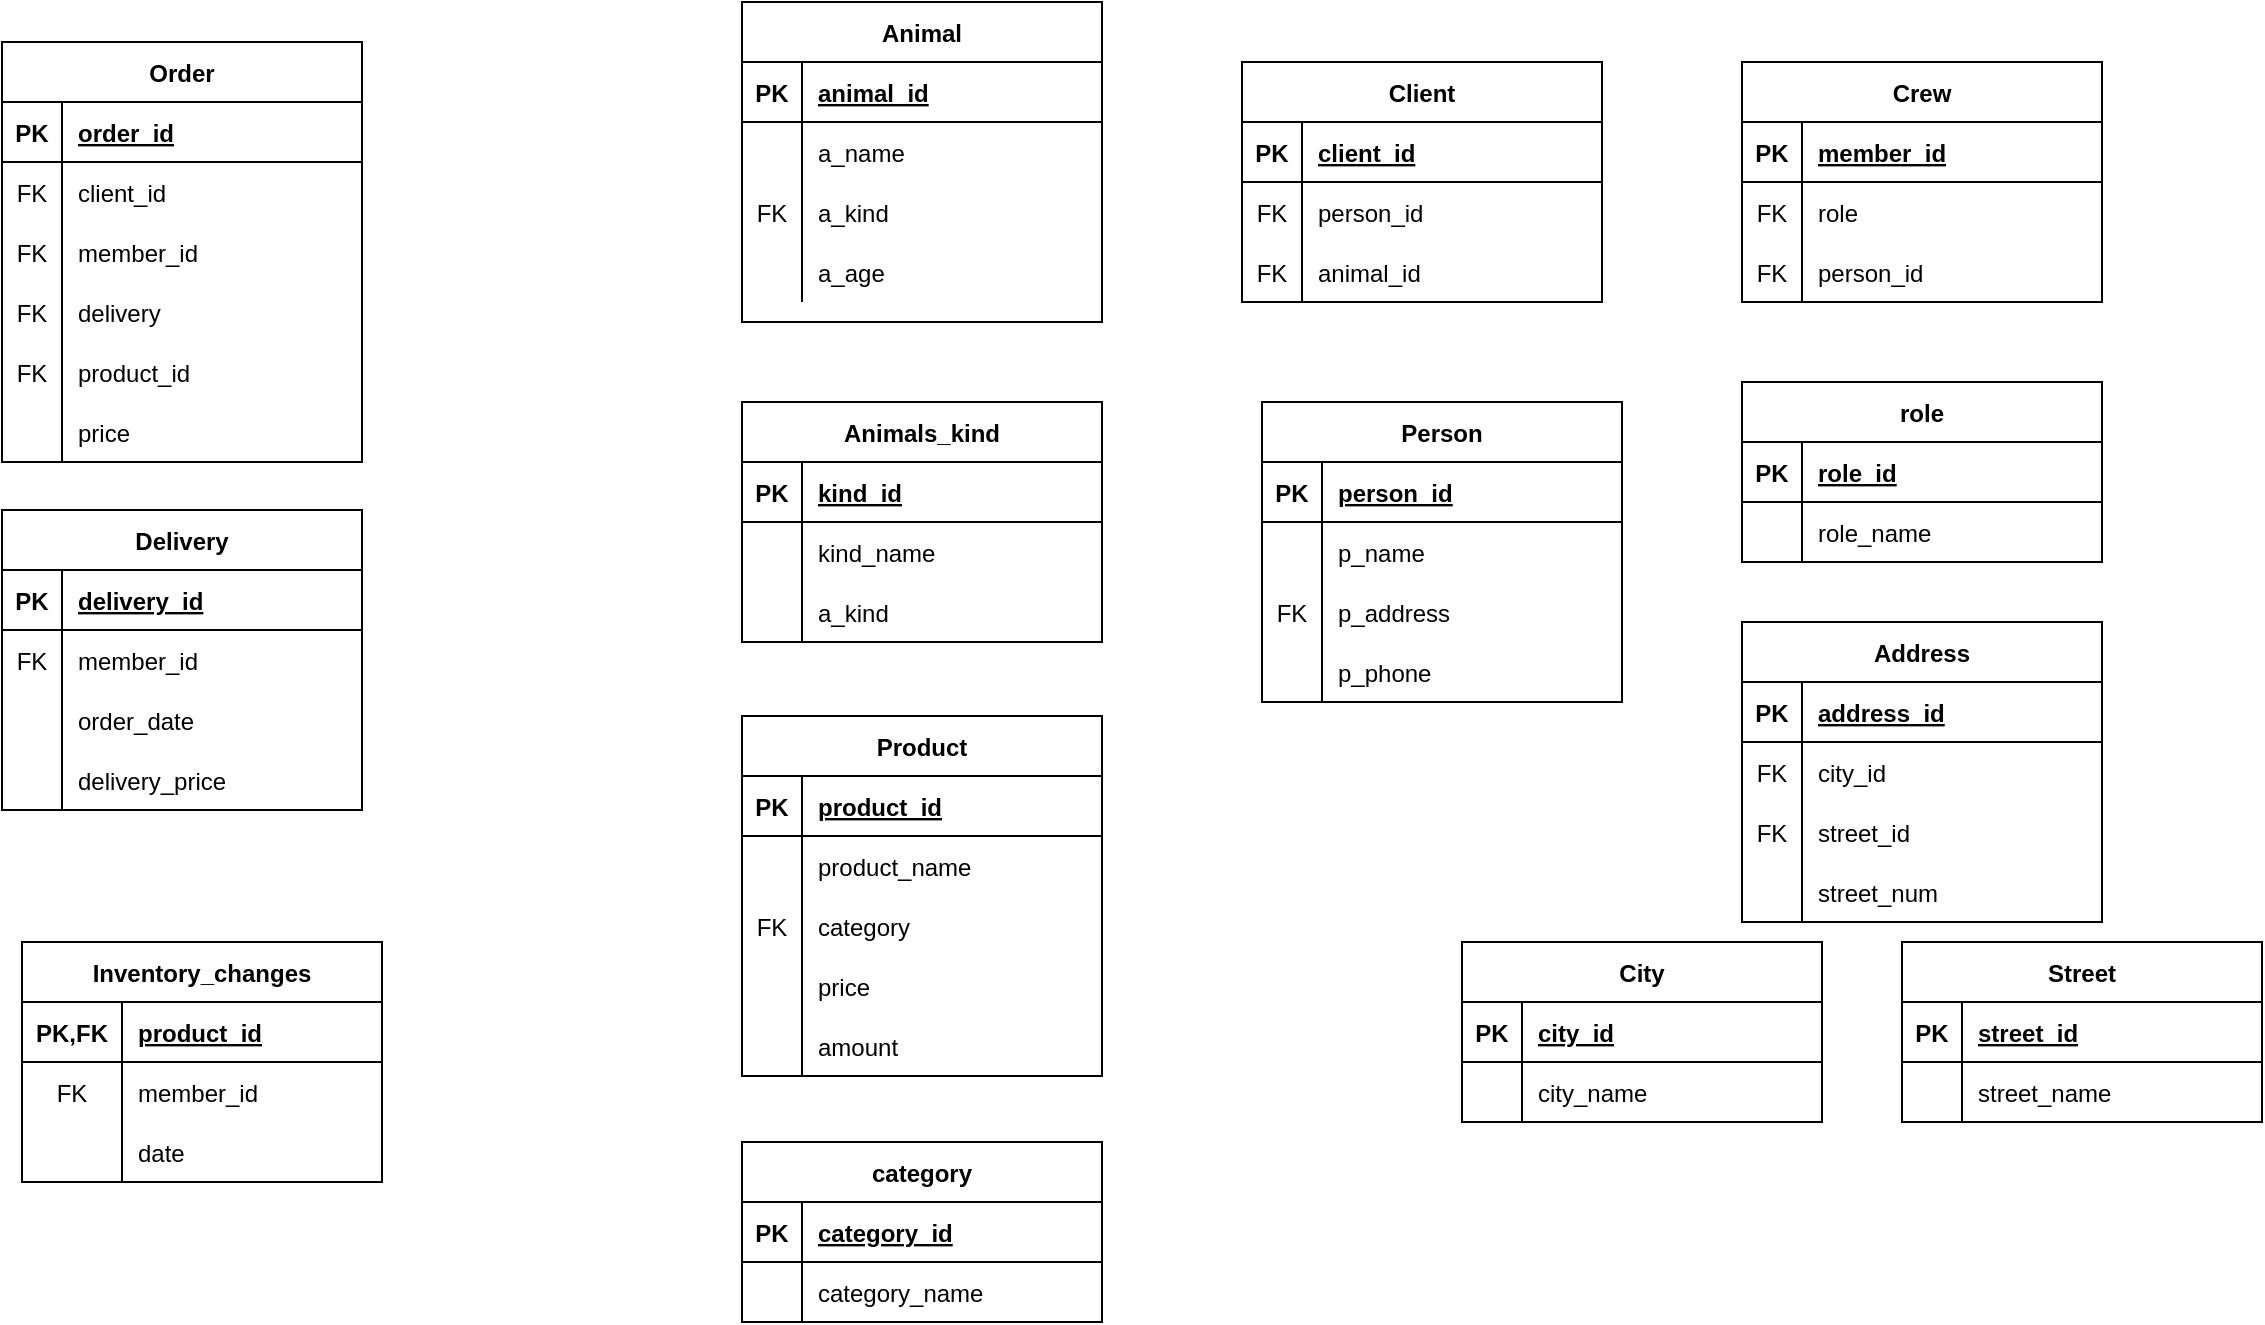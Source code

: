 <mxfile version="24.0.2" type="github" pages="14">
  <diagram id="-H9tk_ABZu6UAOmzd7PP" name="Page-1">
    <mxGraphModel dx="1363" dy="924" grid="1" gridSize="10" guides="1" tooltips="1" connect="1" arrows="1" fold="1" page="1" pageScale="1" pageWidth="1169" pageHeight="827" math="0" shadow="0">
      <root>
        <mxCell id="0" />
        <mxCell id="1" parent="0" />
        <mxCell id="SFomB8Rda53ZmPJz7yc--1" value="Product" style="shape=table;startSize=30;container=1;collapsible=1;childLayout=tableLayout;fixedRows=1;rowLines=0;fontStyle=1;align=center;resizeLast=1;" parent="1" vertex="1">
          <mxGeometry x="400" y="367" width="180" height="180" as="geometry" />
        </mxCell>
        <mxCell id="SFomB8Rda53ZmPJz7yc--2" value="" style="shape=tableRow;horizontal=0;startSize=0;swimlaneHead=0;swimlaneBody=0;fillColor=none;collapsible=0;dropTarget=0;points=[[0,0.5],[1,0.5]];portConstraint=eastwest;top=0;left=0;right=0;bottom=1;" parent="SFomB8Rda53ZmPJz7yc--1" vertex="1">
          <mxGeometry y="30" width="180" height="30" as="geometry" />
        </mxCell>
        <mxCell id="SFomB8Rda53ZmPJz7yc--3" value="PK" style="shape=partialRectangle;connectable=0;fillColor=none;top=0;left=0;bottom=0;right=0;fontStyle=1;overflow=hidden;" parent="SFomB8Rda53ZmPJz7yc--2" vertex="1">
          <mxGeometry width="30" height="30" as="geometry">
            <mxRectangle width="30" height="30" as="alternateBounds" />
          </mxGeometry>
        </mxCell>
        <mxCell id="SFomB8Rda53ZmPJz7yc--4" value="product_id" style="shape=partialRectangle;connectable=0;fillColor=none;top=0;left=0;bottom=0;right=0;align=left;spacingLeft=6;fontStyle=5;overflow=hidden;" parent="SFomB8Rda53ZmPJz7yc--2" vertex="1">
          <mxGeometry x="30" width="150" height="30" as="geometry">
            <mxRectangle width="150" height="30" as="alternateBounds" />
          </mxGeometry>
        </mxCell>
        <mxCell id="SFomB8Rda53ZmPJz7yc--5" value="" style="shape=tableRow;horizontal=0;startSize=0;swimlaneHead=0;swimlaneBody=0;fillColor=none;collapsible=0;dropTarget=0;points=[[0,0.5],[1,0.5]];portConstraint=eastwest;top=0;left=0;right=0;bottom=0;" parent="SFomB8Rda53ZmPJz7yc--1" vertex="1">
          <mxGeometry y="60" width="180" height="30" as="geometry" />
        </mxCell>
        <mxCell id="SFomB8Rda53ZmPJz7yc--6" value="" style="shape=partialRectangle;connectable=0;fillColor=none;top=0;left=0;bottom=0;right=0;editable=1;overflow=hidden;" parent="SFomB8Rda53ZmPJz7yc--5" vertex="1">
          <mxGeometry width="30" height="30" as="geometry">
            <mxRectangle width="30" height="30" as="alternateBounds" />
          </mxGeometry>
        </mxCell>
        <mxCell id="SFomB8Rda53ZmPJz7yc--7" value="product_name" style="shape=partialRectangle;connectable=0;fillColor=none;top=0;left=0;bottom=0;right=0;align=left;spacingLeft=6;overflow=hidden;" parent="SFomB8Rda53ZmPJz7yc--5" vertex="1">
          <mxGeometry x="30" width="150" height="30" as="geometry">
            <mxRectangle width="150" height="30" as="alternateBounds" />
          </mxGeometry>
        </mxCell>
        <mxCell id="SFomB8Rda53ZmPJz7yc--133" value="" style="shape=tableRow;horizontal=0;startSize=0;swimlaneHead=0;swimlaneBody=0;fillColor=none;collapsible=0;dropTarget=0;points=[[0,0.5],[1,0.5]];portConstraint=eastwest;top=0;left=0;right=0;bottom=0;" parent="SFomB8Rda53ZmPJz7yc--1" vertex="1">
          <mxGeometry y="90" width="180" height="30" as="geometry" />
        </mxCell>
        <mxCell id="SFomB8Rda53ZmPJz7yc--134" value="FK" style="shape=partialRectangle;connectable=0;fillColor=none;top=0;left=0;bottom=0;right=0;editable=1;overflow=hidden;" parent="SFomB8Rda53ZmPJz7yc--133" vertex="1">
          <mxGeometry width="30" height="30" as="geometry">
            <mxRectangle width="30" height="30" as="alternateBounds" />
          </mxGeometry>
        </mxCell>
        <mxCell id="SFomB8Rda53ZmPJz7yc--135" value="category" style="shape=partialRectangle;connectable=0;fillColor=none;top=0;left=0;bottom=0;right=0;align=left;spacingLeft=6;overflow=hidden;" parent="SFomB8Rda53ZmPJz7yc--133" vertex="1">
          <mxGeometry x="30" width="150" height="30" as="geometry">
            <mxRectangle width="150" height="30" as="alternateBounds" />
          </mxGeometry>
        </mxCell>
        <mxCell id="SFomB8Rda53ZmPJz7yc--220" value="" style="shape=tableRow;horizontal=0;startSize=0;swimlaneHead=0;swimlaneBody=0;fillColor=none;collapsible=0;dropTarget=0;points=[[0,0.5],[1,0.5]];portConstraint=eastwest;top=0;left=0;right=0;bottom=0;" parent="SFomB8Rda53ZmPJz7yc--1" vertex="1">
          <mxGeometry y="120" width="180" height="30" as="geometry" />
        </mxCell>
        <mxCell id="SFomB8Rda53ZmPJz7yc--221" value="" style="shape=partialRectangle;connectable=0;fillColor=none;top=0;left=0;bottom=0;right=0;editable=1;overflow=hidden;" parent="SFomB8Rda53ZmPJz7yc--220" vertex="1">
          <mxGeometry width="30" height="30" as="geometry">
            <mxRectangle width="30" height="30" as="alternateBounds" />
          </mxGeometry>
        </mxCell>
        <mxCell id="SFomB8Rda53ZmPJz7yc--222" value="price" style="shape=partialRectangle;connectable=0;fillColor=none;top=0;left=0;bottom=0;right=0;align=left;spacingLeft=6;overflow=hidden;" parent="SFomB8Rda53ZmPJz7yc--220" vertex="1">
          <mxGeometry x="30" width="150" height="30" as="geometry">
            <mxRectangle width="150" height="30" as="alternateBounds" />
          </mxGeometry>
        </mxCell>
        <mxCell id="SFomB8Rda53ZmPJz7yc--8" value="" style="shape=tableRow;horizontal=0;startSize=0;swimlaneHead=0;swimlaneBody=0;fillColor=none;collapsible=0;dropTarget=0;points=[[0,0.5],[1,0.5]];portConstraint=eastwest;top=0;left=0;right=0;bottom=0;" parent="SFomB8Rda53ZmPJz7yc--1" vertex="1">
          <mxGeometry y="150" width="180" height="30" as="geometry" />
        </mxCell>
        <mxCell id="SFomB8Rda53ZmPJz7yc--9" value="" style="shape=partialRectangle;connectable=0;fillColor=none;top=0;left=0;bottom=0;right=0;editable=1;overflow=hidden;" parent="SFomB8Rda53ZmPJz7yc--8" vertex="1">
          <mxGeometry width="30" height="30" as="geometry">
            <mxRectangle width="30" height="30" as="alternateBounds" />
          </mxGeometry>
        </mxCell>
        <mxCell id="SFomB8Rda53ZmPJz7yc--10" value="amount" style="shape=partialRectangle;connectable=0;fillColor=none;top=0;left=0;bottom=0;right=0;align=left;spacingLeft=6;overflow=hidden;" parent="SFomB8Rda53ZmPJz7yc--8" vertex="1">
          <mxGeometry x="30" width="150" height="30" as="geometry">
            <mxRectangle width="150" height="30" as="alternateBounds" />
          </mxGeometry>
        </mxCell>
        <mxCell id="SFomB8Rda53ZmPJz7yc--14" value="Client" style="shape=table;startSize=30;container=1;collapsible=1;childLayout=tableLayout;fixedRows=1;rowLines=0;fontStyle=1;align=center;resizeLast=1;" parent="1" vertex="1">
          <mxGeometry x="650" y="40" width="180" height="120" as="geometry" />
        </mxCell>
        <mxCell id="SFomB8Rda53ZmPJz7yc--15" value="" style="shape=tableRow;horizontal=0;startSize=0;swimlaneHead=0;swimlaneBody=0;fillColor=none;collapsible=0;dropTarget=0;points=[[0,0.5],[1,0.5]];portConstraint=eastwest;top=0;left=0;right=0;bottom=1;" parent="SFomB8Rda53ZmPJz7yc--14" vertex="1">
          <mxGeometry y="30" width="180" height="30" as="geometry" />
        </mxCell>
        <mxCell id="SFomB8Rda53ZmPJz7yc--16" value="PK" style="shape=partialRectangle;connectable=0;fillColor=none;top=0;left=0;bottom=0;right=0;fontStyle=1;overflow=hidden;" parent="SFomB8Rda53ZmPJz7yc--15" vertex="1">
          <mxGeometry width="30" height="30" as="geometry">
            <mxRectangle width="30" height="30" as="alternateBounds" />
          </mxGeometry>
        </mxCell>
        <mxCell id="SFomB8Rda53ZmPJz7yc--17" value="client_id" style="shape=partialRectangle;connectable=0;fillColor=none;top=0;left=0;bottom=0;right=0;align=left;spacingLeft=6;fontStyle=5;overflow=hidden;" parent="SFomB8Rda53ZmPJz7yc--15" vertex="1">
          <mxGeometry x="30" width="150" height="30" as="geometry">
            <mxRectangle width="150" height="30" as="alternateBounds" />
          </mxGeometry>
        </mxCell>
        <mxCell id="SFomB8Rda53ZmPJz7yc--153" value="" style="shape=tableRow;horizontal=0;startSize=0;swimlaneHead=0;swimlaneBody=0;fillColor=none;collapsible=0;dropTarget=0;points=[[0,0.5],[1,0.5]];portConstraint=eastwest;top=0;left=0;right=0;bottom=0;" parent="SFomB8Rda53ZmPJz7yc--14" vertex="1">
          <mxGeometry y="60" width="180" height="30" as="geometry" />
        </mxCell>
        <mxCell id="SFomB8Rda53ZmPJz7yc--154" value="FK" style="shape=partialRectangle;connectable=0;fillColor=none;top=0;left=0;bottom=0;right=0;editable=1;overflow=hidden;" parent="SFomB8Rda53ZmPJz7yc--153" vertex="1">
          <mxGeometry width="30" height="30" as="geometry">
            <mxRectangle width="30" height="30" as="alternateBounds" />
          </mxGeometry>
        </mxCell>
        <mxCell id="SFomB8Rda53ZmPJz7yc--155" value="person_id" style="shape=partialRectangle;connectable=0;fillColor=none;top=0;left=0;bottom=0;right=0;align=left;spacingLeft=6;overflow=hidden;" parent="SFomB8Rda53ZmPJz7yc--153" vertex="1">
          <mxGeometry x="30" width="150" height="30" as="geometry">
            <mxRectangle width="150" height="30" as="alternateBounds" />
          </mxGeometry>
        </mxCell>
        <mxCell id="SFomB8Rda53ZmPJz7yc--24" value="" style="shape=tableRow;horizontal=0;startSize=0;swimlaneHead=0;swimlaneBody=0;fillColor=none;collapsible=0;dropTarget=0;points=[[0,0.5],[1,0.5]];portConstraint=eastwest;top=0;left=0;right=0;bottom=0;" parent="SFomB8Rda53ZmPJz7yc--14" vertex="1">
          <mxGeometry y="90" width="180" height="30" as="geometry" />
        </mxCell>
        <mxCell id="SFomB8Rda53ZmPJz7yc--25" value="FK" style="shape=partialRectangle;connectable=0;fillColor=none;top=0;left=0;bottom=0;right=0;editable=1;overflow=hidden;" parent="SFomB8Rda53ZmPJz7yc--24" vertex="1">
          <mxGeometry width="30" height="30" as="geometry">
            <mxRectangle width="30" height="30" as="alternateBounds" />
          </mxGeometry>
        </mxCell>
        <mxCell id="SFomB8Rda53ZmPJz7yc--26" value="animal_id" style="shape=partialRectangle;connectable=0;fillColor=none;top=0;left=0;bottom=0;right=0;align=left;spacingLeft=6;overflow=hidden;" parent="SFomB8Rda53ZmPJz7yc--24" vertex="1">
          <mxGeometry x="30" width="150" height="30" as="geometry">
            <mxRectangle width="150" height="30" as="alternateBounds" />
          </mxGeometry>
        </mxCell>
        <mxCell id="SFomB8Rda53ZmPJz7yc--27" value="Crew" style="shape=table;startSize=30;container=1;collapsible=1;childLayout=tableLayout;fixedRows=1;rowLines=0;fontStyle=1;align=center;resizeLast=1;" parent="1" vertex="1">
          <mxGeometry x="900" y="40" width="180" height="120" as="geometry" />
        </mxCell>
        <mxCell id="SFomB8Rda53ZmPJz7yc--28" value="" style="shape=tableRow;horizontal=0;startSize=0;swimlaneHead=0;swimlaneBody=0;fillColor=none;collapsible=0;dropTarget=0;points=[[0,0.5],[1,0.5]];portConstraint=eastwest;top=0;left=0;right=0;bottom=1;" parent="SFomB8Rda53ZmPJz7yc--27" vertex="1">
          <mxGeometry y="30" width="180" height="30" as="geometry" />
        </mxCell>
        <mxCell id="SFomB8Rda53ZmPJz7yc--29" value="PK" style="shape=partialRectangle;connectable=0;fillColor=none;top=0;left=0;bottom=0;right=0;fontStyle=1;overflow=hidden;" parent="SFomB8Rda53ZmPJz7yc--28" vertex="1">
          <mxGeometry width="30" height="30" as="geometry">
            <mxRectangle width="30" height="30" as="alternateBounds" />
          </mxGeometry>
        </mxCell>
        <mxCell id="SFomB8Rda53ZmPJz7yc--30" value="member_id" style="shape=partialRectangle;connectable=0;fillColor=none;top=0;left=0;bottom=0;right=0;align=left;spacingLeft=6;fontStyle=5;overflow=hidden;" parent="SFomB8Rda53ZmPJz7yc--28" vertex="1">
          <mxGeometry x="30" width="150" height="30" as="geometry">
            <mxRectangle width="150" height="30" as="alternateBounds" />
          </mxGeometry>
        </mxCell>
        <mxCell id="SFomB8Rda53ZmPJz7yc--31" value="" style="shape=tableRow;horizontal=0;startSize=0;swimlaneHead=0;swimlaneBody=0;fillColor=none;collapsible=0;dropTarget=0;points=[[0,0.5],[1,0.5]];portConstraint=eastwest;top=0;left=0;right=0;bottom=0;" parent="SFomB8Rda53ZmPJz7yc--27" vertex="1">
          <mxGeometry y="60" width="180" height="30" as="geometry" />
        </mxCell>
        <mxCell id="SFomB8Rda53ZmPJz7yc--32" value="FK" style="shape=partialRectangle;connectable=0;fillColor=none;top=0;left=0;bottom=0;right=0;editable=1;overflow=hidden;" parent="SFomB8Rda53ZmPJz7yc--31" vertex="1">
          <mxGeometry width="30" height="30" as="geometry">
            <mxRectangle width="30" height="30" as="alternateBounds" />
          </mxGeometry>
        </mxCell>
        <mxCell id="SFomB8Rda53ZmPJz7yc--33" value="role" style="shape=partialRectangle;connectable=0;fillColor=none;top=0;left=0;bottom=0;right=0;align=left;spacingLeft=6;overflow=hidden;" parent="SFomB8Rda53ZmPJz7yc--31" vertex="1">
          <mxGeometry x="30" width="150" height="30" as="geometry">
            <mxRectangle width="150" height="30" as="alternateBounds" />
          </mxGeometry>
        </mxCell>
        <mxCell id="SFomB8Rda53ZmPJz7yc--34" value="" style="shape=tableRow;horizontal=0;startSize=0;swimlaneHead=0;swimlaneBody=0;fillColor=none;collapsible=0;dropTarget=0;points=[[0,0.5],[1,0.5]];portConstraint=eastwest;top=0;left=0;right=0;bottom=0;" parent="SFomB8Rda53ZmPJz7yc--27" vertex="1">
          <mxGeometry y="90" width="180" height="30" as="geometry" />
        </mxCell>
        <mxCell id="SFomB8Rda53ZmPJz7yc--35" value="FK" style="shape=partialRectangle;connectable=0;fillColor=none;top=0;left=0;bottom=0;right=0;editable=1;overflow=hidden;" parent="SFomB8Rda53ZmPJz7yc--34" vertex="1">
          <mxGeometry width="30" height="30" as="geometry">
            <mxRectangle width="30" height="30" as="alternateBounds" />
          </mxGeometry>
        </mxCell>
        <mxCell id="SFomB8Rda53ZmPJz7yc--36" value="person_id" style="shape=partialRectangle;connectable=0;fillColor=none;top=0;left=0;bottom=0;right=0;align=left;spacingLeft=6;overflow=hidden;" parent="SFomB8Rda53ZmPJz7yc--34" vertex="1">
          <mxGeometry x="30" width="150" height="30" as="geometry">
            <mxRectangle width="150" height="30" as="alternateBounds" />
          </mxGeometry>
        </mxCell>
        <mxCell id="SFomB8Rda53ZmPJz7yc--43" value="Animal" style="shape=table;startSize=30;container=1;collapsible=1;childLayout=tableLayout;fixedRows=1;rowLines=0;fontStyle=1;align=center;resizeLast=1;" parent="1" vertex="1">
          <mxGeometry x="400" y="10" width="180" height="160" as="geometry" />
        </mxCell>
        <mxCell id="SFomB8Rda53ZmPJz7yc--44" value="" style="shape=tableRow;horizontal=0;startSize=0;swimlaneHead=0;swimlaneBody=0;fillColor=none;collapsible=0;dropTarget=0;points=[[0,0.5],[1,0.5]];portConstraint=eastwest;top=0;left=0;right=0;bottom=1;" parent="SFomB8Rda53ZmPJz7yc--43" vertex="1">
          <mxGeometry y="30" width="180" height="30" as="geometry" />
        </mxCell>
        <mxCell id="SFomB8Rda53ZmPJz7yc--45" value="PK" style="shape=partialRectangle;connectable=0;fillColor=none;top=0;left=0;bottom=0;right=0;fontStyle=1;overflow=hidden;" parent="SFomB8Rda53ZmPJz7yc--44" vertex="1">
          <mxGeometry width="30" height="30" as="geometry">
            <mxRectangle width="30" height="30" as="alternateBounds" />
          </mxGeometry>
        </mxCell>
        <mxCell id="SFomB8Rda53ZmPJz7yc--46" value="animal_id" style="shape=partialRectangle;connectable=0;fillColor=none;top=0;left=0;bottom=0;right=0;align=left;spacingLeft=6;fontStyle=5;overflow=hidden;" parent="SFomB8Rda53ZmPJz7yc--44" vertex="1">
          <mxGeometry x="30" width="150" height="30" as="geometry">
            <mxRectangle width="150" height="30" as="alternateBounds" />
          </mxGeometry>
        </mxCell>
        <mxCell id="SFomB8Rda53ZmPJz7yc--47" value="" style="shape=tableRow;horizontal=0;startSize=0;swimlaneHead=0;swimlaneBody=0;fillColor=none;collapsible=0;dropTarget=0;points=[[0,0.5],[1,0.5]];portConstraint=eastwest;top=0;left=0;right=0;bottom=0;" parent="SFomB8Rda53ZmPJz7yc--43" vertex="1">
          <mxGeometry y="60" width="180" height="30" as="geometry" />
        </mxCell>
        <mxCell id="SFomB8Rda53ZmPJz7yc--48" value="" style="shape=partialRectangle;connectable=0;fillColor=none;top=0;left=0;bottom=0;right=0;editable=1;overflow=hidden;" parent="SFomB8Rda53ZmPJz7yc--47" vertex="1">
          <mxGeometry width="30" height="30" as="geometry">
            <mxRectangle width="30" height="30" as="alternateBounds" />
          </mxGeometry>
        </mxCell>
        <mxCell id="SFomB8Rda53ZmPJz7yc--49" value="a_name" style="shape=partialRectangle;connectable=0;fillColor=none;top=0;left=0;bottom=0;right=0;align=left;spacingLeft=6;overflow=hidden;" parent="SFomB8Rda53ZmPJz7yc--47" vertex="1">
          <mxGeometry x="30" width="150" height="30" as="geometry">
            <mxRectangle width="150" height="30" as="alternateBounds" />
          </mxGeometry>
        </mxCell>
        <mxCell id="SFomB8Rda53ZmPJz7yc--50" value="" style="shape=tableRow;horizontal=0;startSize=0;swimlaneHead=0;swimlaneBody=0;fillColor=none;collapsible=0;dropTarget=0;points=[[0,0.5],[1,0.5]];portConstraint=eastwest;top=0;left=0;right=0;bottom=0;" parent="SFomB8Rda53ZmPJz7yc--43" vertex="1">
          <mxGeometry y="90" width="180" height="30" as="geometry" />
        </mxCell>
        <mxCell id="SFomB8Rda53ZmPJz7yc--51" value="FK" style="shape=partialRectangle;connectable=0;fillColor=none;top=0;left=0;bottom=0;right=0;editable=1;overflow=hidden;" parent="SFomB8Rda53ZmPJz7yc--50" vertex="1">
          <mxGeometry width="30" height="30" as="geometry">
            <mxRectangle width="30" height="30" as="alternateBounds" />
          </mxGeometry>
        </mxCell>
        <mxCell id="SFomB8Rda53ZmPJz7yc--52" value="a_kind" style="shape=partialRectangle;connectable=0;fillColor=none;top=0;left=0;bottom=0;right=0;align=left;spacingLeft=6;overflow=hidden;" parent="SFomB8Rda53ZmPJz7yc--50" vertex="1">
          <mxGeometry x="30" width="150" height="30" as="geometry">
            <mxRectangle width="150" height="30" as="alternateBounds" />
          </mxGeometry>
        </mxCell>
        <mxCell id="SFomB8Rda53ZmPJz7yc--53" value="" style="shape=tableRow;horizontal=0;startSize=0;swimlaneHead=0;swimlaneBody=0;fillColor=none;collapsible=0;dropTarget=0;points=[[0,0.5],[1,0.5]];portConstraint=eastwest;top=0;left=0;right=0;bottom=0;" parent="SFomB8Rda53ZmPJz7yc--43" vertex="1">
          <mxGeometry y="120" width="180" height="30" as="geometry" />
        </mxCell>
        <mxCell id="SFomB8Rda53ZmPJz7yc--54" value="" style="shape=partialRectangle;connectable=0;fillColor=none;top=0;left=0;bottom=0;right=0;editable=1;overflow=hidden;" parent="SFomB8Rda53ZmPJz7yc--53" vertex="1">
          <mxGeometry width="30" height="30" as="geometry">
            <mxRectangle width="30" height="30" as="alternateBounds" />
          </mxGeometry>
        </mxCell>
        <mxCell id="SFomB8Rda53ZmPJz7yc--55" value="a_age" style="shape=partialRectangle;connectable=0;fillColor=none;top=0;left=0;bottom=0;right=0;align=left;spacingLeft=6;overflow=hidden;" parent="SFomB8Rda53ZmPJz7yc--53" vertex="1">
          <mxGeometry x="30" width="150" height="30" as="geometry">
            <mxRectangle width="150" height="30" as="alternateBounds" />
          </mxGeometry>
        </mxCell>
        <mxCell id="SFomB8Rda53ZmPJz7yc--56" value="Animals_kind" style="shape=table;startSize=30;container=1;collapsible=1;childLayout=tableLayout;fixedRows=1;rowLines=0;fontStyle=1;align=center;resizeLast=1;" parent="1" vertex="1">
          <mxGeometry x="400" y="210" width="180" height="120" as="geometry" />
        </mxCell>
        <mxCell id="SFomB8Rda53ZmPJz7yc--57" value="" style="shape=tableRow;horizontal=0;startSize=0;swimlaneHead=0;swimlaneBody=0;fillColor=none;collapsible=0;dropTarget=0;points=[[0,0.5],[1,0.5]];portConstraint=eastwest;top=0;left=0;right=0;bottom=1;" parent="SFomB8Rda53ZmPJz7yc--56" vertex="1">
          <mxGeometry y="30" width="180" height="30" as="geometry" />
        </mxCell>
        <mxCell id="SFomB8Rda53ZmPJz7yc--58" value="PK" style="shape=partialRectangle;connectable=0;fillColor=none;top=0;left=0;bottom=0;right=0;fontStyle=1;overflow=hidden;" parent="SFomB8Rda53ZmPJz7yc--57" vertex="1">
          <mxGeometry width="30" height="30" as="geometry">
            <mxRectangle width="30" height="30" as="alternateBounds" />
          </mxGeometry>
        </mxCell>
        <mxCell id="SFomB8Rda53ZmPJz7yc--59" value="kind_id" style="shape=partialRectangle;connectable=0;fillColor=none;top=0;left=0;bottom=0;right=0;align=left;spacingLeft=6;fontStyle=5;overflow=hidden;" parent="SFomB8Rda53ZmPJz7yc--57" vertex="1">
          <mxGeometry x="30" width="150" height="30" as="geometry">
            <mxRectangle width="150" height="30" as="alternateBounds" />
          </mxGeometry>
        </mxCell>
        <mxCell id="SFomB8Rda53ZmPJz7yc--60" value="" style="shape=tableRow;horizontal=0;startSize=0;swimlaneHead=0;swimlaneBody=0;fillColor=none;collapsible=0;dropTarget=0;points=[[0,0.5],[1,0.5]];portConstraint=eastwest;top=0;left=0;right=0;bottom=0;" parent="SFomB8Rda53ZmPJz7yc--56" vertex="1">
          <mxGeometry y="60" width="180" height="30" as="geometry" />
        </mxCell>
        <mxCell id="SFomB8Rda53ZmPJz7yc--61" value="" style="shape=partialRectangle;connectable=0;fillColor=none;top=0;left=0;bottom=0;right=0;editable=1;overflow=hidden;" parent="SFomB8Rda53ZmPJz7yc--60" vertex="1">
          <mxGeometry width="30" height="30" as="geometry">
            <mxRectangle width="30" height="30" as="alternateBounds" />
          </mxGeometry>
        </mxCell>
        <mxCell id="SFomB8Rda53ZmPJz7yc--62" value="kind_name" style="shape=partialRectangle;connectable=0;fillColor=none;top=0;left=0;bottom=0;right=0;align=left;spacingLeft=6;overflow=hidden;" parent="SFomB8Rda53ZmPJz7yc--60" vertex="1">
          <mxGeometry x="30" width="150" height="30" as="geometry">
            <mxRectangle width="150" height="30" as="alternateBounds" />
          </mxGeometry>
        </mxCell>
        <mxCell id="SFomB8Rda53ZmPJz7yc--63" value="" style="shape=tableRow;horizontal=0;startSize=0;swimlaneHead=0;swimlaneBody=0;fillColor=none;collapsible=0;dropTarget=0;points=[[0,0.5],[1,0.5]];portConstraint=eastwest;top=0;left=0;right=0;bottom=0;" parent="SFomB8Rda53ZmPJz7yc--56" vertex="1">
          <mxGeometry y="90" width="180" height="30" as="geometry" />
        </mxCell>
        <mxCell id="SFomB8Rda53ZmPJz7yc--64" value="" style="shape=partialRectangle;connectable=0;fillColor=none;top=0;left=0;bottom=0;right=0;editable=1;overflow=hidden;" parent="SFomB8Rda53ZmPJz7yc--63" vertex="1">
          <mxGeometry width="30" height="30" as="geometry">
            <mxRectangle width="30" height="30" as="alternateBounds" />
          </mxGeometry>
        </mxCell>
        <mxCell id="SFomB8Rda53ZmPJz7yc--65" value="a_kind" style="shape=partialRectangle;connectable=0;fillColor=none;top=0;left=0;bottom=0;right=0;align=left;spacingLeft=6;overflow=hidden;" parent="SFomB8Rda53ZmPJz7yc--63" vertex="1">
          <mxGeometry x="30" width="150" height="30" as="geometry">
            <mxRectangle width="150" height="30" as="alternateBounds" />
          </mxGeometry>
        </mxCell>
        <mxCell id="SFomB8Rda53ZmPJz7yc--85" value="Address" style="shape=table;startSize=30;container=1;collapsible=1;childLayout=tableLayout;fixedRows=1;rowLines=0;fontStyle=1;align=center;resizeLast=1;" parent="1" vertex="1">
          <mxGeometry x="900" y="320" width="180" height="150" as="geometry" />
        </mxCell>
        <mxCell id="SFomB8Rda53ZmPJz7yc--86" value="" style="shape=tableRow;horizontal=0;startSize=0;swimlaneHead=0;swimlaneBody=0;fillColor=none;collapsible=0;dropTarget=0;points=[[0,0.5],[1,0.5]];portConstraint=eastwest;top=0;left=0;right=0;bottom=1;" parent="SFomB8Rda53ZmPJz7yc--85" vertex="1">
          <mxGeometry y="30" width="180" height="30" as="geometry" />
        </mxCell>
        <mxCell id="SFomB8Rda53ZmPJz7yc--87" value="PK" style="shape=partialRectangle;connectable=0;fillColor=none;top=0;left=0;bottom=0;right=0;fontStyle=1;overflow=hidden;" parent="SFomB8Rda53ZmPJz7yc--86" vertex="1">
          <mxGeometry width="30" height="30" as="geometry">
            <mxRectangle width="30" height="30" as="alternateBounds" />
          </mxGeometry>
        </mxCell>
        <mxCell id="SFomB8Rda53ZmPJz7yc--88" value="address_id" style="shape=partialRectangle;connectable=0;fillColor=none;top=0;left=0;bottom=0;right=0;align=left;spacingLeft=6;fontStyle=5;overflow=hidden;" parent="SFomB8Rda53ZmPJz7yc--86" vertex="1">
          <mxGeometry x="30" width="150" height="30" as="geometry">
            <mxRectangle width="150" height="30" as="alternateBounds" />
          </mxGeometry>
        </mxCell>
        <mxCell id="SFomB8Rda53ZmPJz7yc--89" value="" style="shape=tableRow;horizontal=0;startSize=0;swimlaneHead=0;swimlaneBody=0;fillColor=none;collapsible=0;dropTarget=0;points=[[0,0.5],[1,0.5]];portConstraint=eastwest;top=0;left=0;right=0;bottom=0;" parent="SFomB8Rda53ZmPJz7yc--85" vertex="1">
          <mxGeometry y="60" width="180" height="30" as="geometry" />
        </mxCell>
        <mxCell id="SFomB8Rda53ZmPJz7yc--90" value="FK" style="shape=partialRectangle;connectable=0;fillColor=none;top=0;left=0;bottom=0;right=0;editable=1;overflow=hidden;" parent="SFomB8Rda53ZmPJz7yc--89" vertex="1">
          <mxGeometry width="30" height="30" as="geometry">
            <mxRectangle width="30" height="30" as="alternateBounds" />
          </mxGeometry>
        </mxCell>
        <mxCell id="SFomB8Rda53ZmPJz7yc--91" value="city_id" style="shape=partialRectangle;connectable=0;fillColor=none;top=0;left=0;bottom=0;right=0;align=left;spacingLeft=6;overflow=hidden;" parent="SFomB8Rda53ZmPJz7yc--89" vertex="1">
          <mxGeometry x="30" width="150" height="30" as="geometry">
            <mxRectangle width="150" height="30" as="alternateBounds" />
          </mxGeometry>
        </mxCell>
        <mxCell id="SFomB8Rda53ZmPJz7yc--187" value="" style="shape=tableRow;horizontal=0;startSize=0;swimlaneHead=0;swimlaneBody=0;fillColor=none;collapsible=0;dropTarget=0;points=[[0,0.5],[1,0.5]];portConstraint=eastwest;top=0;left=0;right=0;bottom=0;" parent="SFomB8Rda53ZmPJz7yc--85" vertex="1">
          <mxGeometry y="90" width="180" height="30" as="geometry" />
        </mxCell>
        <mxCell id="SFomB8Rda53ZmPJz7yc--188" value="FK" style="shape=partialRectangle;connectable=0;fillColor=none;top=0;left=0;bottom=0;right=0;editable=1;overflow=hidden;" parent="SFomB8Rda53ZmPJz7yc--187" vertex="1">
          <mxGeometry width="30" height="30" as="geometry">
            <mxRectangle width="30" height="30" as="alternateBounds" />
          </mxGeometry>
        </mxCell>
        <mxCell id="SFomB8Rda53ZmPJz7yc--189" value="street_id" style="shape=partialRectangle;connectable=0;fillColor=none;top=0;left=0;bottom=0;right=0;align=left;spacingLeft=6;overflow=hidden;" parent="SFomB8Rda53ZmPJz7yc--187" vertex="1">
          <mxGeometry x="30" width="150" height="30" as="geometry">
            <mxRectangle width="150" height="30" as="alternateBounds" />
          </mxGeometry>
        </mxCell>
        <mxCell id="SFomB8Rda53ZmPJz7yc--184" value="" style="shape=tableRow;horizontal=0;startSize=0;swimlaneHead=0;swimlaneBody=0;fillColor=none;collapsible=0;dropTarget=0;points=[[0,0.5],[1,0.5]];portConstraint=eastwest;top=0;left=0;right=0;bottom=0;" parent="SFomB8Rda53ZmPJz7yc--85" vertex="1">
          <mxGeometry y="120" width="180" height="30" as="geometry" />
        </mxCell>
        <mxCell id="SFomB8Rda53ZmPJz7yc--185" value="" style="shape=partialRectangle;connectable=0;fillColor=none;top=0;left=0;bottom=0;right=0;editable=1;overflow=hidden;" parent="SFomB8Rda53ZmPJz7yc--184" vertex="1">
          <mxGeometry width="30" height="30" as="geometry">
            <mxRectangle width="30" height="30" as="alternateBounds" />
          </mxGeometry>
        </mxCell>
        <mxCell id="SFomB8Rda53ZmPJz7yc--186" value="street_num" style="shape=partialRectangle;connectable=0;fillColor=none;top=0;left=0;bottom=0;right=0;align=left;spacingLeft=6;overflow=hidden;" parent="SFomB8Rda53ZmPJz7yc--184" vertex="1">
          <mxGeometry x="30" width="150" height="30" as="geometry">
            <mxRectangle width="150" height="30" as="alternateBounds" />
          </mxGeometry>
        </mxCell>
        <mxCell id="SFomB8Rda53ZmPJz7yc--98" value="City" style="shape=table;startSize=30;container=1;collapsible=1;childLayout=tableLayout;fixedRows=1;rowLines=0;fontStyle=1;align=center;resizeLast=1;" parent="1" vertex="1">
          <mxGeometry x="760" y="480" width="180" height="90" as="geometry" />
        </mxCell>
        <mxCell id="SFomB8Rda53ZmPJz7yc--99" value="" style="shape=tableRow;horizontal=0;startSize=0;swimlaneHead=0;swimlaneBody=0;fillColor=none;collapsible=0;dropTarget=0;points=[[0,0.5],[1,0.5]];portConstraint=eastwest;top=0;left=0;right=0;bottom=1;" parent="SFomB8Rda53ZmPJz7yc--98" vertex="1">
          <mxGeometry y="30" width="180" height="30" as="geometry" />
        </mxCell>
        <mxCell id="SFomB8Rda53ZmPJz7yc--100" value="PK" style="shape=partialRectangle;connectable=0;fillColor=none;top=0;left=0;bottom=0;right=0;fontStyle=1;overflow=hidden;" parent="SFomB8Rda53ZmPJz7yc--99" vertex="1">
          <mxGeometry width="30" height="30" as="geometry">
            <mxRectangle width="30" height="30" as="alternateBounds" />
          </mxGeometry>
        </mxCell>
        <mxCell id="SFomB8Rda53ZmPJz7yc--101" value="city_id" style="shape=partialRectangle;connectable=0;fillColor=none;top=0;left=0;bottom=0;right=0;align=left;spacingLeft=6;fontStyle=5;overflow=hidden;" parent="SFomB8Rda53ZmPJz7yc--99" vertex="1">
          <mxGeometry x="30" width="150" height="30" as="geometry">
            <mxRectangle width="150" height="30" as="alternateBounds" />
          </mxGeometry>
        </mxCell>
        <mxCell id="SFomB8Rda53ZmPJz7yc--102" value="" style="shape=tableRow;horizontal=0;startSize=0;swimlaneHead=0;swimlaneBody=0;fillColor=none;collapsible=0;dropTarget=0;points=[[0,0.5],[1,0.5]];portConstraint=eastwest;top=0;left=0;right=0;bottom=0;" parent="SFomB8Rda53ZmPJz7yc--98" vertex="1">
          <mxGeometry y="60" width="180" height="30" as="geometry" />
        </mxCell>
        <mxCell id="SFomB8Rda53ZmPJz7yc--103" value="" style="shape=partialRectangle;connectable=0;fillColor=none;top=0;left=0;bottom=0;right=0;editable=1;overflow=hidden;" parent="SFomB8Rda53ZmPJz7yc--102" vertex="1">
          <mxGeometry width="30" height="30" as="geometry">
            <mxRectangle width="30" height="30" as="alternateBounds" />
          </mxGeometry>
        </mxCell>
        <mxCell id="SFomB8Rda53ZmPJz7yc--104" value="city_name" style="shape=partialRectangle;connectable=0;fillColor=none;top=0;left=0;bottom=0;right=0;align=left;spacingLeft=6;overflow=hidden;" parent="SFomB8Rda53ZmPJz7yc--102" vertex="1">
          <mxGeometry x="30" width="150" height="30" as="geometry">
            <mxRectangle width="150" height="30" as="alternateBounds" />
          </mxGeometry>
        </mxCell>
        <mxCell id="SFomB8Rda53ZmPJz7yc--105" value="Street" style="shape=table;startSize=30;container=1;collapsible=1;childLayout=tableLayout;fixedRows=1;rowLines=0;fontStyle=1;align=center;resizeLast=1;" parent="1" vertex="1">
          <mxGeometry x="980" y="480" width="180" height="90" as="geometry" />
        </mxCell>
        <mxCell id="SFomB8Rda53ZmPJz7yc--106" value="" style="shape=tableRow;horizontal=0;startSize=0;swimlaneHead=0;swimlaneBody=0;fillColor=none;collapsible=0;dropTarget=0;points=[[0,0.5],[1,0.5]];portConstraint=eastwest;top=0;left=0;right=0;bottom=1;" parent="SFomB8Rda53ZmPJz7yc--105" vertex="1">
          <mxGeometry y="30" width="180" height="30" as="geometry" />
        </mxCell>
        <mxCell id="SFomB8Rda53ZmPJz7yc--107" value="PK" style="shape=partialRectangle;connectable=0;fillColor=none;top=0;left=0;bottom=0;right=0;fontStyle=1;overflow=hidden;" parent="SFomB8Rda53ZmPJz7yc--106" vertex="1">
          <mxGeometry width="30" height="30" as="geometry">
            <mxRectangle width="30" height="30" as="alternateBounds" />
          </mxGeometry>
        </mxCell>
        <mxCell id="SFomB8Rda53ZmPJz7yc--108" value="street_id" style="shape=partialRectangle;connectable=0;fillColor=none;top=0;left=0;bottom=0;right=0;align=left;spacingLeft=6;fontStyle=5;overflow=hidden;" parent="SFomB8Rda53ZmPJz7yc--106" vertex="1">
          <mxGeometry x="30" width="150" height="30" as="geometry">
            <mxRectangle width="150" height="30" as="alternateBounds" />
          </mxGeometry>
        </mxCell>
        <mxCell id="SFomB8Rda53ZmPJz7yc--109" value="" style="shape=tableRow;horizontal=0;startSize=0;swimlaneHead=0;swimlaneBody=0;fillColor=none;collapsible=0;dropTarget=0;points=[[0,0.5],[1,0.5]];portConstraint=eastwest;top=0;left=0;right=0;bottom=0;" parent="SFomB8Rda53ZmPJz7yc--105" vertex="1">
          <mxGeometry y="60" width="180" height="30" as="geometry" />
        </mxCell>
        <mxCell id="SFomB8Rda53ZmPJz7yc--110" value="" style="shape=partialRectangle;connectable=0;fillColor=none;top=0;left=0;bottom=0;right=0;editable=1;overflow=hidden;" parent="SFomB8Rda53ZmPJz7yc--109" vertex="1">
          <mxGeometry width="30" height="30" as="geometry">
            <mxRectangle width="30" height="30" as="alternateBounds" />
          </mxGeometry>
        </mxCell>
        <mxCell id="SFomB8Rda53ZmPJz7yc--111" value="street_name" style="shape=partialRectangle;connectable=0;fillColor=none;top=0;left=0;bottom=0;right=0;align=left;spacingLeft=6;overflow=hidden;" parent="SFomB8Rda53ZmPJz7yc--109" vertex="1">
          <mxGeometry x="30" width="150" height="30" as="geometry">
            <mxRectangle width="150" height="30" as="alternateBounds" />
          </mxGeometry>
        </mxCell>
        <mxCell id="SFomB8Rda53ZmPJz7yc--119" value="role" style="shape=table;startSize=30;container=1;collapsible=1;childLayout=tableLayout;fixedRows=1;rowLines=0;fontStyle=1;align=center;resizeLast=1;" parent="1" vertex="1">
          <mxGeometry x="900" y="200" width="180" height="90" as="geometry" />
        </mxCell>
        <mxCell id="SFomB8Rda53ZmPJz7yc--120" value="" style="shape=tableRow;horizontal=0;startSize=0;swimlaneHead=0;swimlaneBody=0;fillColor=none;collapsible=0;dropTarget=0;points=[[0,0.5],[1,0.5]];portConstraint=eastwest;top=0;left=0;right=0;bottom=1;" parent="SFomB8Rda53ZmPJz7yc--119" vertex="1">
          <mxGeometry y="30" width="180" height="30" as="geometry" />
        </mxCell>
        <mxCell id="SFomB8Rda53ZmPJz7yc--121" value="PK" style="shape=partialRectangle;connectable=0;fillColor=none;top=0;left=0;bottom=0;right=0;fontStyle=1;overflow=hidden;" parent="SFomB8Rda53ZmPJz7yc--120" vertex="1">
          <mxGeometry width="30" height="30" as="geometry">
            <mxRectangle width="30" height="30" as="alternateBounds" />
          </mxGeometry>
        </mxCell>
        <mxCell id="SFomB8Rda53ZmPJz7yc--122" value="role_id" style="shape=partialRectangle;connectable=0;fillColor=none;top=0;left=0;bottom=0;right=0;align=left;spacingLeft=6;fontStyle=5;overflow=hidden;" parent="SFomB8Rda53ZmPJz7yc--120" vertex="1">
          <mxGeometry x="30" width="150" height="30" as="geometry">
            <mxRectangle width="150" height="30" as="alternateBounds" />
          </mxGeometry>
        </mxCell>
        <mxCell id="SFomB8Rda53ZmPJz7yc--123" value="" style="shape=tableRow;horizontal=0;startSize=0;swimlaneHead=0;swimlaneBody=0;fillColor=none;collapsible=0;dropTarget=0;points=[[0,0.5],[1,0.5]];portConstraint=eastwest;top=0;left=0;right=0;bottom=0;" parent="SFomB8Rda53ZmPJz7yc--119" vertex="1">
          <mxGeometry y="60" width="180" height="30" as="geometry" />
        </mxCell>
        <mxCell id="SFomB8Rda53ZmPJz7yc--124" value="" style="shape=partialRectangle;connectable=0;fillColor=none;top=0;left=0;bottom=0;right=0;editable=1;overflow=hidden;" parent="SFomB8Rda53ZmPJz7yc--123" vertex="1">
          <mxGeometry width="30" height="30" as="geometry">
            <mxRectangle width="30" height="30" as="alternateBounds" />
          </mxGeometry>
        </mxCell>
        <mxCell id="SFomB8Rda53ZmPJz7yc--125" value="role_name" style="shape=partialRectangle;connectable=0;fillColor=none;top=0;left=0;bottom=0;right=0;align=left;spacingLeft=6;overflow=hidden;" parent="SFomB8Rda53ZmPJz7yc--123" vertex="1">
          <mxGeometry x="30" width="150" height="30" as="geometry">
            <mxRectangle width="150" height="30" as="alternateBounds" />
          </mxGeometry>
        </mxCell>
        <mxCell id="SFomB8Rda53ZmPJz7yc--126" value="category" style="shape=table;startSize=30;container=1;collapsible=1;childLayout=tableLayout;fixedRows=1;rowLines=0;fontStyle=1;align=center;resizeLast=1;" parent="1" vertex="1">
          <mxGeometry x="400" y="580" width="180" height="90" as="geometry" />
        </mxCell>
        <mxCell id="SFomB8Rda53ZmPJz7yc--127" value="" style="shape=tableRow;horizontal=0;startSize=0;swimlaneHead=0;swimlaneBody=0;fillColor=none;collapsible=0;dropTarget=0;points=[[0,0.5],[1,0.5]];portConstraint=eastwest;top=0;left=0;right=0;bottom=1;" parent="SFomB8Rda53ZmPJz7yc--126" vertex="1">
          <mxGeometry y="30" width="180" height="30" as="geometry" />
        </mxCell>
        <mxCell id="SFomB8Rda53ZmPJz7yc--128" value="PK" style="shape=partialRectangle;connectable=0;fillColor=none;top=0;left=0;bottom=0;right=0;fontStyle=1;overflow=hidden;" parent="SFomB8Rda53ZmPJz7yc--127" vertex="1">
          <mxGeometry width="30" height="30" as="geometry">
            <mxRectangle width="30" height="30" as="alternateBounds" />
          </mxGeometry>
        </mxCell>
        <mxCell id="SFomB8Rda53ZmPJz7yc--129" value="category_id" style="shape=partialRectangle;connectable=0;fillColor=none;top=0;left=0;bottom=0;right=0;align=left;spacingLeft=6;fontStyle=5;overflow=hidden;" parent="SFomB8Rda53ZmPJz7yc--127" vertex="1">
          <mxGeometry x="30" width="150" height="30" as="geometry">
            <mxRectangle width="150" height="30" as="alternateBounds" />
          </mxGeometry>
        </mxCell>
        <mxCell id="SFomB8Rda53ZmPJz7yc--130" value="" style="shape=tableRow;horizontal=0;startSize=0;swimlaneHead=0;swimlaneBody=0;fillColor=none;collapsible=0;dropTarget=0;points=[[0,0.5],[1,0.5]];portConstraint=eastwest;top=0;left=0;right=0;bottom=0;" parent="SFomB8Rda53ZmPJz7yc--126" vertex="1">
          <mxGeometry y="60" width="180" height="30" as="geometry" />
        </mxCell>
        <mxCell id="SFomB8Rda53ZmPJz7yc--131" value="" style="shape=partialRectangle;connectable=0;fillColor=none;top=0;left=0;bottom=0;right=0;editable=1;overflow=hidden;" parent="SFomB8Rda53ZmPJz7yc--130" vertex="1">
          <mxGeometry width="30" height="30" as="geometry">
            <mxRectangle width="30" height="30" as="alternateBounds" />
          </mxGeometry>
        </mxCell>
        <mxCell id="SFomB8Rda53ZmPJz7yc--132" value="category_name" style="shape=partialRectangle;connectable=0;fillColor=none;top=0;left=0;bottom=0;right=0;align=left;spacingLeft=6;overflow=hidden;" parent="SFomB8Rda53ZmPJz7yc--130" vertex="1">
          <mxGeometry x="30" width="150" height="30" as="geometry">
            <mxRectangle width="150" height="30" as="alternateBounds" />
          </mxGeometry>
        </mxCell>
        <mxCell id="SFomB8Rda53ZmPJz7yc--139" value="Person" style="shape=table;startSize=30;container=1;collapsible=1;childLayout=tableLayout;fixedRows=1;rowLines=0;fontStyle=1;align=center;resizeLast=1;" parent="1" vertex="1">
          <mxGeometry x="660" y="210" width="180" height="150" as="geometry" />
        </mxCell>
        <mxCell id="SFomB8Rda53ZmPJz7yc--140" value="" style="shape=tableRow;horizontal=0;startSize=0;swimlaneHead=0;swimlaneBody=0;fillColor=none;collapsible=0;dropTarget=0;points=[[0,0.5],[1,0.5]];portConstraint=eastwest;top=0;left=0;right=0;bottom=1;" parent="SFomB8Rda53ZmPJz7yc--139" vertex="1">
          <mxGeometry y="30" width="180" height="30" as="geometry" />
        </mxCell>
        <mxCell id="SFomB8Rda53ZmPJz7yc--141" value="PK" style="shape=partialRectangle;connectable=0;fillColor=none;top=0;left=0;bottom=0;right=0;fontStyle=1;overflow=hidden;" parent="SFomB8Rda53ZmPJz7yc--140" vertex="1">
          <mxGeometry width="30" height="30" as="geometry">
            <mxRectangle width="30" height="30" as="alternateBounds" />
          </mxGeometry>
        </mxCell>
        <mxCell id="SFomB8Rda53ZmPJz7yc--142" value="person_id" style="shape=partialRectangle;connectable=0;fillColor=none;top=0;left=0;bottom=0;right=0;align=left;spacingLeft=6;fontStyle=5;overflow=hidden;" parent="SFomB8Rda53ZmPJz7yc--140" vertex="1">
          <mxGeometry x="30" width="150" height="30" as="geometry">
            <mxRectangle width="150" height="30" as="alternateBounds" />
          </mxGeometry>
        </mxCell>
        <mxCell id="SFomB8Rda53ZmPJz7yc--143" value="" style="shape=tableRow;horizontal=0;startSize=0;swimlaneHead=0;swimlaneBody=0;fillColor=none;collapsible=0;dropTarget=0;points=[[0,0.5],[1,0.5]];portConstraint=eastwest;top=0;left=0;right=0;bottom=0;" parent="SFomB8Rda53ZmPJz7yc--139" vertex="1">
          <mxGeometry y="60" width="180" height="30" as="geometry" />
        </mxCell>
        <mxCell id="SFomB8Rda53ZmPJz7yc--144" value="" style="shape=partialRectangle;connectable=0;fillColor=none;top=0;left=0;bottom=0;right=0;editable=1;overflow=hidden;" parent="SFomB8Rda53ZmPJz7yc--143" vertex="1">
          <mxGeometry width="30" height="30" as="geometry">
            <mxRectangle width="30" height="30" as="alternateBounds" />
          </mxGeometry>
        </mxCell>
        <mxCell id="SFomB8Rda53ZmPJz7yc--145" value="p_name" style="shape=partialRectangle;connectable=0;fillColor=none;top=0;left=0;bottom=0;right=0;align=left;spacingLeft=6;overflow=hidden;" parent="SFomB8Rda53ZmPJz7yc--143" vertex="1">
          <mxGeometry x="30" width="150" height="30" as="geometry">
            <mxRectangle width="150" height="30" as="alternateBounds" />
          </mxGeometry>
        </mxCell>
        <mxCell id="SFomB8Rda53ZmPJz7yc--146" value="" style="shape=tableRow;horizontal=0;startSize=0;swimlaneHead=0;swimlaneBody=0;fillColor=none;collapsible=0;dropTarget=0;points=[[0,0.5],[1,0.5]];portConstraint=eastwest;top=0;left=0;right=0;bottom=0;" parent="SFomB8Rda53ZmPJz7yc--139" vertex="1">
          <mxGeometry y="90" width="180" height="30" as="geometry" />
        </mxCell>
        <mxCell id="SFomB8Rda53ZmPJz7yc--147" value="FK" style="shape=partialRectangle;connectable=0;fillColor=none;top=0;left=0;bottom=0;right=0;editable=1;overflow=hidden;" parent="SFomB8Rda53ZmPJz7yc--146" vertex="1">
          <mxGeometry width="30" height="30" as="geometry">
            <mxRectangle width="30" height="30" as="alternateBounds" />
          </mxGeometry>
        </mxCell>
        <mxCell id="SFomB8Rda53ZmPJz7yc--148" value="p_address" style="shape=partialRectangle;connectable=0;fillColor=none;top=0;left=0;bottom=0;right=0;align=left;spacingLeft=6;overflow=hidden;" parent="SFomB8Rda53ZmPJz7yc--146" vertex="1">
          <mxGeometry x="30" width="150" height="30" as="geometry">
            <mxRectangle width="150" height="30" as="alternateBounds" />
          </mxGeometry>
        </mxCell>
        <mxCell id="SFomB8Rda53ZmPJz7yc--149" value="" style="shape=tableRow;horizontal=0;startSize=0;swimlaneHead=0;swimlaneBody=0;fillColor=none;collapsible=0;dropTarget=0;points=[[0,0.5],[1,0.5]];portConstraint=eastwest;top=0;left=0;right=0;bottom=0;" parent="SFomB8Rda53ZmPJz7yc--139" vertex="1">
          <mxGeometry y="120" width="180" height="30" as="geometry" />
        </mxCell>
        <mxCell id="SFomB8Rda53ZmPJz7yc--150" value="" style="shape=partialRectangle;connectable=0;fillColor=none;top=0;left=0;bottom=0;right=0;editable=1;overflow=hidden;" parent="SFomB8Rda53ZmPJz7yc--149" vertex="1">
          <mxGeometry width="30" height="30" as="geometry">
            <mxRectangle width="30" height="30" as="alternateBounds" />
          </mxGeometry>
        </mxCell>
        <mxCell id="SFomB8Rda53ZmPJz7yc--151" value="p_phone" style="shape=partialRectangle;connectable=0;fillColor=none;top=0;left=0;bottom=0;right=0;align=left;spacingLeft=6;overflow=hidden;" parent="SFomB8Rda53ZmPJz7yc--149" vertex="1">
          <mxGeometry x="30" width="150" height="30" as="geometry">
            <mxRectangle width="150" height="30" as="alternateBounds" />
          </mxGeometry>
        </mxCell>
        <mxCell id="SFomB8Rda53ZmPJz7yc--166" value="Order" style="shape=table;startSize=30;container=1;collapsible=1;childLayout=tableLayout;fixedRows=1;rowLines=0;fontStyle=1;align=center;resizeLast=1;" parent="1" vertex="1">
          <mxGeometry x="30" y="30" width="180" height="210" as="geometry" />
        </mxCell>
        <mxCell id="SFomB8Rda53ZmPJz7yc--167" value="" style="shape=tableRow;horizontal=0;startSize=0;swimlaneHead=0;swimlaneBody=0;fillColor=none;collapsible=0;dropTarget=0;points=[[0,0.5],[1,0.5]];portConstraint=eastwest;top=0;left=0;right=0;bottom=1;" parent="SFomB8Rda53ZmPJz7yc--166" vertex="1">
          <mxGeometry y="30" width="180" height="30" as="geometry" />
        </mxCell>
        <mxCell id="SFomB8Rda53ZmPJz7yc--168" value="PK" style="shape=partialRectangle;connectable=0;fillColor=none;top=0;left=0;bottom=0;right=0;fontStyle=1;overflow=hidden;" parent="SFomB8Rda53ZmPJz7yc--167" vertex="1">
          <mxGeometry width="30" height="30" as="geometry">
            <mxRectangle width="30" height="30" as="alternateBounds" />
          </mxGeometry>
        </mxCell>
        <mxCell id="SFomB8Rda53ZmPJz7yc--169" value="order_id" style="shape=partialRectangle;connectable=0;fillColor=none;top=0;left=0;bottom=0;right=0;align=left;spacingLeft=6;fontStyle=5;overflow=hidden;" parent="SFomB8Rda53ZmPJz7yc--167" vertex="1">
          <mxGeometry x="30" width="150" height="30" as="geometry">
            <mxRectangle width="150" height="30" as="alternateBounds" />
          </mxGeometry>
        </mxCell>
        <mxCell id="SFomB8Rda53ZmPJz7yc--170" value="" style="shape=tableRow;horizontal=0;startSize=0;swimlaneHead=0;swimlaneBody=0;fillColor=none;collapsible=0;dropTarget=0;points=[[0,0.5],[1,0.5]];portConstraint=eastwest;top=0;left=0;right=0;bottom=0;" parent="SFomB8Rda53ZmPJz7yc--166" vertex="1">
          <mxGeometry y="60" width="180" height="30" as="geometry" />
        </mxCell>
        <mxCell id="SFomB8Rda53ZmPJz7yc--171" value="FK" style="shape=partialRectangle;connectable=0;fillColor=none;top=0;left=0;bottom=0;right=0;editable=1;overflow=hidden;" parent="SFomB8Rda53ZmPJz7yc--170" vertex="1">
          <mxGeometry width="30" height="30" as="geometry">
            <mxRectangle width="30" height="30" as="alternateBounds" />
          </mxGeometry>
        </mxCell>
        <mxCell id="SFomB8Rda53ZmPJz7yc--172" value="client_id" style="shape=partialRectangle;connectable=0;fillColor=none;top=0;left=0;bottom=0;right=0;align=left;spacingLeft=6;overflow=hidden;" parent="SFomB8Rda53ZmPJz7yc--170" vertex="1">
          <mxGeometry x="30" width="150" height="30" as="geometry">
            <mxRectangle width="150" height="30" as="alternateBounds" />
          </mxGeometry>
        </mxCell>
        <mxCell id="SFomB8Rda53ZmPJz7yc--178" value="" style="shape=tableRow;horizontal=0;startSize=0;swimlaneHead=0;swimlaneBody=0;fillColor=none;collapsible=0;dropTarget=0;points=[[0,0.5],[1,0.5]];portConstraint=eastwest;top=0;left=0;right=0;bottom=0;" parent="SFomB8Rda53ZmPJz7yc--166" vertex="1">
          <mxGeometry y="90" width="180" height="30" as="geometry" />
        </mxCell>
        <mxCell id="SFomB8Rda53ZmPJz7yc--179" value="FK" style="shape=partialRectangle;connectable=0;fillColor=none;top=0;left=0;bottom=0;right=0;editable=1;overflow=hidden;" parent="SFomB8Rda53ZmPJz7yc--178" vertex="1">
          <mxGeometry width="30" height="30" as="geometry">
            <mxRectangle width="30" height="30" as="alternateBounds" />
          </mxGeometry>
        </mxCell>
        <mxCell id="SFomB8Rda53ZmPJz7yc--180" value="member_id" style="shape=partialRectangle;connectable=0;fillColor=none;top=0;left=0;bottom=0;right=0;align=left;spacingLeft=6;overflow=hidden;" parent="SFomB8Rda53ZmPJz7yc--178" vertex="1">
          <mxGeometry x="30" width="150" height="30" as="geometry">
            <mxRectangle width="150" height="30" as="alternateBounds" />
          </mxGeometry>
        </mxCell>
        <mxCell id="SFomB8Rda53ZmPJz7yc--204" value="" style="shape=tableRow;horizontal=0;startSize=0;swimlaneHead=0;swimlaneBody=0;fillColor=none;collapsible=0;dropTarget=0;points=[[0,0.5],[1,0.5]];portConstraint=eastwest;top=0;left=0;right=0;bottom=0;" parent="SFomB8Rda53ZmPJz7yc--166" vertex="1">
          <mxGeometry y="120" width="180" height="30" as="geometry" />
        </mxCell>
        <mxCell id="SFomB8Rda53ZmPJz7yc--205" value="FK" style="shape=partialRectangle;connectable=0;fillColor=none;top=0;left=0;bottom=0;right=0;editable=1;overflow=hidden;" parent="SFomB8Rda53ZmPJz7yc--204" vertex="1">
          <mxGeometry width="30" height="30" as="geometry">
            <mxRectangle width="30" height="30" as="alternateBounds" />
          </mxGeometry>
        </mxCell>
        <mxCell id="SFomB8Rda53ZmPJz7yc--206" value="delivery" style="shape=partialRectangle;connectable=0;fillColor=none;top=0;left=0;bottom=0;right=0;align=left;spacingLeft=6;overflow=hidden;" parent="SFomB8Rda53ZmPJz7yc--204" vertex="1">
          <mxGeometry x="30" width="150" height="30" as="geometry">
            <mxRectangle width="150" height="30" as="alternateBounds" />
          </mxGeometry>
        </mxCell>
        <mxCell id="SFomB8Rda53ZmPJz7yc--173" value="" style="shape=tableRow;horizontal=0;startSize=0;swimlaneHead=0;swimlaneBody=0;fillColor=none;collapsible=0;dropTarget=0;points=[[0,0.5],[1,0.5]];portConstraint=eastwest;top=0;left=0;right=0;bottom=0;" parent="SFomB8Rda53ZmPJz7yc--166" vertex="1">
          <mxGeometry y="150" width="180" height="30" as="geometry" />
        </mxCell>
        <mxCell id="SFomB8Rda53ZmPJz7yc--174" value="FK" style="shape=partialRectangle;connectable=0;fillColor=none;top=0;left=0;bottom=0;right=0;editable=1;overflow=hidden;" parent="SFomB8Rda53ZmPJz7yc--173" vertex="1">
          <mxGeometry width="30" height="30" as="geometry">
            <mxRectangle width="30" height="30" as="alternateBounds" />
          </mxGeometry>
        </mxCell>
        <mxCell id="SFomB8Rda53ZmPJz7yc--175" value="product_id" style="shape=partialRectangle;connectable=0;fillColor=none;top=0;left=0;bottom=0;right=0;align=left;spacingLeft=6;overflow=hidden;" parent="SFomB8Rda53ZmPJz7yc--173" vertex="1">
          <mxGeometry x="30" width="150" height="30" as="geometry">
            <mxRectangle width="150" height="30" as="alternateBounds" />
          </mxGeometry>
        </mxCell>
        <mxCell id="SFomB8Rda53ZmPJz7yc--181" value="" style="shape=tableRow;horizontal=0;startSize=0;swimlaneHead=0;swimlaneBody=0;fillColor=none;collapsible=0;dropTarget=0;points=[[0,0.5],[1,0.5]];portConstraint=eastwest;top=0;left=0;right=0;bottom=0;" parent="SFomB8Rda53ZmPJz7yc--166" vertex="1">
          <mxGeometry y="180" width="180" height="30" as="geometry" />
        </mxCell>
        <mxCell id="SFomB8Rda53ZmPJz7yc--182" value="" style="shape=partialRectangle;connectable=0;fillColor=none;top=0;left=0;bottom=0;right=0;editable=1;overflow=hidden;" parent="SFomB8Rda53ZmPJz7yc--181" vertex="1">
          <mxGeometry width="30" height="30" as="geometry">
            <mxRectangle width="30" height="30" as="alternateBounds" />
          </mxGeometry>
        </mxCell>
        <mxCell id="SFomB8Rda53ZmPJz7yc--183" value="price" style="shape=partialRectangle;connectable=0;fillColor=none;top=0;left=0;bottom=0;right=0;align=left;spacingLeft=6;overflow=hidden;" parent="SFomB8Rda53ZmPJz7yc--181" vertex="1">
          <mxGeometry x="30" width="150" height="30" as="geometry">
            <mxRectangle width="150" height="30" as="alternateBounds" />
          </mxGeometry>
        </mxCell>
        <mxCell id="SFomB8Rda53ZmPJz7yc--191" value="Delivery" style="shape=table;startSize=30;container=1;collapsible=1;childLayout=tableLayout;fixedRows=1;rowLines=0;fontStyle=1;align=center;resizeLast=1;" parent="1" vertex="1">
          <mxGeometry x="30" y="264" width="180" height="150" as="geometry" />
        </mxCell>
        <mxCell id="SFomB8Rda53ZmPJz7yc--192" value="" style="shape=tableRow;horizontal=0;startSize=0;swimlaneHead=0;swimlaneBody=0;fillColor=none;collapsible=0;dropTarget=0;points=[[0,0.5],[1,0.5]];portConstraint=eastwest;top=0;left=0;right=0;bottom=1;" parent="SFomB8Rda53ZmPJz7yc--191" vertex="1">
          <mxGeometry y="30" width="180" height="30" as="geometry" />
        </mxCell>
        <mxCell id="SFomB8Rda53ZmPJz7yc--193" value="PK" style="shape=partialRectangle;connectable=0;fillColor=none;top=0;left=0;bottom=0;right=0;fontStyle=1;overflow=hidden;" parent="SFomB8Rda53ZmPJz7yc--192" vertex="1">
          <mxGeometry width="30" height="30" as="geometry">
            <mxRectangle width="30" height="30" as="alternateBounds" />
          </mxGeometry>
        </mxCell>
        <mxCell id="SFomB8Rda53ZmPJz7yc--194" value="delivery_id" style="shape=partialRectangle;connectable=0;fillColor=none;top=0;left=0;bottom=0;right=0;align=left;spacingLeft=6;fontStyle=5;overflow=hidden;" parent="SFomB8Rda53ZmPJz7yc--192" vertex="1">
          <mxGeometry x="30" width="150" height="30" as="geometry">
            <mxRectangle width="150" height="30" as="alternateBounds" />
          </mxGeometry>
        </mxCell>
        <mxCell id="SFomB8Rda53ZmPJz7yc--195" value="" style="shape=tableRow;horizontal=0;startSize=0;swimlaneHead=0;swimlaneBody=0;fillColor=none;collapsible=0;dropTarget=0;points=[[0,0.5],[1,0.5]];portConstraint=eastwest;top=0;left=0;right=0;bottom=0;" parent="SFomB8Rda53ZmPJz7yc--191" vertex="1">
          <mxGeometry y="60" width="180" height="30" as="geometry" />
        </mxCell>
        <mxCell id="SFomB8Rda53ZmPJz7yc--196" value="FK" style="shape=partialRectangle;connectable=0;fillColor=none;top=0;left=0;bottom=0;right=0;editable=1;overflow=hidden;" parent="SFomB8Rda53ZmPJz7yc--195" vertex="1">
          <mxGeometry width="30" height="30" as="geometry">
            <mxRectangle width="30" height="30" as="alternateBounds" />
          </mxGeometry>
        </mxCell>
        <mxCell id="SFomB8Rda53ZmPJz7yc--197" value="member_id" style="shape=partialRectangle;connectable=0;fillColor=none;top=0;left=0;bottom=0;right=0;align=left;spacingLeft=6;overflow=hidden;" parent="SFomB8Rda53ZmPJz7yc--195" vertex="1">
          <mxGeometry x="30" width="150" height="30" as="geometry">
            <mxRectangle width="150" height="30" as="alternateBounds" />
          </mxGeometry>
        </mxCell>
        <mxCell id="SFomB8Rda53ZmPJz7yc--201" value="" style="shape=tableRow;horizontal=0;startSize=0;swimlaneHead=0;swimlaneBody=0;fillColor=none;collapsible=0;dropTarget=0;points=[[0,0.5],[1,0.5]];portConstraint=eastwest;top=0;left=0;right=0;bottom=0;" parent="SFomB8Rda53ZmPJz7yc--191" vertex="1">
          <mxGeometry y="90" width="180" height="30" as="geometry" />
        </mxCell>
        <mxCell id="SFomB8Rda53ZmPJz7yc--202" value="" style="shape=partialRectangle;connectable=0;fillColor=none;top=0;left=0;bottom=0;right=0;editable=1;overflow=hidden;" parent="SFomB8Rda53ZmPJz7yc--201" vertex="1">
          <mxGeometry width="30" height="30" as="geometry">
            <mxRectangle width="30" height="30" as="alternateBounds" />
          </mxGeometry>
        </mxCell>
        <mxCell id="SFomB8Rda53ZmPJz7yc--203" value="order_date" style="shape=partialRectangle;connectable=0;fillColor=none;top=0;left=0;bottom=0;right=0;align=left;spacingLeft=6;overflow=hidden;" parent="SFomB8Rda53ZmPJz7yc--201" vertex="1">
          <mxGeometry x="30" width="150" height="30" as="geometry">
            <mxRectangle width="150" height="30" as="alternateBounds" />
          </mxGeometry>
        </mxCell>
        <mxCell id="SFomB8Rda53ZmPJz7yc--198" value="" style="shape=tableRow;horizontal=0;startSize=0;swimlaneHead=0;swimlaneBody=0;fillColor=none;collapsible=0;dropTarget=0;points=[[0,0.5],[1,0.5]];portConstraint=eastwest;top=0;left=0;right=0;bottom=0;" parent="SFomB8Rda53ZmPJz7yc--191" vertex="1">
          <mxGeometry y="120" width="180" height="30" as="geometry" />
        </mxCell>
        <mxCell id="SFomB8Rda53ZmPJz7yc--199" value="" style="shape=partialRectangle;connectable=0;fillColor=none;top=0;left=0;bottom=0;right=0;editable=1;overflow=hidden;" parent="SFomB8Rda53ZmPJz7yc--198" vertex="1">
          <mxGeometry width="30" height="30" as="geometry">
            <mxRectangle width="30" height="30" as="alternateBounds" />
          </mxGeometry>
        </mxCell>
        <mxCell id="SFomB8Rda53ZmPJz7yc--200" value="delivery_price" style="shape=partialRectangle;connectable=0;fillColor=none;top=0;left=0;bottom=0;right=0;align=left;spacingLeft=6;overflow=hidden;" parent="SFomB8Rda53ZmPJz7yc--198" vertex="1">
          <mxGeometry x="30" width="150" height="30" as="geometry">
            <mxRectangle width="150" height="30" as="alternateBounds" />
          </mxGeometry>
        </mxCell>
        <mxCell id="SFomB8Rda53ZmPJz7yc--207" value="Inventory_changes" style="shape=table;startSize=30;container=1;collapsible=1;childLayout=tableLayout;fixedRows=1;rowLines=0;fontStyle=1;align=center;resizeLast=1;" parent="1" vertex="1">
          <mxGeometry x="40" y="480" width="180" height="120" as="geometry" />
        </mxCell>
        <mxCell id="SFomB8Rda53ZmPJz7yc--208" value="" style="shape=tableRow;horizontal=0;startSize=0;swimlaneHead=0;swimlaneBody=0;fillColor=none;collapsible=0;dropTarget=0;points=[[0,0.5],[1,0.5]];portConstraint=eastwest;top=0;left=0;right=0;bottom=1;" parent="SFomB8Rda53ZmPJz7yc--207" vertex="1">
          <mxGeometry y="30" width="180" height="30" as="geometry" />
        </mxCell>
        <mxCell id="SFomB8Rda53ZmPJz7yc--209" value="PK,FK" style="shape=partialRectangle;connectable=0;fillColor=none;top=0;left=0;bottom=0;right=0;fontStyle=1;overflow=hidden;" parent="SFomB8Rda53ZmPJz7yc--208" vertex="1">
          <mxGeometry width="50" height="30" as="geometry">
            <mxRectangle width="50" height="30" as="alternateBounds" />
          </mxGeometry>
        </mxCell>
        <mxCell id="SFomB8Rda53ZmPJz7yc--210" value="product_id" style="shape=partialRectangle;connectable=0;fillColor=none;top=0;left=0;bottom=0;right=0;align=left;spacingLeft=6;fontStyle=5;overflow=hidden;" parent="SFomB8Rda53ZmPJz7yc--208" vertex="1">
          <mxGeometry x="50" width="130" height="30" as="geometry">
            <mxRectangle width="130" height="30" as="alternateBounds" />
          </mxGeometry>
        </mxCell>
        <mxCell id="SFomB8Rda53ZmPJz7yc--211" value="" style="shape=tableRow;horizontal=0;startSize=0;swimlaneHead=0;swimlaneBody=0;fillColor=none;collapsible=0;dropTarget=0;points=[[0,0.5],[1,0.5]];portConstraint=eastwest;top=0;left=0;right=0;bottom=0;" parent="SFomB8Rda53ZmPJz7yc--207" vertex="1">
          <mxGeometry y="60" width="180" height="30" as="geometry" />
        </mxCell>
        <mxCell id="SFomB8Rda53ZmPJz7yc--212" value="FK" style="shape=partialRectangle;connectable=0;fillColor=none;top=0;left=0;bottom=0;right=0;editable=1;overflow=hidden;" parent="SFomB8Rda53ZmPJz7yc--211" vertex="1">
          <mxGeometry width="50" height="30" as="geometry">
            <mxRectangle width="50" height="30" as="alternateBounds" />
          </mxGeometry>
        </mxCell>
        <mxCell id="SFomB8Rda53ZmPJz7yc--213" value="member_id" style="shape=partialRectangle;connectable=0;fillColor=none;top=0;left=0;bottom=0;right=0;align=left;spacingLeft=6;overflow=hidden;" parent="SFomB8Rda53ZmPJz7yc--211" vertex="1">
          <mxGeometry x="50" width="130" height="30" as="geometry">
            <mxRectangle width="130" height="30" as="alternateBounds" />
          </mxGeometry>
        </mxCell>
        <mxCell id="SFomB8Rda53ZmPJz7yc--223" value="" style="shape=tableRow;horizontal=0;startSize=0;swimlaneHead=0;swimlaneBody=0;fillColor=none;collapsible=0;dropTarget=0;points=[[0,0.5],[1,0.5]];portConstraint=eastwest;top=0;left=0;right=0;bottom=0;" parent="SFomB8Rda53ZmPJz7yc--207" vertex="1">
          <mxGeometry y="90" width="180" height="30" as="geometry" />
        </mxCell>
        <mxCell id="SFomB8Rda53ZmPJz7yc--224" value="" style="shape=partialRectangle;connectable=0;fillColor=none;top=0;left=0;bottom=0;right=0;editable=1;overflow=hidden;" parent="SFomB8Rda53ZmPJz7yc--223" vertex="1">
          <mxGeometry width="50" height="30" as="geometry">
            <mxRectangle width="50" height="30" as="alternateBounds" />
          </mxGeometry>
        </mxCell>
        <mxCell id="SFomB8Rda53ZmPJz7yc--225" value="date" style="shape=partialRectangle;connectable=0;fillColor=none;top=0;left=0;bottom=0;right=0;align=left;spacingLeft=6;overflow=hidden;" parent="SFomB8Rda53ZmPJz7yc--223" vertex="1">
          <mxGeometry x="50" width="130" height="30" as="geometry">
            <mxRectangle width="130" height="30" as="alternateBounds" />
          </mxGeometry>
        </mxCell>
      </root>
    </mxGraphModel>
  </diagram>
  <diagram id="0VBvQdYWoPy6CZzywhn2" name="‫עמוד-2‬">
    <mxGraphModel dx="1434" dy="738" grid="1" gridSize="10" guides="1" tooltips="1" connect="1" arrows="1" fold="1" page="1" pageScale="1" pageWidth="1169" pageHeight="827" math="0" shadow="0">
      <root>
        <mxCell id="0" />
        <mxCell id="1" parent="0" />
        <mxCell id="FWyFSY9QDI1O9dNT-WBg-2" value="" style="rounded=1;whiteSpace=wrap;html=1;" parent="1" vertex="1">
          <mxGeometry x="15" y="140" width="380" height="250" as="geometry" />
        </mxCell>
        <mxCell id="FWyFSY9QDI1O9dNT-WBg-4" value="" style="shape=image;verticalLabelPosition=bottom;labelBackgroundColor=default;verticalAlign=top;aspect=fixed;imageAspect=0;image=https://www.datocms-assets.com/45470/1631026680-logo-react-native.png;" parent="1" vertex="1">
          <mxGeometry x="50.97" y="184" width="94.27" height="62" as="geometry" />
        </mxCell>
        <mxCell id="FWyFSY9QDI1O9dNT-WBg-5" value="" style="shape=image;verticalLabelPosition=bottom;labelBackgroundColor=default;verticalAlign=top;aspect=fixed;imageAspect=0;image=https://upload.wikimedia.org/wikipedia/commons/thumb/9/95/Android_Studio_Icon_3.6.svg/1900px-Android_Studio_Icon_3.6.svg.png;" parent="1" vertex="1">
          <mxGeometry x="65.73" y="291" width="64.75" height="70" as="geometry" />
        </mxCell>
        <mxCell id="FWyFSY9QDI1O9dNT-WBg-11" value="" style="shape=image;verticalLabelPosition=bottom;labelBackgroundColor=default;verticalAlign=top;aspect=fixed;imageAspect=0;image=https://usercontent.negativeepsilon.com/page_heroes/expo.png;" parent="1" vertex="1">
          <mxGeometry x="205" y="180" width="143.36" height="70" as="geometry" />
        </mxCell>
        <mxCell id="FWyFSY9QDI1O9dNT-WBg-13" value="" style="shape=image;verticalLabelPosition=bottom;labelBackgroundColor=default;verticalAlign=top;aspect=fixed;imageAspect=0;image=https://status.cloud.google.com/maps-platform/google-maps-platform-logo.png;" parent="1" vertex="1">
          <mxGeometry x="163.16" y="310.5" width="227.04" height="31" as="geometry" />
        </mxCell>
        <mxCell id="FWyFSY9QDI1O9dNT-WBg-14" value="" style="rounded=1;whiteSpace=wrap;html=1;" parent="1" vertex="1">
          <mxGeometry x="486" y="140" width="380" height="250" as="geometry" />
        </mxCell>
        <mxCell id="FWyFSY9QDI1O9dNT-WBg-8" value="" style="shape=image;verticalLabelPosition=bottom;labelBackgroundColor=default;verticalAlign=top;aspect=fixed;imageAspect=0;image=https://upload.wikimedia.org/wikipedia/commons/thumb/d/d9/Node.js_logo.svg/1200px-Node.js_logo.svg.png;" parent="1" vertex="1">
          <mxGeometry x="516" y="184" width="114.47" height="70" as="geometry" />
        </mxCell>
        <mxCell id="FWyFSY9QDI1O9dNT-WBg-23" value="" style="shape=image;verticalLabelPosition=bottom;labelBackgroundColor=default;verticalAlign=top;aspect=fixed;imageAspect=0;image=https://api.civo.com/k3s-marketplace/mongodb.png;" parent="1" vertex="1">
          <mxGeometry x="624" y="272.5" width="104" height="104" as="geometry" />
        </mxCell>
        <mxCell id="FWyFSY9QDI1O9dNT-WBg-26" value="" style="shape=image;verticalLabelPosition=bottom;labelBackgroundColor=default;verticalAlign=top;aspect=fixed;imageAspect=0;image=https://o.remove.bg/downloads/14b294aa-5169-4966-9c76-68e329412e51/express-logo-removebg-preview.png;" parent="1" vertex="1">
          <mxGeometry x="644" y="157.5" width="254.47" height="115" as="geometry" />
        </mxCell>
      </root>
    </mxGraphModel>
  </diagram>
  <diagram id="_DIFRae2o5nU9K5HMR-d" name="‫עמוד-3‬">
    <mxGraphModel dx="1434" dy="738" grid="1" gridSize="10" guides="1" tooltips="1" connect="1" arrows="1" fold="1" page="1" pageScale="1" pageWidth="1169" pageHeight="827" math="0" shadow="0">
      <root>
        <mxCell id="0" />
        <mxCell id="1" parent="0" />
        <mxCell id="AbbgAQhMcfJgLK9QrCWJ-1" value="User" style="swimlane;fontStyle=0;childLayout=stackLayout;horizontal=1;startSize=26;horizontalStack=0;resizeParent=1;resizeParentMax=0;resizeLast=0;collapsible=1;marginBottom=0;strokeColor=#000000;fontColor=#000000;" parent="1" vertex="1">
          <mxGeometry x="120" y="160" width="140" height="156" as="geometry" />
        </mxCell>
        <mxCell id="AbbgAQhMcfJgLK9QrCWJ-2" value="- Name" style="text;align=left;verticalAlign=top;spacingLeft=4;spacingRight=4;overflow=hidden;rotatable=0;points=[[0,0.5],[1,0.5]];portConstraint=eastwest;strokeColor=#000000;fontColor=#000000;" parent="AbbgAQhMcfJgLK9QrCWJ-1" vertex="1">
          <mxGeometry y="26" width="140" height="26" as="geometry" />
        </mxCell>
        <mxCell id="AbbgAQhMcfJgLK9QrCWJ-3" value="- Email" style="text;align=left;verticalAlign=top;spacingLeft=4;spacingRight=4;overflow=hidden;rotatable=0;points=[[0,0.5],[1,0.5]];portConstraint=eastwest;strokeColor=#000000;fontColor=#000000;" parent="AbbgAQhMcfJgLK9QrCWJ-1" vertex="1">
          <mxGeometry y="52" width="140" height="26" as="geometry" />
        </mxCell>
        <mxCell id="AbbgAQhMcfJgLK9QrCWJ-14" value="- Password" style="text;align=left;verticalAlign=top;spacingLeft=4;spacingRight=4;overflow=hidden;rotatable=0;points=[[0,0.5],[1,0.5]];portConstraint=eastwest;strokeColor=#000000;fontColor=#000000;" parent="AbbgAQhMcfJgLK9QrCWJ-1" vertex="1">
          <mxGeometry y="78" width="140" height="26" as="geometry" />
        </mxCell>
        <mxCell id="AbbgAQhMcfJgLK9QrCWJ-15" value="- Birthday" style="text;align=left;verticalAlign=top;spacingLeft=4;spacingRight=4;overflow=hidden;rotatable=0;points=[[0,0.5],[1,0.5]];portConstraint=eastwest;strokeColor=#000000;fontColor=#000000;" parent="AbbgAQhMcfJgLK9QrCWJ-1" vertex="1">
          <mxGeometry y="104" width="140" height="26" as="geometry" />
        </mxCell>
        <mxCell id="AbbgAQhMcfJgLK9QrCWJ-4" value="- Address" style="text;align=left;verticalAlign=top;spacingLeft=4;spacingRight=4;overflow=hidden;rotatable=0;points=[[0,0.5],[1,0.5]];portConstraint=eastwest;strokeColor=#000000;fontColor=#000000;" parent="AbbgAQhMcfJgLK9QrCWJ-1" vertex="1">
          <mxGeometry y="130" width="140" height="26" as="geometry" />
        </mxCell>
        <mxCell id="AbbgAQhMcfJgLK9QrCWJ-5" value="Team" style="swimlane;fontStyle=0;childLayout=stackLayout;horizontal=1;startSize=26;horizontalStack=0;resizeParent=1;resizeParentMax=0;resizeLast=0;collapsible=1;marginBottom=0;strokeColor=#000000;fontColor=#000000;" parent="1" vertex="1">
          <mxGeometry x="290" y="160" width="140" height="104" as="geometry" />
        </mxCell>
        <mxCell id="AbbgAQhMcfJgLK9QrCWJ-6" value="- Name" style="text;align=left;verticalAlign=top;spacingLeft=4;spacingRight=4;overflow=hidden;rotatable=0;points=[[0,0.5],[1,0.5]];portConstraint=eastwest;strokeColor=#000000;fontColor=#000000;" parent="AbbgAQhMcfJgLK9QrCWJ-5" vertex="1">
          <mxGeometry y="26" width="140" height="26" as="geometry" />
        </mxCell>
        <mxCell id="AbbgAQhMcfJgLK9QrCWJ-7" value="- Players[ ]" style="text;align=left;verticalAlign=top;spacingLeft=4;spacingRight=4;overflow=hidden;rotatable=0;points=[[0,0.5],[1,0.5]];portConstraint=eastwest;strokeColor=#000000;fontColor=#000000;" parent="AbbgAQhMcfJgLK9QrCWJ-5" vertex="1">
          <mxGeometry y="52" width="140" height="26" as="geometry" />
        </mxCell>
        <mxCell id="AbbgAQhMcfJgLK9QrCWJ-8" value="- Details" style="text;align=left;verticalAlign=top;spacingLeft=4;spacingRight=4;overflow=hidden;rotatable=0;points=[[0,0.5],[1,0.5]];portConstraint=eastwest;strokeColor=#000000;fontColor=#000000;" parent="AbbgAQhMcfJgLK9QrCWJ-5" vertex="1">
          <mxGeometry y="78" width="140" height="26" as="geometry" />
        </mxCell>
        <mxCell id="AbbgAQhMcfJgLK9QrCWJ-9" value="Game" style="swimlane;fontStyle=0;childLayout=stackLayout;horizontal=1;startSize=26;horizontalStack=0;resizeParent=1;resizeParentMax=0;resizeLast=0;collapsible=1;marginBottom=0;strokeColor=#000000;fontColor=#000000;" parent="1" vertex="1">
          <mxGeometry x="460" y="160" width="140" height="182" as="geometry" />
        </mxCell>
        <mxCell id="AbbgAQhMcfJgLK9QrCWJ-10" value="- Creator" style="text;align=left;verticalAlign=top;spacingLeft=4;spacingRight=4;overflow=hidden;rotatable=0;points=[[0,0.5],[1,0.5]];portConstraint=eastwest;strokeColor=#000000;fontColor=#000000;" parent="AbbgAQhMcfJgLK9QrCWJ-9" vertex="1">
          <mxGeometry y="26" width="140" height="26" as="geometry" />
        </mxCell>
        <mxCell id="AbbgAQhMcfJgLK9QrCWJ-11" value="- Court" style="text;align=left;verticalAlign=top;spacingLeft=4;spacingRight=4;overflow=hidden;rotatable=0;points=[[0,0.5],[1,0.5]];portConstraint=eastwest;strokeColor=#000000;fontColor=#000000;" parent="AbbgAQhMcfJgLK9QrCWJ-9" vertex="1">
          <mxGeometry y="52" width="140" height="26" as="geometry" />
        </mxCell>
        <mxCell id="AbbgAQhMcfJgLK9QrCWJ-12" value="- Scope[ ]" style="text;align=left;verticalAlign=top;spacingLeft=4;spacingRight=4;overflow=hidden;rotatable=0;points=[[0,0.5],[1,0.5]];portConstraint=eastwest;strokeColor=#000000;fontColor=#000000;" parent="AbbgAQhMcfJgLK9QrCWJ-9" vertex="1">
          <mxGeometry y="78" width="140" height="26" as="geometry" />
        </mxCell>
        <mxCell id="AbbgAQhMcfJgLK9QrCWJ-17" value="- GameDate" style="text;align=left;verticalAlign=top;spacingLeft=4;spacingRight=4;overflow=hidden;rotatable=0;points=[[0,0.5],[1,0.5]];portConstraint=eastwest;strokeColor=#000000;fontColor=#000000;" parent="AbbgAQhMcfJgLK9QrCWJ-9" vertex="1">
          <mxGeometry y="104" width="140" height="26" as="geometry" />
        </mxCell>
        <mxCell id="AbbgAQhMcfJgLK9QrCWJ-18" value="- GameEnd" style="text;align=left;verticalAlign=top;spacingLeft=4;spacingRight=4;overflow=hidden;rotatable=0;points=[[0,0.5],[1,0.5]];portConstraint=eastwest;strokeColor=#000000;fontColor=#000000;" parent="AbbgAQhMcfJgLK9QrCWJ-9" vertex="1">
          <mxGeometry y="130" width="140" height="26" as="geometry" />
        </mxCell>
        <mxCell id="AbbgAQhMcfJgLK9QrCWJ-19" value="- Team" style="text;align=left;verticalAlign=top;spacingLeft=4;spacingRight=4;overflow=hidden;rotatable=0;points=[[0,0.5],[1,0.5]];portConstraint=eastwest;strokeColor=#000000;fontColor=#000000;" parent="AbbgAQhMcfJgLK9QrCWJ-9" vertex="1">
          <mxGeometry y="156" width="140" height="26" as="geometry" />
        </mxCell>
      </root>
    </mxGraphModel>
  </diagram>
  <diagram name="Page-1" id="QHe484AQGv2LMYyvKip9">
    <mxGraphModel dx="1434" dy="738" grid="1" gridSize="10" guides="1" tooltips="1" connect="1" arrows="1" fold="1" page="1" pageScale="1" pageWidth="1169" pageHeight="827" math="0" shadow="0">
      <root>
        <mxCell id="0" />
        <mxCell id="1" parent="0" />
        <mxCell id="SFomB8Rda53ZmPJz7yc--1" value="Product" style="shape=table;startSize=30;container=1;collapsible=1;childLayout=tableLayout;fixedRows=1;rowLines=0;fontStyle=1;align=center;resizeLast=1;" parent="1" vertex="1">
          <mxGeometry x="400" y="367" width="180" height="180" as="geometry" />
        </mxCell>
        <mxCell id="SFomB8Rda53ZmPJz7yc--2" value="" style="shape=tableRow;horizontal=0;startSize=0;swimlaneHead=0;swimlaneBody=0;fillColor=none;collapsible=0;dropTarget=0;points=[[0,0.5],[1,0.5]];portConstraint=eastwest;top=0;left=0;right=0;bottom=1;" parent="SFomB8Rda53ZmPJz7yc--1" vertex="1">
          <mxGeometry y="30" width="180" height="30" as="geometry" />
        </mxCell>
        <mxCell id="SFomB8Rda53ZmPJz7yc--3" value="PK" style="shape=partialRectangle;connectable=0;fillColor=none;top=0;left=0;bottom=0;right=0;fontStyle=1;overflow=hidden;" parent="SFomB8Rda53ZmPJz7yc--2" vertex="1">
          <mxGeometry width="30" height="30" as="geometry">
            <mxRectangle width="30" height="30" as="alternateBounds" />
          </mxGeometry>
        </mxCell>
        <mxCell id="SFomB8Rda53ZmPJz7yc--4" value="product_id" style="shape=partialRectangle;connectable=0;fillColor=none;top=0;left=0;bottom=0;right=0;align=left;spacingLeft=6;fontStyle=5;overflow=hidden;" parent="SFomB8Rda53ZmPJz7yc--2" vertex="1">
          <mxGeometry x="30" width="150" height="30" as="geometry">
            <mxRectangle width="150" height="30" as="alternateBounds" />
          </mxGeometry>
        </mxCell>
        <mxCell id="SFomB8Rda53ZmPJz7yc--5" value="" style="shape=tableRow;horizontal=0;startSize=0;swimlaneHead=0;swimlaneBody=0;fillColor=none;collapsible=0;dropTarget=0;points=[[0,0.5],[1,0.5]];portConstraint=eastwest;top=0;left=0;right=0;bottom=0;" parent="SFomB8Rda53ZmPJz7yc--1" vertex="1">
          <mxGeometry y="60" width="180" height="30" as="geometry" />
        </mxCell>
        <mxCell id="SFomB8Rda53ZmPJz7yc--6" value="" style="shape=partialRectangle;connectable=0;fillColor=none;top=0;left=0;bottom=0;right=0;editable=1;overflow=hidden;" parent="SFomB8Rda53ZmPJz7yc--5" vertex="1">
          <mxGeometry width="30" height="30" as="geometry">
            <mxRectangle width="30" height="30" as="alternateBounds" />
          </mxGeometry>
        </mxCell>
        <mxCell id="SFomB8Rda53ZmPJz7yc--7" value="product_name" style="shape=partialRectangle;connectable=0;fillColor=none;top=0;left=0;bottom=0;right=0;align=left;spacingLeft=6;overflow=hidden;" parent="SFomB8Rda53ZmPJz7yc--5" vertex="1">
          <mxGeometry x="30" width="150" height="30" as="geometry">
            <mxRectangle width="150" height="30" as="alternateBounds" />
          </mxGeometry>
        </mxCell>
        <mxCell id="SFomB8Rda53ZmPJz7yc--133" value="" style="shape=tableRow;horizontal=0;startSize=0;swimlaneHead=0;swimlaneBody=0;fillColor=none;collapsible=0;dropTarget=0;points=[[0,0.5],[1,0.5]];portConstraint=eastwest;top=0;left=0;right=0;bottom=0;" parent="SFomB8Rda53ZmPJz7yc--1" vertex="1">
          <mxGeometry y="90" width="180" height="30" as="geometry" />
        </mxCell>
        <mxCell id="SFomB8Rda53ZmPJz7yc--134" value="FK" style="shape=partialRectangle;connectable=0;fillColor=none;top=0;left=0;bottom=0;right=0;editable=1;overflow=hidden;" parent="SFomB8Rda53ZmPJz7yc--133" vertex="1">
          <mxGeometry width="30" height="30" as="geometry">
            <mxRectangle width="30" height="30" as="alternateBounds" />
          </mxGeometry>
        </mxCell>
        <mxCell id="SFomB8Rda53ZmPJz7yc--135" value="category" style="shape=partialRectangle;connectable=0;fillColor=none;top=0;left=0;bottom=0;right=0;align=left;spacingLeft=6;overflow=hidden;" parent="SFomB8Rda53ZmPJz7yc--133" vertex="1">
          <mxGeometry x="30" width="150" height="30" as="geometry">
            <mxRectangle width="150" height="30" as="alternateBounds" />
          </mxGeometry>
        </mxCell>
        <mxCell id="SFomB8Rda53ZmPJz7yc--220" value="" style="shape=tableRow;horizontal=0;startSize=0;swimlaneHead=0;swimlaneBody=0;fillColor=none;collapsible=0;dropTarget=0;points=[[0,0.5],[1,0.5]];portConstraint=eastwest;top=0;left=0;right=0;bottom=0;" parent="SFomB8Rda53ZmPJz7yc--1" vertex="1">
          <mxGeometry y="120" width="180" height="30" as="geometry" />
        </mxCell>
        <mxCell id="SFomB8Rda53ZmPJz7yc--221" value="" style="shape=partialRectangle;connectable=0;fillColor=none;top=0;left=0;bottom=0;right=0;editable=1;overflow=hidden;" parent="SFomB8Rda53ZmPJz7yc--220" vertex="1">
          <mxGeometry width="30" height="30" as="geometry">
            <mxRectangle width="30" height="30" as="alternateBounds" />
          </mxGeometry>
        </mxCell>
        <mxCell id="SFomB8Rda53ZmPJz7yc--222" value="price" style="shape=partialRectangle;connectable=0;fillColor=none;top=0;left=0;bottom=0;right=0;align=left;spacingLeft=6;overflow=hidden;" parent="SFomB8Rda53ZmPJz7yc--220" vertex="1">
          <mxGeometry x="30" width="150" height="30" as="geometry">
            <mxRectangle width="150" height="30" as="alternateBounds" />
          </mxGeometry>
        </mxCell>
        <mxCell id="SFomB8Rda53ZmPJz7yc--8" value="" style="shape=tableRow;horizontal=0;startSize=0;swimlaneHead=0;swimlaneBody=0;fillColor=none;collapsible=0;dropTarget=0;points=[[0,0.5],[1,0.5]];portConstraint=eastwest;top=0;left=0;right=0;bottom=0;" parent="SFomB8Rda53ZmPJz7yc--1" vertex="1">
          <mxGeometry y="150" width="180" height="30" as="geometry" />
        </mxCell>
        <mxCell id="SFomB8Rda53ZmPJz7yc--9" value="" style="shape=partialRectangle;connectable=0;fillColor=none;top=0;left=0;bottom=0;right=0;editable=1;overflow=hidden;" parent="SFomB8Rda53ZmPJz7yc--8" vertex="1">
          <mxGeometry width="30" height="30" as="geometry">
            <mxRectangle width="30" height="30" as="alternateBounds" />
          </mxGeometry>
        </mxCell>
        <mxCell id="SFomB8Rda53ZmPJz7yc--10" value="amount" style="shape=partialRectangle;connectable=0;fillColor=none;top=0;left=0;bottom=0;right=0;align=left;spacingLeft=6;overflow=hidden;" parent="SFomB8Rda53ZmPJz7yc--8" vertex="1">
          <mxGeometry x="30" width="150" height="30" as="geometry">
            <mxRectangle width="150" height="30" as="alternateBounds" />
          </mxGeometry>
        </mxCell>
        <mxCell id="SFomB8Rda53ZmPJz7yc--14" value="Client" style="shape=table;startSize=30;container=1;collapsible=1;childLayout=tableLayout;fixedRows=1;rowLines=0;fontStyle=1;align=center;resizeLast=1;" parent="1" vertex="1">
          <mxGeometry x="650" y="40" width="180" height="120" as="geometry" />
        </mxCell>
        <mxCell id="SFomB8Rda53ZmPJz7yc--15" value="" style="shape=tableRow;horizontal=0;startSize=0;swimlaneHead=0;swimlaneBody=0;fillColor=none;collapsible=0;dropTarget=0;points=[[0,0.5],[1,0.5]];portConstraint=eastwest;top=0;left=0;right=0;bottom=1;" parent="SFomB8Rda53ZmPJz7yc--14" vertex="1">
          <mxGeometry y="30" width="180" height="30" as="geometry" />
        </mxCell>
        <mxCell id="SFomB8Rda53ZmPJz7yc--16" value="PK" style="shape=partialRectangle;connectable=0;fillColor=none;top=0;left=0;bottom=0;right=0;fontStyle=1;overflow=hidden;" parent="SFomB8Rda53ZmPJz7yc--15" vertex="1">
          <mxGeometry width="30" height="30" as="geometry">
            <mxRectangle width="30" height="30" as="alternateBounds" />
          </mxGeometry>
        </mxCell>
        <mxCell id="SFomB8Rda53ZmPJz7yc--17" value="client_id" style="shape=partialRectangle;connectable=0;fillColor=none;top=0;left=0;bottom=0;right=0;align=left;spacingLeft=6;fontStyle=5;overflow=hidden;" parent="SFomB8Rda53ZmPJz7yc--15" vertex="1">
          <mxGeometry x="30" width="150" height="30" as="geometry">
            <mxRectangle width="150" height="30" as="alternateBounds" />
          </mxGeometry>
        </mxCell>
        <mxCell id="SFomB8Rda53ZmPJz7yc--153" value="" style="shape=tableRow;horizontal=0;startSize=0;swimlaneHead=0;swimlaneBody=0;fillColor=none;collapsible=0;dropTarget=0;points=[[0,0.5],[1,0.5]];portConstraint=eastwest;top=0;left=0;right=0;bottom=0;" parent="SFomB8Rda53ZmPJz7yc--14" vertex="1">
          <mxGeometry y="60" width="180" height="30" as="geometry" />
        </mxCell>
        <mxCell id="SFomB8Rda53ZmPJz7yc--154" value="FK" style="shape=partialRectangle;connectable=0;fillColor=none;top=0;left=0;bottom=0;right=0;editable=1;overflow=hidden;" parent="SFomB8Rda53ZmPJz7yc--153" vertex="1">
          <mxGeometry width="30" height="30" as="geometry">
            <mxRectangle width="30" height="30" as="alternateBounds" />
          </mxGeometry>
        </mxCell>
        <mxCell id="SFomB8Rda53ZmPJz7yc--155" value="person_id" style="shape=partialRectangle;connectable=0;fillColor=none;top=0;left=0;bottom=0;right=0;align=left;spacingLeft=6;overflow=hidden;" parent="SFomB8Rda53ZmPJz7yc--153" vertex="1">
          <mxGeometry x="30" width="150" height="30" as="geometry">
            <mxRectangle width="150" height="30" as="alternateBounds" />
          </mxGeometry>
        </mxCell>
        <mxCell id="SFomB8Rda53ZmPJz7yc--24" value="" style="shape=tableRow;horizontal=0;startSize=0;swimlaneHead=0;swimlaneBody=0;fillColor=none;collapsible=0;dropTarget=0;points=[[0,0.5],[1,0.5]];portConstraint=eastwest;top=0;left=0;right=0;bottom=0;" parent="SFomB8Rda53ZmPJz7yc--14" vertex="1">
          <mxGeometry y="90" width="180" height="30" as="geometry" />
        </mxCell>
        <mxCell id="SFomB8Rda53ZmPJz7yc--25" value="FK" style="shape=partialRectangle;connectable=0;fillColor=none;top=0;left=0;bottom=0;right=0;editable=1;overflow=hidden;" parent="SFomB8Rda53ZmPJz7yc--24" vertex="1">
          <mxGeometry width="30" height="30" as="geometry">
            <mxRectangle width="30" height="30" as="alternateBounds" />
          </mxGeometry>
        </mxCell>
        <mxCell id="SFomB8Rda53ZmPJz7yc--26" value="animal_id" style="shape=partialRectangle;connectable=0;fillColor=none;top=0;left=0;bottom=0;right=0;align=left;spacingLeft=6;overflow=hidden;" parent="SFomB8Rda53ZmPJz7yc--24" vertex="1">
          <mxGeometry x="30" width="150" height="30" as="geometry">
            <mxRectangle width="150" height="30" as="alternateBounds" />
          </mxGeometry>
        </mxCell>
        <mxCell id="SFomB8Rda53ZmPJz7yc--27" value="Crew" style="shape=table;startSize=30;container=1;collapsible=1;childLayout=tableLayout;fixedRows=1;rowLines=0;fontStyle=1;align=center;resizeLast=1;" parent="1" vertex="1">
          <mxGeometry x="900" y="40" width="180" height="120" as="geometry" />
        </mxCell>
        <mxCell id="SFomB8Rda53ZmPJz7yc--28" value="" style="shape=tableRow;horizontal=0;startSize=0;swimlaneHead=0;swimlaneBody=0;fillColor=none;collapsible=0;dropTarget=0;points=[[0,0.5],[1,0.5]];portConstraint=eastwest;top=0;left=0;right=0;bottom=1;" parent="SFomB8Rda53ZmPJz7yc--27" vertex="1">
          <mxGeometry y="30" width="180" height="30" as="geometry" />
        </mxCell>
        <mxCell id="SFomB8Rda53ZmPJz7yc--29" value="PK" style="shape=partialRectangle;connectable=0;fillColor=none;top=0;left=0;bottom=0;right=0;fontStyle=1;overflow=hidden;" parent="SFomB8Rda53ZmPJz7yc--28" vertex="1">
          <mxGeometry width="30" height="30" as="geometry">
            <mxRectangle width="30" height="30" as="alternateBounds" />
          </mxGeometry>
        </mxCell>
        <mxCell id="SFomB8Rda53ZmPJz7yc--30" value="member_id" style="shape=partialRectangle;connectable=0;fillColor=none;top=0;left=0;bottom=0;right=0;align=left;spacingLeft=6;fontStyle=5;overflow=hidden;" parent="SFomB8Rda53ZmPJz7yc--28" vertex="1">
          <mxGeometry x="30" width="150" height="30" as="geometry">
            <mxRectangle width="150" height="30" as="alternateBounds" />
          </mxGeometry>
        </mxCell>
        <mxCell id="SFomB8Rda53ZmPJz7yc--31" value="" style="shape=tableRow;horizontal=0;startSize=0;swimlaneHead=0;swimlaneBody=0;fillColor=none;collapsible=0;dropTarget=0;points=[[0,0.5],[1,0.5]];portConstraint=eastwest;top=0;left=0;right=0;bottom=0;" parent="SFomB8Rda53ZmPJz7yc--27" vertex="1">
          <mxGeometry y="60" width="180" height="30" as="geometry" />
        </mxCell>
        <mxCell id="SFomB8Rda53ZmPJz7yc--32" value="FK" style="shape=partialRectangle;connectable=0;fillColor=none;top=0;left=0;bottom=0;right=0;editable=1;overflow=hidden;" parent="SFomB8Rda53ZmPJz7yc--31" vertex="1">
          <mxGeometry width="30" height="30" as="geometry">
            <mxRectangle width="30" height="30" as="alternateBounds" />
          </mxGeometry>
        </mxCell>
        <mxCell id="SFomB8Rda53ZmPJz7yc--33" value="role" style="shape=partialRectangle;connectable=0;fillColor=none;top=0;left=0;bottom=0;right=0;align=left;spacingLeft=6;overflow=hidden;" parent="SFomB8Rda53ZmPJz7yc--31" vertex="1">
          <mxGeometry x="30" width="150" height="30" as="geometry">
            <mxRectangle width="150" height="30" as="alternateBounds" />
          </mxGeometry>
        </mxCell>
        <mxCell id="SFomB8Rda53ZmPJz7yc--34" value="" style="shape=tableRow;horizontal=0;startSize=0;swimlaneHead=0;swimlaneBody=0;fillColor=none;collapsible=0;dropTarget=0;points=[[0,0.5],[1,0.5]];portConstraint=eastwest;top=0;left=0;right=0;bottom=0;" parent="SFomB8Rda53ZmPJz7yc--27" vertex="1">
          <mxGeometry y="90" width="180" height="30" as="geometry" />
        </mxCell>
        <mxCell id="SFomB8Rda53ZmPJz7yc--35" value="FK" style="shape=partialRectangle;connectable=0;fillColor=none;top=0;left=0;bottom=0;right=0;editable=1;overflow=hidden;" parent="SFomB8Rda53ZmPJz7yc--34" vertex="1">
          <mxGeometry width="30" height="30" as="geometry">
            <mxRectangle width="30" height="30" as="alternateBounds" />
          </mxGeometry>
        </mxCell>
        <mxCell id="SFomB8Rda53ZmPJz7yc--36" value="person_id" style="shape=partialRectangle;connectable=0;fillColor=none;top=0;left=0;bottom=0;right=0;align=left;spacingLeft=6;overflow=hidden;" parent="SFomB8Rda53ZmPJz7yc--34" vertex="1">
          <mxGeometry x="30" width="150" height="30" as="geometry">
            <mxRectangle width="150" height="30" as="alternateBounds" />
          </mxGeometry>
        </mxCell>
        <mxCell id="SFomB8Rda53ZmPJz7yc--43" value="Animal" style="shape=table;startSize=30;container=1;collapsible=1;childLayout=tableLayout;fixedRows=1;rowLines=0;fontStyle=1;align=center;resizeLast=1;" parent="1" vertex="1">
          <mxGeometry x="400" y="10" width="180" height="160" as="geometry" />
        </mxCell>
        <mxCell id="SFomB8Rda53ZmPJz7yc--44" value="" style="shape=tableRow;horizontal=0;startSize=0;swimlaneHead=0;swimlaneBody=0;fillColor=none;collapsible=0;dropTarget=0;points=[[0,0.5],[1,0.5]];portConstraint=eastwest;top=0;left=0;right=0;bottom=1;" parent="SFomB8Rda53ZmPJz7yc--43" vertex="1">
          <mxGeometry y="30" width="180" height="30" as="geometry" />
        </mxCell>
        <mxCell id="SFomB8Rda53ZmPJz7yc--45" value="PK" style="shape=partialRectangle;connectable=0;fillColor=none;top=0;left=0;bottom=0;right=0;fontStyle=1;overflow=hidden;" parent="SFomB8Rda53ZmPJz7yc--44" vertex="1">
          <mxGeometry width="30" height="30" as="geometry">
            <mxRectangle width="30" height="30" as="alternateBounds" />
          </mxGeometry>
        </mxCell>
        <mxCell id="SFomB8Rda53ZmPJz7yc--46" value="animal_id" style="shape=partialRectangle;connectable=0;fillColor=none;top=0;left=0;bottom=0;right=0;align=left;spacingLeft=6;fontStyle=5;overflow=hidden;" parent="SFomB8Rda53ZmPJz7yc--44" vertex="1">
          <mxGeometry x="30" width="150" height="30" as="geometry">
            <mxRectangle width="150" height="30" as="alternateBounds" />
          </mxGeometry>
        </mxCell>
        <mxCell id="SFomB8Rda53ZmPJz7yc--47" value="" style="shape=tableRow;horizontal=0;startSize=0;swimlaneHead=0;swimlaneBody=0;fillColor=none;collapsible=0;dropTarget=0;points=[[0,0.5],[1,0.5]];portConstraint=eastwest;top=0;left=0;right=0;bottom=0;" parent="SFomB8Rda53ZmPJz7yc--43" vertex="1">
          <mxGeometry y="60" width="180" height="30" as="geometry" />
        </mxCell>
        <mxCell id="SFomB8Rda53ZmPJz7yc--48" value="" style="shape=partialRectangle;connectable=0;fillColor=none;top=0;left=0;bottom=0;right=0;editable=1;overflow=hidden;" parent="SFomB8Rda53ZmPJz7yc--47" vertex="1">
          <mxGeometry width="30" height="30" as="geometry">
            <mxRectangle width="30" height="30" as="alternateBounds" />
          </mxGeometry>
        </mxCell>
        <mxCell id="SFomB8Rda53ZmPJz7yc--49" value="a_name" style="shape=partialRectangle;connectable=0;fillColor=none;top=0;left=0;bottom=0;right=0;align=left;spacingLeft=6;overflow=hidden;" parent="SFomB8Rda53ZmPJz7yc--47" vertex="1">
          <mxGeometry x="30" width="150" height="30" as="geometry">
            <mxRectangle width="150" height="30" as="alternateBounds" />
          </mxGeometry>
        </mxCell>
        <mxCell id="SFomB8Rda53ZmPJz7yc--50" value="" style="shape=tableRow;horizontal=0;startSize=0;swimlaneHead=0;swimlaneBody=0;fillColor=none;collapsible=0;dropTarget=0;points=[[0,0.5],[1,0.5]];portConstraint=eastwest;top=0;left=0;right=0;bottom=0;" parent="SFomB8Rda53ZmPJz7yc--43" vertex="1">
          <mxGeometry y="90" width="180" height="30" as="geometry" />
        </mxCell>
        <mxCell id="SFomB8Rda53ZmPJz7yc--51" value="FK" style="shape=partialRectangle;connectable=0;fillColor=none;top=0;left=0;bottom=0;right=0;editable=1;overflow=hidden;" parent="SFomB8Rda53ZmPJz7yc--50" vertex="1">
          <mxGeometry width="30" height="30" as="geometry">
            <mxRectangle width="30" height="30" as="alternateBounds" />
          </mxGeometry>
        </mxCell>
        <mxCell id="SFomB8Rda53ZmPJz7yc--52" value="a_kind" style="shape=partialRectangle;connectable=0;fillColor=none;top=0;left=0;bottom=0;right=0;align=left;spacingLeft=6;overflow=hidden;" parent="SFomB8Rda53ZmPJz7yc--50" vertex="1">
          <mxGeometry x="30" width="150" height="30" as="geometry">
            <mxRectangle width="150" height="30" as="alternateBounds" />
          </mxGeometry>
        </mxCell>
        <mxCell id="SFomB8Rda53ZmPJz7yc--53" value="" style="shape=tableRow;horizontal=0;startSize=0;swimlaneHead=0;swimlaneBody=0;fillColor=none;collapsible=0;dropTarget=0;points=[[0,0.5],[1,0.5]];portConstraint=eastwest;top=0;left=0;right=0;bottom=0;" parent="SFomB8Rda53ZmPJz7yc--43" vertex="1">
          <mxGeometry y="120" width="180" height="30" as="geometry" />
        </mxCell>
        <mxCell id="SFomB8Rda53ZmPJz7yc--54" value="" style="shape=partialRectangle;connectable=0;fillColor=none;top=0;left=0;bottom=0;right=0;editable=1;overflow=hidden;" parent="SFomB8Rda53ZmPJz7yc--53" vertex="1">
          <mxGeometry width="30" height="30" as="geometry">
            <mxRectangle width="30" height="30" as="alternateBounds" />
          </mxGeometry>
        </mxCell>
        <mxCell id="SFomB8Rda53ZmPJz7yc--55" value="a_age" style="shape=partialRectangle;connectable=0;fillColor=none;top=0;left=0;bottom=0;right=0;align=left;spacingLeft=6;overflow=hidden;" parent="SFomB8Rda53ZmPJz7yc--53" vertex="1">
          <mxGeometry x="30" width="150" height="30" as="geometry">
            <mxRectangle width="150" height="30" as="alternateBounds" />
          </mxGeometry>
        </mxCell>
        <mxCell id="SFomB8Rda53ZmPJz7yc--56" value="Animals_kind" style="shape=table;startSize=30;container=1;collapsible=1;childLayout=tableLayout;fixedRows=1;rowLines=0;fontStyle=1;align=center;resizeLast=1;" parent="1" vertex="1">
          <mxGeometry x="400" y="210" width="180" height="120" as="geometry" />
        </mxCell>
        <mxCell id="SFomB8Rda53ZmPJz7yc--57" value="" style="shape=tableRow;horizontal=0;startSize=0;swimlaneHead=0;swimlaneBody=0;fillColor=none;collapsible=0;dropTarget=0;points=[[0,0.5],[1,0.5]];portConstraint=eastwest;top=0;left=0;right=0;bottom=1;" parent="SFomB8Rda53ZmPJz7yc--56" vertex="1">
          <mxGeometry y="30" width="180" height="30" as="geometry" />
        </mxCell>
        <mxCell id="SFomB8Rda53ZmPJz7yc--58" value="PK" style="shape=partialRectangle;connectable=0;fillColor=none;top=0;left=0;bottom=0;right=0;fontStyle=1;overflow=hidden;" parent="SFomB8Rda53ZmPJz7yc--57" vertex="1">
          <mxGeometry width="30" height="30" as="geometry">
            <mxRectangle width="30" height="30" as="alternateBounds" />
          </mxGeometry>
        </mxCell>
        <mxCell id="SFomB8Rda53ZmPJz7yc--59" value="kind_id" style="shape=partialRectangle;connectable=0;fillColor=none;top=0;left=0;bottom=0;right=0;align=left;spacingLeft=6;fontStyle=5;overflow=hidden;" parent="SFomB8Rda53ZmPJz7yc--57" vertex="1">
          <mxGeometry x="30" width="150" height="30" as="geometry">
            <mxRectangle width="150" height="30" as="alternateBounds" />
          </mxGeometry>
        </mxCell>
        <mxCell id="SFomB8Rda53ZmPJz7yc--60" value="" style="shape=tableRow;horizontal=0;startSize=0;swimlaneHead=0;swimlaneBody=0;fillColor=none;collapsible=0;dropTarget=0;points=[[0,0.5],[1,0.5]];portConstraint=eastwest;top=0;left=0;right=0;bottom=0;" parent="SFomB8Rda53ZmPJz7yc--56" vertex="1">
          <mxGeometry y="60" width="180" height="30" as="geometry" />
        </mxCell>
        <mxCell id="SFomB8Rda53ZmPJz7yc--61" value="" style="shape=partialRectangle;connectable=0;fillColor=none;top=0;left=0;bottom=0;right=0;editable=1;overflow=hidden;" parent="SFomB8Rda53ZmPJz7yc--60" vertex="1">
          <mxGeometry width="30" height="30" as="geometry">
            <mxRectangle width="30" height="30" as="alternateBounds" />
          </mxGeometry>
        </mxCell>
        <mxCell id="SFomB8Rda53ZmPJz7yc--62" value="kind_name" style="shape=partialRectangle;connectable=0;fillColor=none;top=0;left=0;bottom=0;right=0;align=left;spacingLeft=6;overflow=hidden;" parent="SFomB8Rda53ZmPJz7yc--60" vertex="1">
          <mxGeometry x="30" width="150" height="30" as="geometry">
            <mxRectangle width="150" height="30" as="alternateBounds" />
          </mxGeometry>
        </mxCell>
        <mxCell id="SFomB8Rda53ZmPJz7yc--63" value="" style="shape=tableRow;horizontal=0;startSize=0;swimlaneHead=0;swimlaneBody=0;fillColor=none;collapsible=0;dropTarget=0;points=[[0,0.5],[1,0.5]];portConstraint=eastwest;top=0;left=0;right=0;bottom=0;" parent="SFomB8Rda53ZmPJz7yc--56" vertex="1">
          <mxGeometry y="90" width="180" height="30" as="geometry" />
        </mxCell>
        <mxCell id="SFomB8Rda53ZmPJz7yc--64" value="" style="shape=partialRectangle;connectable=0;fillColor=none;top=0;left=0;bottom=0;right=0;editable=1;overflow=hidden;" parent="SFomB8Rda53ZmPJz7yc--63" vertex="1">
          <mxGeometry width="30" height="30" as="geometry">
            <mxRectangle width="30" height="30" as="alternateBounds" />
          </mxGeometry>
        </mxCell>
        <mxCell id="SFomB8Rda53ZmPJz7yc--65" value="a_kind" style="shape=partialRectangle;connectable=0;fillColor=none;top=0;left=0;bottom=0;right=0;align=left;spacingLeft=6;overflow=hidden;" parent="SFomB8Rda53ZmPJz7yc--63" vertex="1">
          <mxGeometry x="30" width="150" height="30" as="geometry">
            <mxRectangle width="150" height="30" as="alternateBounds" />
          </mxGeometry>
        </mxCell>
        <mxCell id="SFomB8Rda53ZmPJz7yc--85" value="Address" style="shape=table;startSize=30;container=1;collapsible=1;childLayout=tableLayout;fixedRows=1;rowLines=0;fontStyle=1;align=center;resizeLast=1;" parent="1" vertex="1">
          <mxGeometry x="900" y="320" width="180" height="150" as="geometry" />
        </mxCell>
        <mxCell id="SFomB8Rda53ZmPJz7yc--86" value="" style="shape=tableRow;horizontal=0;startSize=0;swimlaneHead=0;swimlaneBody=0;fillColor=none;collapsible=0;dropTarget=0;points=[[0,0.5],[1,0.5]];portConstraint=eastwest;top=0;left=0;right=0;bottom=1;" parent="SFomB8Rda53ZmPJz7yc--85" vertex="1">
          <mxGeometry y="30" width="180" height="30" as="geometry" />
        </mxCell>
        <mxCell id="SFomB8Rda53ZmPJz7yc--87" value="PK" style="shape=partialRectangle;connectable=0;fillColor=none;top=0;left=0;bottom=0;right=0;fontStyle=1;overflow=hidden;" parent="SFomB8Rda53ZmPJz7yc--86" vertex="1">
          <mxGeometry width="30" height="30" as="geometry">
            <mxRectangle width="30" height="30" as="alternateBounds" />
          </mxGeometry>
        </mxCell>
        <mxCell id="SFomB8Rda53ZmPJz7yc--88" value="address_id" style="shape=partialRectangle;connectable=0;fillColor=none;top=0;left=0;bottom=0;right=0;align=left;spacingLeft=6;fontStyle=5;overflow=hidden;" parent="SFomB8Rda53ZmPJz7yc--86" vertex="1">
          <mxGeometry x="30" width="150" height="30" as="geometry">
            <mxRectangle width="150" height="30" as="alternateBounds" />
          </mxGeometry>
        </mxCell>
        <mxCell id="SFomB8Rda53ZmPJz7yc--89" value="" style="shape=tableRow;horizontal=0;startSize=0;swimlaneHead=0;swimlaneBody=0;fillColor=none;collapsible=0;dropTarget=0;points=[[0,0.5],[1,0.5]];portConstraint=eastwest;top=0;left=0;right=0;bottom=0;" parent="SFomB8Rda53ZmPJz7yc--85" vertex="1">
          <mxGeometry y="60" width="180" height="30" as="geometry" />
        </mxCell>
        <mxCell id="SFomB8Rda53ZmPJz7yc--90" value="FK" style="shape=partialRectangle;connectable=0;fillColor=none;top=0;left=0;bottom=0;right=0;editable=1;overflow=hidden;" parent="SFomB8Rda53ZmPJz7yc--89" vertex="1">
          <mxGeometry width="30" height="30" as="geometry">
            <mxRectangle width="30" height="30" as="alternateBounds" />
          </mxGeometry>
        </mxCell>
        <mxCell id="SFomB8Rda53ZmPJz7yc--91" value="city_id" style="shape=partialRectangle;connectable=0;fillColor=none;top=0;left=0;bottom=0;right=0;align=left;spacingLeft=6;overflow=hidden;" parent="SFomB8Rda53ZmPJz7yc--89" vertex="1">
          <mxGeometry x="30" width="150" height="30" as="geometry">
            <mxRectangle width="150" height="30" as="alternateBounds" />
          </mxGeometry>
        </mxCell>
        <mxCell id="SFomB8Rda53ZmPJz7yc--187" value="" style="shape=tableRow;horizontal=0;startSize=0;swimlaneHead=0;swimlaneBody=0;fillColor=none;collapsible=0;dropTarget=0;points=[[0,0.5],[1,0.5]];portConstraint=eastwest;top=0;left=0;right=0;bottom=0;" parent="SFomB8Rda53ZmPJz7yc--85" vertex="1">
          <mxGeometry y="90" width="180" height="30" as="geometry" />
        </mxCell>
        <mxCell id="SFomB8Rda53ZmPJz7yc--188" value="FK" style="shape=partialRectangle;connectable=0;fillColor=none;top=0;left=0;bottom=0;right=0;editable=1;overflow=hidden;" parent="SFomB8Rda53ZmPJz7yc--187" vertex="1">
          <mxGeometry width="30" height="30" as="geometry">
            <mxRectangle width="30" height="30" as="alternateBounds" />
          </mxGeometry>
        </mxCell>
        <mxCell id="SFomB8Rda53ZmPJz7yc--189" value="street_id" style="shape=partialRectangle;connectable=0;fillColor=none;top=0;left=0;bottom=0;right=0;align=left;spacingLeft=6;overflow=hidden;" parent="SFomB8Rda53ZmPJz7yc--187" vertex="1">
          <mxGeometry x="30" width="150" height="30" as="geometry">
            <mxRectangle width="150" height="30" as="alternateBounds" />
          </mxGeometry>
        </mxCell>
        <mxCell id="SFomB8Rda53ZmPJz7yc--184" value="" style="shape=tableRow;horizontal=0;startSize=0;swimlaneHead=0;swimlaneBody=0;fillColor=none;collapsible=0;dropTarget=0;points=[[0,0.5],[1,0.5]];portConstraint=eastwest;top=0;left=0;right=0;bottom=0;" parent="SFomB8Rda53ZmPJz7yc--85" vertex="1">
          <mxGeometry y="120" width="180" height="30" as="geometry" />
        </mxCell>
        <mxCell id="SFomB8Rda53ZmPJz7yc--185" value="" style="shape=partialRectangle;connectable=0;fillColor=none;top=0;left=0;bottom=0;right=0;editable=1;overflow=hidden;" parent="SFomB8Rda53ZmPJz7yc--184" vertex="1">
          <mxGeometry width="30" height="30" as="geometry">
            <mxRectangle width="30" height="30" as="alternateBounds" />
          </mxGeometry>
        </mxCell>
        <mxCell id="SFomB8Rda53ZmPJz7yc--186" value="street_num" style="shape=partialRectangle;connectable=0;fillColor=none;top=0;left=0;bottom=0;right=0;align=left;spacingLeft=6;overflow=hidden;" parent="SFomB8Rda53ZmPJz7yc--184" vertex="1">
          <mxGeometry x="30" width="150" height="30" as="geometry">
            <mxRectangle width="150" height="30" as="alternateBounds" />
          </mxGeometry>
        </mxCell>
        <mxCell id="SFomB8Rda53ZmPJz7yc--98" value="City" style="shape=table;startSize=30;container=1;collapsible=1;childLayout=tableLayout;fixedRows=1;rowLines=0;fontStyle=1;align=center;resizeLast=1;" parent="1" vertex="1">
          <mxGeometry x="760" y="480" width="180" height="90" as="geometry" />
        </mxCell>
        <mxCell id="SFomB8Rda53ZmPJz7yc--99" value="" style="shape=tableRow;horizontal=0;startSize=0;swimlaneHead=0;swimlaneBody=0;fillColor=none;collapsible=0;dropTarget=0;points=[[0,0.5],[1,0.5]];portConstraint=eastwest;top=0;left=0;right=0;bottom=1;" parent="SFomB8Rda53ZmPJz7yc--98" vertex="1">
          <mxGeometry y="30" width="180" height="30" as="geometry" />
        </mxCell>
        <mxCell id="SFomB8Rda53ZmPJz7yc--100" value="PK" style="shape=partialRectangle;connectable=0;fillColor=none;top=0;left=0;bottom=0;right=0;fontStyle=1;overflow=hidden;" parent="SFomB8Rda53ZmPJz7yc--99" vertex="1">
          <mxGeometry width="30" height="30" as="geometry">
            <mxRectangle width="30" height="30" as="alternateBounds" />
          </mxGeometry>
        </mxCell>
        <mxCell id="SFomB8Rda53ZmPJz7yc--101" value="city_id" style="shape=partialRectangle;connectable=0;fillColor=none;top=0;left=0;bottom=0;right=0;align=left;spacingLeft=6;fontStyle=5;overflow=hidden;" parent="SFomB8Rda53ZmPJz7yc--99" vertex="1">
          <mxGeometry x="30" width="150" height="30" as="geometry">
            <mxRectangle width="150" height="30" as="alternateBounds" />
          </mxGeometry>
        </mxCell>
        <mxCell id="SFomB8Rda53ZmPJz7yc--102" value="" style="shape=tableRow;horizontal=0;startSize=0;swimlaneHead=0;swimlaneBody=0;fillColor=none;collapsible=0;dropTarget=0;points=[[0,0.5],[1,0.5]];portConstraint=eastwest;top=0;left=0;right=0;bottom=0;" parent="SFomB8Rda53ZmPJz7yc--98" vertex="1">
          <mxGeometry y="60" width="180" height="30" as="geometry" />
        </mxCell>
        <mxCell id="SFomB8Rda53ZmPJz7yc--103" value="" style="shape=partialRectangle;connectable=0;fillColor=none;top=0;left=0;bottom=0;right=0;editable=1;overflow=hidden;" parent="SFomB8Rda53ZmPJz7yc--102" vertex="1">
          <mxGeometry width="30" height="30" as="geometry">
            <mxRectangle width="30" height="30" as="alternateBounds" />
          </mxGeometry>
        </mxCell>
        <mxCell id="SFomB8Rda53ZmPJz7yc--104" value="city_name" style="shape=partialRectangle;connectable=0;fillColor=none;top=0;left=0;bottom=0;right=0;align=left;spacingLeft=6;overflow=hidden;" parent="SFomB8Rda53ZmPJz7yc--102" vertex="1">
          <mxGeometry x="30" width="150" height="30" as="geometry">
            <mxRectangle width="150" height="30" as="alternateBounds" />
          </mxGeometry>
        </mxCell>
        <mxCell id="SFomB8Rda53ZmPJz7yc--105" value="Street" style="shape=table;startSize=30;container=1;collapsible=1;childLayout=tableLayout;fixedRows=1;rowLines=0;fontStyle=1;align=center;resizeLast=1;" parent="1" vertex="1">
          <mxGeometry x="980" y="480" width="180" height="90" as="geometry" />
        </mxCell>
        <mxCell id="SFomB8Rda53ZmPJz7yc--106" value="" style="shape=tableRow;horizontal=0;startSize=0;swimlaneHead=0;swimlaneBody=0;fillColor=none;collapsible=0;dropTarget=0;points=[[0,0.5],[1,0.5]];portConstraint=eastwest;top=0;left=0;right=0;bottom=1;" parent="SFomB8Rda53ZmPJz7yc--105" vertex="1">
          <mxGeometry y="30" width="180" height="30" as="geometry" />
        </mxCell>
        <mxCell id="SFomB8Rda53ZmPJz7yc--107" value="PK" style="shape=partialRectangle;connectable=0;fillColor=none;top=0;left=0;bottom=0;right=0;fontStyle=1;overflow=hidden;" parent="SFomB8Rda53ZmPJz7yc--106" vertex="1">
          <mxGeometry width="30" height="30" as="geometry">
            <mxRectangle width="30" height="30" as="alternateBounds" />
          </mxGeometry>
        </mxCell>
        <mxCell id="SFomB8Rda53ZmPJz7yc--108" value="street_id" style="shape=partialRectangle;connectable=0;fillColor=none;top=0;left=0;bottom=0;right=0;align=left;spacingLeft=6;fontStyle=5;overflow=hidden;" parent="SFomB8Rda53ZmPJz7yc--106" vertex="1">
          <mxGeometry x="30" width="150" height="30" as="geometry">
            <mxRectangle width="150" height="30" as="alternateBounds" />
          </mxGeometry>
        </mxCell>
        <mxCell id="SFomB8Rda53ZmPJz7yc--109" value="" style="shape=tableRow;horizontal=0;startSize=0;swimlaneHead=0;swimlaneBody=0;fillColor=none;collapsible=0;dropTarget=0;points=[[0,0.5],[1,0.5]];portConstraint=eastwest;top=0;left=0;right=0;bottom=0;" parent="SFomB8Rda53ZmPJz7yc--105" vertex="1">
          <mxGeometry y="60" width="180" height="30" as="geometry" />
        </mxCell>
        <mxCell id="SFomB8Rda53ZmPJz7yc--110" value="" style="shape=partialRectangle;connectable=0;fillColor=none;top=0;left=0;bottom=0;right=0;editable=1;overflow=hidden;" parent="SFomB8Rda53ZmPJz7yc--109" vertex="1">
          <mxGeometry width="30" height="30" as="geometry">
            <mxRectangle width="30" height="30" as="alternateBounds" />
          </mxGeometry>
        </mxCell>
        <mxCell id="SFomB8Rda53ZmPJz7yc--111" value="street_name" style="shape=partialRectangle;connectable=0;fillColor=none;top=0;left=0;bottom=0;right=0;align=left;spacingLeft=6;overflow=hidden;" parent="SFomB8Rda53ZmPJz7yc--109" vertex="1">
          <mxGeometry x="30" width="150" height="30" as="geometry">
            <mxRectangle width="150" height="30" as="alternateBounds" />
          </mxGeometry>
        </mxCell>
        <mxCell id="SFomB8Rda53ZmPJz7yc--119" value="role" style="shape=table;startSize=30;container=1;collapsible=1;childLayout=tableLayout;fixedRows=1;rowLines=0;fontStyle=1;align=center;resizeLast=1;" parent="1" vertex="1">
          <mxGeometry x="900" y="200" width="180" height="90" as="geometry" />
        </mxCell>
        <mxCell id="SFomB8Rda53ZmPJz7yc--120" value="" style="shape=tableRow;horizontal=0;startSize=0;swimlaneHead=0;swimlaneBody=0;fillColor=none;collapsible=0;dropTarget=0;points=[[0,0.5],[1,0.5]];portConstraint=eastwest;top=0;left=0;right=0;bottom=1;" parent="SFomB8Rda53ZmPJz7yc--119" vertex="1">
          <mxGeometry y="30" width="180" height="30" as="geometry" />
        </mxCell>
        <mxCell id="SFomB8Rda53ZmPJz7yc--121" value="PK" style="shape=partialRectangle;connectable=0;fillColor=none;top=0;left=0;bottom=0;right=0;fontStyle=1;overflow=hidden;" parent="SFomB8Rda53ZmPJz7yc--120" vertex="1">
          <mxGeometry width="30" height="30" as="geometry">
            <mxRectangle width="30" height="30" as="alternateBounds" />
          </mxGeometry>
        </mxCell>
        <mxCell id="SFomB8Rda53ZmPJz7yc--122" value="role_id" style="shape=partialRectangle;connectable=0;fillColor=none;top=0;left=0;bottom=0;right=0;align=left;spacingLeft=6;fontStyle=5;overflow=hidden;" parent="SFomB8Rda53ZmPJz7yc--120" vertex="1">
          <mxGeometry x="30" width="150" height="30" as="geometry">
            <mxRectangle width="150" height="30" as="alternateBounds" />
          </mxGeometry>
        </mxCell>
        <mxCell id="SFomB8Rda53ZmPJz7yc--123" value="" style="shape=tableRow;horizontal=0;startSize=0;swimlaneHead=0;swimlaneBody=0;fillColor=none;collapsible=0;dropTarget=0;points=[[0,0.5],[1,0.5]];portConstraint=eastwest;top=0;left=0;right=0;bottom=0;" parent="SFomB8Rda53ZmPJz7yc--119" vertex="1">
          <mxGeometry y="60" width="180" height="30" as="geometry" />
        </mxCell>
        <mxCell id="SFomB8Rda53ZmPJz7yc--124" value="" style="shape=partialRectangle;connectable=0;fillColor=none;top=0;left=0;bottom=0;right=0;editable=1;overflow=hidden;" parent="SFomB8Rda53ZmPJz7yc--123" vertex="1">
          <mxGeometry width="30" height="30" as="geometry">
            <mxRectangle width="30" height="30" as="alternateBounds" />
          </mxGeometry>
        </mxCell>
        <mxCell id="SFomB8Rda53ZmPJz7yc--125" value="role_name" style="shape=partialRectangle;connectable=0;fillColor=none;top=0;left=0;bottom=0;right=0;align=left;spacingLeft=6;overflow=hidden;" parent="SFomB8Rda53ZmPJz7yc--123" vertex="1">
          <mxGeometry x="30" width="150" height="30" as="geometry">
            <mxRectangle width="150" height="30" as="alternateBounds" />
          </mxGeometry>
        </mxCell>
        <mxCell id="SFomB8Rda53ZmPJz7yc--126" value="category" style="shape=table;startSize=30;container=1;collapsible=1;childLayout=tableLayout;fixedRows=1;rowLines=0;fontStyle=1;align=center;resizeLast=1;" parent="1" vertex="1">
          <mxGeometry x="400" y="580" width="180" height="90" as="geometry" />
        </mxCell>
        <mxCell id="SFomB8Rda53ZmPJz7yc--127" value="" style="shape=tableRow;horizontal=0;startSize=0;swimlaneHead=0;swimlaneBody=0;fillColor=none;collapsible=0;dropTarget=0;points=[[0,0.5],[1,0.5]];portConstraint=eastwest;top=0;left=0;right=0;bottom=1;" parent="SFomB8Rda53ZmPJz7yc--126" vertex="1">
          <mxGeometry y="30" width="180" height="30" as="geometry" />
        </mxCell>
        <mxCell id="SFomB8Rda53ZmPJz7yc--128" value="PK" style="shape=partialRectangle;connectable=0;fillColor=none;top=0;left=0;bottom=0;right=0;fontStyle=1;overflow=hidden;" parent="SFomB8Rda53ZmPJz7yc--127" vertex="1">
          <mxGeometry width="30" height="30" as="geometry">
            <mxRectangle width="30" height="30" as="alternateBounds" />
          </mxGeometry>
        </mxCell>
        <mxCell id="SFomB8Rda53ZmPJz7yc--129" value="category_id" style="shape=partialRectangle;connectable=0;fillColor=none;top=0;left=0;bottom=0;right=0;align=left;spacingLeft=6;fontStyle=5;overflow=hidden;" parent="SFomB8Rda53ZmPJz7yc--127" vertex="1">
          <mxGeometry x="30" width="150" height="30" as="geometry">
            <mxRectangle width="150" height="30" as="alternateBounds" />
          </mxGeometry>
        </mxCell>
        <mxCell id="SFomB8Rda53ZmPJz7yc--130" value="" style="shape=tableRow;horizontal=0;startSize=0;swimlaneHead=0;swimlaneBody=0;fillColor=none;collapsible=0;dropTarget=0;points=[[0,0.5],[1,0.5]];portConstraint=eastwest;top=0;left=0;right=0;bottom=0;" parent="SFomB8Rda53ZmPJz7yc--126" vertex="1">
          <mxGeometry y="60" width="180" height="30" as="geometry" />
        </mxCell>
        <mxCell id="SFomB8Rda53ZmPJz7yc--131" value="" style="shape=partialRectangle;connectable=0;fillColor=none;top=0;left=0;bottom=0;right=0;editable=1;overflow=hidden;" parent="SFomB8Rda53ZmPJz7yc--130" vertex="1">
          <mxGeometry width="30" height="30" as="geometry">
            <mxRectangle width="30" height="30" as="alternateBounds" />
          </mxGeometry>
        </mxCell>
        <mxCell id="SFomB8Rda53ZmPJz7yc--132" value="category_name" style="shape=partialRectangle;connectable=0;fillColor=none;top=0;left=0;bottom=0;right=0;align=left;spacingLeft=6;overflow=hidden;" parent="SFomB8Rda53ZmPJz7yc--130" vertex="1">
          <mxGeometry x="30" width="150" height="30" as="geometry">
            <mxRectangle width="150" height="30" as="alternateBounds" />
          </mxGeometry>
        </mxCell>
        <mxCell id="SFomB8Rda53ZmPJz7yc--139" value="Person" style="shape=table;startSize=30;container=1;collapsible=1;childLayout=tableLayout;fixedRows=1;rowLines=0;fontStyle=1;align=center;resizeLast=1;" parent="1" vertex="1">
          <mxGeometry x="660" y="210" width="180" height="150" as="geometry" />
        </mxCell>
        <mxCell id="SFomB8Rda53ZmPJz7yc--140" value="" style="shape=tableRow;horizontal=0;startSize=0;swimlaneHead=0;swimlaneBody=0;fillColor=none;collapsible=0;dropTarget=0;points=[[0,0.5],[1,0.5]];portConstraint=eastwest;top=0;left=0;right=0;bottom=1;" parent="SFomB8Rda53ZmPJz7yc--139" vertex="1">
          <mxGeometry y="30" width="180" height="30" as="geometry" />
        </mxCell>
        <mxCell id="SFomB8Rda53ZmPJz7yc--141" value="PK" style="shape=partialRectangle;connectable=0;fillColor=none;top=0;left=0;bottom=0;right=0;fontStyle=1;overflow=hidden;" parent="SFomB8Rda53ZmPJz7yc--140" vertex="1">
          <mxGeometry width="30" height="30" as="geometry">
            <mxRectangle width="30" height="30" as="alternateBounds" />
          </mxGeometry>
        </mxCell>
        <mxCell id="SFomB8Rda53ZmPJz7yc--142" value="person_id" style="shape=partialRectangle;connectable=0;fillColor=none;top=0;left=0;bottom=0;right=0;align=left;spacingLeft=6;fontStyle=5;overflow=hidden;" parent="SFomB8Rda53ZmPJz7yc--140" vertex="1">
          <mxGeometry x="30" width="150" height="30" as="geometry">
            <mxRectangle width="150" height="30" as="alternateBounds" />
          </mxGeometry>
        </mxCell>
        <mxCell id="SFomB8Rda53ZmPJz7yc--143" value="" style="shape=tableRow;horizontal=0;startSize=0;swimlaneHead=0;swimlaneBody=0;fillColor=none;collapsible=0;dropTarget=0;points=[[0,0.5],[1,0.5]];portConstraint=eastwest;top=0;left=0;right=0;bottom=0;" parent="SFomB8Rda53ZmPJz7yc--139" vertex="1">
          <mxGeometry y="60" width="180" height="30" as="geometry" />
        </mxCell>
        <mxCell id="SFomB8Rda53ZmPJz7yc--144" value="" style="shape=partialRectangle;connectable=0;fillColor=none;top=0;left=0;bottom=0;right=0;editable=1;overflow=hidden;" parent="SFomB8Rda53ZmPJz7yc--143" vertex="1">
          <mxGeometry width="30" height="30" as="geometry">
            <mxRectangle width="30" height="30" as="alternateBounds" />
          </mxGeometry>
        </mxCell>
        <mxCell id="SFomB8Rda53ZmPJz7yc--145" value="p_name" style="shape=partialRectangle;connectable=0;fillColor=none;top=0;left=0;bottom=0;right=0;align=left;spacingLeft=6;overflow=hidden;" parent="SFomB8Rda53ZmPJz7yc--143" vertex="1">
          <mxGeometry x="30" width="150" height="30" as="geometry">
            <mxRectangle width="150" height="30" as="alternateBounds" />
          </mxGeometry>
        </mxCell>
        <mxCell id="SFomB8Rda53ZmPJz7yc--146" value="" style="shape=tableRow;horizontal=0;startSize=0;swimlaneHead=0;swimlaneBody=0;fillColor=none;collapsible=0;dropTarget=0;points=[[0,0.5],[1,0.5]];portConstraint=eastwest;top=0;left=0;right=0;bottom=0;" parent="SFomB8Rda53ZmPJz7yc--139" vertex="1">
          <mxGeometry y="90" width="180" height="30" as="geometry" />
        </mxCell>
        <mxCell id="SFomB8Rda53ZmPJz7yc--147" value="FK" style="shape=partialRectangle;connectable=0;fillColor=none;top=0;left=0;bottom=0;right=0;editable=1;overflow=hidden;" parent="SFomB8Rda53ZmPJz7yc--146" vertex="1">
          <mxGeometry width="30" height="30" as="geometry">
            <mxRectangle width="30" height="30" as="alternateBounds" />
          </mxGeometry>
        </mxCell>
        <mxCell id="SFomB8Rda53ZmPJz7yc--148" value="p_address" style="shape=partialRectangle;connectable=0;fillColor=none;top=0;left=0;bottom=0;right=0;align=left;spacingLeft=6;overflow=hidden;" parent="SFomB8Rda53ZmPJz7yc--146" vertex="1">
          <mxGeometry x="30" width="150" height="30" as="geometry">
            <mxRectangle width="150" height="30" as="alternateBounds" />
          </mxGeometry>
        </mxCell>
        <mxCell id="SFomB8Rda53ZmPJz7yc--149" value="" style="shape=tableRow;horizontal=0;startSize=0;swimlaneHead=0;swimlaneBody=0;fillColor=none;collapsible=0;dropTarget=0;points=[[0,0.5],[1,0.5]];portConstraint=eastwest;top=0;left=0;right=0;bottom=0;" parent="SFomB8Rda53ZmPJz7yc--139" vertex="1">
          <mxGeometry y="120" width="180" height="30" as="geometry" />
        </mxCell>
        <mxCell id="SFomB8Rda53ZmPJz7yc--150" value="" style="shape=partialRectangle;connectable=0;fillColor=none;top=0;left=0;bottom=0;right=0;editable=1;overflow=hidden;" parent="SFomB8Rda53ZmPJz7yc--149" vertex="1">
          <mxGeometry width="30" height="30" as="geometry">
            <mxRectangle width="30" height="30" as="alternateBounds" />
          </mxGeometry>
        </mxCell>
        <mxCell id="SFomB8Rda53ZmPJz7yc--151" value="p_phone" style="shape=partialRectangle;connectable=0;fillColor=none;top=0;left=0;bottom=0;right=0;align=left;spacingLeft=6;overflow=hidden;" parent="SFomB8Rda53ZmPJz7yc--149" vertex="1">
          <mxGeometry x="30" width="150" height="30" as="geometry">
            <mxRectangle width="150" height="30" as="alternateBounds" />
          </mxGeometry>
        </mxCell>
        <mxCell id="SFomB8Rda53ZmPJz7yc--166" value="Order" style="shape=table;startSize=30;container=1;collapsible=1;childLayout=tableLayout;fixedRows=1;rowLines=0;fontStyle=1;align=center;resizeLast=1;" parent="1" vertex="1">
          <mxGeometry x="30" y="30" width="180" height="210" as="geometry" />
        </mxCell>
        <mxCell id="SFomB8Rda53ZmPJz7yc--167" value="" style="shape=tableRow;horizontal=0;startSize=0;swimlaneHead=0;swimlaneBody=0;fillColor=none;collapsible=0;dropTarget=0;points=[[0,0.5],[1,0.5]];portConstraint=eastwest;top=0;left=0;right=0;bottom=1;" parent="SFomB8Rda53ZmPJz7yc--166" vertex="1">
          <mxGeometry y="30" width="180" height="30" as="geometry" />
        </mxCell>
        <mxCell id="SFomB8Rda53ZmPJz7yc--168" value="PK" style="shape=partialRectangle;connectable=0;fillColor=none;top=0;left=0;bottom=0;right=0;fontStyle=1;overflow=hidden;" parent="SFomB8Rda53ZmPJz7yc--167" vertex="1">
          <mxGeometry width="30" height="30" as="geometry">
            <mxRectangle width="30" height="30" as="alternateBounds" />
          </mxGeometry>
        </mxCell>
        <mxCell id="SFomB8Rda53ZmPJz7yc--169" value="order_id" style="shape=partialRectangle;connectable=0;fillColor=none;top=0;left=0;bottom=0;right=0;align=left;spacingLeft=6;fontStyle=5;overflow=hidden;" parent="SFomB8Rda53ZmPJz7yc--167" vertex="1">
          <mxGeometry x="30" width="150" height="30" as="geometry">
            <mxRectangle width="150" height="30" as="alternateBounds" />
          </mxGeometry>
        </mxCell>
        <mxCell id="SFomB8Rda53ZmPJz7yc--170" value="" style="shape=tableRow;horizontal=0;startSize=0;swimlaneHead=0;swimlaneBody=0;fillColor=none;collapsible=0;dropTarget=0;points=[[0,0.5],[1,0.5]];portConstraint=eastwest;top=0;left=0;right=0;bottom=0;" parent="SFomB8Rda53ZmPJz7yc--166" vertex="1">
          <mxGeometry y="60" width="180" height="30" as="geometry" />
        </mxCell>
        <mxCell id="SFomB8Rda53ZmPJz7yc--171" value="FK" style="shape=partialRectangle;connectable=0;fillColor=none;top=0;left=0;bottom=0;right=0;editable=1;overflow=hidden;" parent="SFomB8Rda53ZmPJz7yc--170" vertex="1">
          <mxGeometry width="30" height="30" as="geometry">
            <mxRectangle width="30" height="30" as="alternateBounds" />
          </mxGeometry>
        </mxCell>
        <mxCell id="SFomB8Rda53ZmPJz7yc--172" value="client_id" style="shape=partialRectangle;connectable=0;fillColor=none;top=0;left=0;bottom=0;right=0;align=left;spacingLeft=6;overflow=hidden;" parent="SFomB8Rda53ZmPJz7yc--170" vertex="1">
          <mxGeometry x="30" width="150" height="30" as="geometry">
            <mxRectangle width="150" height="30" as="alternateBounds" />
          </mxGeometry>
        </mxCell>
        <mxCell id="SFomB8Rda53ZmPJz7yc--178" value="" style="shape=tableRow;horizontal=0;startSize=0;swimlaneHead=0;swimlaneBody=0;fillColor=none;collapsible=0;dropTarget=0;points=[[0,0.5],[1,0.5]];portConstraint=eastwest;top=0;left=0;right=0;bottom=0;" parent="SFomB8Rda53ZmPJz7yc--166" vertex="1">
          <mxGeometry y="90" width="180" height="30" as="geometry" />
        </mxCell>
        <mxCell id="SFomB8Rda53ZmPJz7yc--179" value="FK" style="shape=partialRectangle;connectable=0;fillColor=none;top=0;left=0;bottom=0;right=0;editable=1;overflow=hidden;" parent="SFomB8Rda53ZmPJz7yc--178" vertex="1">
          <mxGeometry width="30" height="30" as="geometry">
            <mxRectangle width="30" height="30" as="alternateBounds" />
          </mxGeometry>
        </mxCell>
        <mxCell id="SFomB8Rda53ZmPJz7yc--180" value="member_id" style="shape=partialRectangle;connectable=0;fillColor=none;top=0;left=0;bottom=0;right=0;align=left;spacingLeft=6;overflow=hidden;" parent="SFomB8Rda53ZmPJz7yc--178" vertex="1">
          <mxGeometry x="30" width="150" height="30" as="geometry">
            <mxRectangle width="150" height="30" as="alternateBounds" />
          </mxGeometry>
        </mxCell>
        <mxCell id="SFomB8Rda53ZmPJz7yc--204" value="" style="shape=tableRow;horizontal=0;startSize=0;swimlaneHead=0;swimlaneBody=0;fillColor=none;collapsible=0;dropTarget=0;points=[[0,0.5],[1,0.5]];portConstraint=eastwest;top=0;left=0;right=0;bottom=0;" parent="SFomB8Rda53ZmPJz7yc--166" vertex="1">
          <mxGeometry y="120" width="180" height="30" as="geometry" />
        </mxCell>
        <mxCell id="SFomB8Rda53ZmPJz7yc--205" value="FK" style="shape=partialRectangle;connectable=0;fillColor=none;top=0;left=0;bottom=0;right=0;editable=1;overflow=hidden;" parent="SFomB8Rda53ZmPJz7yc--204" vertex="1">
          <mxGeometry width="30" height="30" as="geometry">
            <mxRectangle width="30" height="30" as="alternateBounds" />
          </mxGeometry>
        </mxCell>
        <mxCell id="SFomB8Rda53ZmPJz7yc--206" value="delivery" style="shape=partialRectangle;connectable=0;fillColor=none;top=0;left=0;bottom=0;right=0;align=left;spacingLeft=6;overflow=hidden;" parent="SFomB8Rda53ZmPJz7yc--204" vertex="1">
          <mxGeometry x="30" width="150" height="30" as="geometry">
            <mxRectangle width="150" height="30" as="alternateBounds" />
          </mxGeometry>
        </mxCell>
        <mxCell id="SFomB8Rda53ZmPJz7yc--173" value="" style="shape=tableRow;horizontal=0;startSize=0;swimlaneHead=0;swimlaneBody=0;fillColor=none;collapsible=0;dropTarget=0;points=[[0,0.5],[1,0.5]];portConstraint=eastwest;top=0;left=0;right=0;bottom=0;" parent="SFomB8Rda53ZmPJz7yc--166" vertex="1">
          <mxGeometry y="150" width="180" height="30" as="geometry" />
        </mxCell>
        <mxCell id="SFomB8Rda53ZmPJz7yc--174" value="FK" style="shape=partialRectangle;connectable=0;fillColor=none;top=0;left=0;bottom=0;right=0;editable=1;overflow=hidden;" parent="SFomB8Rda53ZmPJz7yc--173" vertex="1">
          <mxGeometry width="30" height="30" as="geometry">
            <mxRectangle width="30" height="30" as="alternateBounds" />
          </mxGeometry>
        </mxCell>
        <mxCell id="SFomB8Rda53ZmPJz7yc--175" value="product_id" style="shape=partialRectangle;connectable=0;fillColor=none;top=0;left=0;bottom=0;right=0;align=left;spacingLeft=6;overflow=hidden;" parent="SFomB8Rda53ZmPJz7yc--173" vertex="1">
          <mxGeometry x="30" width="150" height="30" as="geometry">
            <mxRectangle width="150" height="30" as="alternateBounds" />
          </mxGeometry>
        </mxCell>
        <mxCell id="SFomB8Rda53ZmPJz7yc--181" value="" style="shape=tableRow;horizontal=0;startSize=0;swimlaneHead=0;swimlaneBody=0;fillColor=none;collapsible=0;dropTarget=0;points=[[0,0.5],[1,0.5]];portConstraint=eastwest;top=0;left=0;right=0;bottom=0;" parent="SFomB8Rda53ZmPJz7yc--166" vertex="1">
          <mxGeometry y="180" width="180" height="30" as="geometry" />
        </mxCell>
        <mxCell id="SFomB8Rda53ZmPJz7yc--182" value="" style="shape=partialRectangle;connectable=0;fillColor=none;top=0;left=0;bottom=0;right=0;editable=1;overflow=hidden;" parent="SFomB8Rda53ZmPJz7yc--181" vertex="1">
          <mxGeometry width="30" height="30" as="geometry">
            <mxRectangle width="30" height="30" as="alternateBounds" />
          </mxGeometry>
        </mxCell>
        <mxCell id="SFomB8Rda53ZmPJz7yc--183" value="price" style="shape=partialRectangle;connectable=0;fillColor=none;top=0;left=0;bottom=0;right=0;align=left;spacingLeft=6;overflow=hidden;" parent="SFomB8Rda53ZmPJz7yc--181" vertex="1">
          <mxGeometry x="30" width="150" height="30" as="geometry">
            <mxRectangle width="150" height="30" as="alternateBounds" />
          </mxGeometry>
        </mxCell>
        <mxCell id="SFomB8Rda53ZmPJz7yc--191" value="Delivery" style="shape=table;startSize=30;container=1;collapsible=1;childLayout=tableLayout;fixedRows=1;rowLines=0;fontStyle=1;align=center;resizeLast=1;" parent="1" vertex="1">
          <mxGeometry x="30" y="264" width="180" height="150" as="geometry" />
        </mxCell>
        <mxCell id="SFomB8Rda53ZmPJz7yc--192" value="" style="shape=tableRow;horizontal=0;startSize=0;swimlaneHead=0;swimlaneBody=0;fillColor=none;collapsible=0;dropTarget=0;points=[[0,0.5],[1,0.5]];portConstraint=eastwest;top=0;left=0;right=0;bottom=1;" parent="SFomB8Rda53ZmPJz7yc--191" vertex="1">
          <mxGeometry y="30" width="180" height="30" as="geometry" />
        </mxCell>
        <mxCell id="SFomB8Rda53ZmPJz7yc--193" value="PK" style="shape=partialRectangle;connectable=0;fillColor=none;top=0;left=0;bottom=0;right=0;fontStyle=1;overflow=hidden;" parent="SFomB8Rda53ZmPJz7yc--192" vertex="1">
          <mxGeometry width="30" height="30" as="geometry">
            <mxRectangle width="30" height="30" as="alternateBounds" />
          </mxGeometry>
        </mxCell>
        <mxCell id="SFomB8Rda53ZmPJz7yc--194" value="delivery_id" style="shape=partialRectangle;connectable=0;fillColor=none;top=0;left=0;bottom=0;right=0;align=left;spacingLeft=6;fontStyle=5;overflow=hidden;" parent="SFomB8Rda53ZmPJz7yc--192" vertex="1">
          <mxGeometry x="30" width="150" height="30" as="geometry">
            <mxRectangle width="150" height="30" as="alternateBounds" />
          </mxGeometry>
        </mxCell>
        <mxCell id="SFomB8Rda53ZmPJz7yc--195" value="" style="shape=tableRow;horizontal=0;startSize=0;swimlaneHead=0;swimlaneBody=0;fillColor=none;collapsible=0;dropTarget=0;points=[[0,0.5],[1,0.5]];portConstraint=eastwest;top=0;left=0;right=0;bottom=0;" parent="SFomB8Rda53ZmPJz7yc--191" vertex="1">
          <mxGeometry y="60" width="180" height="30" as="geometry" />
        </mxCell>
        <mxCell id="SFomB8Rda53ZmPJz7yc--196" value="FK" style="shape=partialRectangle;connectable=0;fillColor=none;top=0;left=0;bottom=0;right=0;editable=1;overflow=hidden;" parent="SFomB8Rda53ZmPJz7yc--195" vertex="1">
          <mxGeometry width="30" height="30" as="geometry">
            <mxRectangle width="30" height="30" as="alternateBounds" />
          </mxGeometry>
        </mxCell>
        <mxCell id="SFomB8Rda53ZmPJz7yc--197" value="member_id" style="shape=partialRectangle;connectable=0;fillColor=none;top=0;left=0;bottom=0;right=0;align=left;spacingLeft=6;overflow=hidden;" parent="SFomB8Rda53ZmPJz7yc--195" vertex="1">
          <mxGeometry x="30" width="150" height="30" as="geometry">
            <mxRectangle width="150" height="30" as="alternateBounds" />
          </mxGeometry>
        </mxCell>
        <mxCell id="SFomB8Rda53ZmPJz7yc--201" value="" style="shape=tableRow;horizontal=0;startSize=0;swimlaneHead=0;swimlaneBody=0;fillColor=none;collapsible=0;dropTarget=0;points=[[0,0.5],[1,0.5]];portConstraint=eastwest;top=0;left=0;right=0;bottom=0;" parent="SFomB8Rda53ZmPJz7yc--191" vertex="1">
          <mxGeometry y="90" width="180" height="30" as="geometry" />
        </mxCell>
        <mxCell id="SFomB8Rda53ZmPJz7yc--202" value="" style="shape=partialRectangle;connectable=0;fillColor=none;top=0;left=0;bottom=0;right=0;editable=1;overflow=hidden;" parent="SFomB8Rda53ZmPJz7yc--201" vertex="1">
          <mxGeometry width="30" height="30" as="geometry">
            <mxRectangle width="30" height="30" as="alternateBounds" />
          </mxGeometry>
        </mxCell>
        <mxCell id="SFomB8Rda53ZmPJz7yc--203" value="order_date" style="shape=partialRectangle;connectable=0;fillColor=none;top=0;left=0;bottom=0;right=0;align=left;spacingLeft=6;overflow=hidden;" parent="SFomB8Rda53ZmPJz7yc--201" vertex="1">
          <mxGeometry x="30" width="150" height="30" as="geometry">
            <mxRectangle width="150" height="30" as="alternateBounds" />
          </mxGeometry>
        </mxCell>
        <mxCell id="SFomB8Rda53ZmPJz7yc--198" value="" style="shape=tableRow;horizontal=0;startSize=0;swimlaneHead=0;swimlaneBody=0;fillColor=none;collapsible=0;dropTarget=0;points=[[0,0.5],[1,0.5]];portConstraint=eastwest;top=0;left=0;right=0;bottom=0;" parent="SFomB8Rda53ZmPJz7yc--191" vertex="1">
          <mxGeometry y="120" width="180" height="30" as="geometry" />
        </mxCell>
        <mxCell id="SFomB8Rda53ZmPJz7yc--199" value="" style="shape=partialRectangle;connectable=0;fillColor=none;top=0;left=0;bottom=0;right=0;editable=1;overflow=hidden;" parent="SFomB8Rda53ZmPJz7yc--198" vertex="1">
          <mxGeometry width="30" height="30" as="geometry">
            <mxRectangle width="30" height="30" as="alternateBounds" />
          </mxGeometry>
        </mxCell>
        <mxCell id="SFomB8Rda53ZmPJz7yc--200" value="delivery_price" style="shape=partialRectangle;connectable=0;fillColor=none;top=0;left=0;bottom=0;right=0;align=left;spacingLeft=6;overflow=hidden;" parent="SFomB8Rda53ZmPJz7yc--198" vertex="1">
          <mxGeometry x="30" width="150" height="30" as="geometry">
            <mxRectangle width="150" height="30" as="alternateBounds" />
          </mxGeometry>
        </mxCell>
        <mxCell id="SFomB8Rda53ZmPJz7yc--207" value="Inventory_changes" style="shape=table;startSize=30;container=1;collapsible=1;childLayout=tableLayout;fixedRows=1;rowLines=0;fontStyle=1;align=center;resizeLast=1;" parent="1" vertex="1">
          <mxGeometry x="40" y="480" width="180" height="120" as="geometry" />
        </mxCell>
        <mxCell id="SFomB8Rda53ZmPJz7yc--208" value="" style="shape=tableRow;horizontal=0;startSize=0;swimlaneHead=0;swimlaneBody=0;fillColor=none;collapsible=0;dropTarget=0;points=[[0,0.5],[1,0.5]];portConstraint=eastwest;top=0;left=0;right=0;bottom=1;" parent="SFomB8Rda53ZmPJz7yc--207" vertex="1">
          <mxGeometry y="30" width="180" height="30" as="geometry" />
        </mxCell>
        <mxCell id="SFomB8Rda53ZmPJz7yc--209" value="PK,FK" style="shape=partialRectangle;connectable=0;fillColor=none;top=0;left=0;bottom=0;right=0;fontStyle=1;overflow=hidden;" parent="SFomB8Rda53ZmPJz7yc--208" vertex="1">
          <mxGeometry width="50" height="30" as="geometry">
            <mxRectangle width="50" height="30" as="alternateBounds" />
          </mxGeometry>
        </mxCell>
        <mxCell id="SFomB8Rda53ZmPJz7yc--210" value="product_id" style="shape=partialRectangle;connectable=0;fillColor=none;top=0;left=0;bottom=0;right=0;align=left;spacingLeft=6;fontStyle=5;overflow=hidden;" parent="SFomB8Rda53ZmPJz7yc--208" vertex="1">
          <mxGeometry x="50" width="130" height="30" as="geometry">
            <mxRectangle width="130" height="30" as="alternateBounds" />
          </mxGeometry>
        </mxCell>
        <mxCell id="SFomB8Rda53ZmPJz7yc--211" value="" style="shape=tableRow;horizontal=0;startSize=0;swimlaneHead=0;swimlaneBody=0;fillColor=none;collapsible=0;dropTarget=0;points=[[0,0.5],[1,0.5]];portConstraint=eastwest;top=0;left=0;right=0;bottom=0;" parent="SFomB8Rda53ZmPJz7yc--207" vertex="1">
          <mxGeometry y="60" width="180" height="30" as="geometry" />
        </mxCell>
        <mxCell id="SFomB8Rda53ZmPJz7yc--212" value="FK" style="shape=partialRectangle;connectable=0;fillColor=none;top=0;left=0;bottom=0;right=0;editable=1;overflow=hidden;" parent="SFomB8Rda53ZmPJz7yc--211" vertex="1">
          <mxGeometry width="50" height="30" as="geometry">
            <mxRectangle width="50" height="30" as="alternateBounds" />
          </mxGeometry>
        </mxCell>
        <mxCell id="SFomB8Rda53ZmPJz7yc--213" value="member_id" style="shape=partialRectangle;connectable=0;fillColor=none;top=0;left=0;bottom=0;right=0;align=left;spacingLeft=6;overflow=hidden;" parent="SFomB8Rda53ZmPJz7yc--211" vertex="1">
          <mxGeometry x="50" width="130" height="30" as="geometry">
            <mxRectangle width="130" height="30" as="alternateBounds" />
          </mxGeometry>
        </mxCell>
        <mxCell id="SFomB8Rda53ZmPJz7yc--223" value="" style="shape=tableRow;horizontal=0;startSize=0;swimlaneHead=0;swimlaneBody=0;fillColor=none;collapsible=0;dropTarget=0;points=[[0,0.5],[1,0.5]];portConstraint=eastwest;top=0;left=0;right=0;bottom=0;" parent="SFomB8Rda53ZmPJz7yc--207" vertex="1">
          <mxGeometry y="90" width="180" height="30" as="geometry" />
        </mxCell>
        <mxCell id="SFomB8Rda53ZmPJz7yc--224" value="" style="shape=partialRectangle;connectable=0;fillColor=none;top=0;left=0;bottom=0;right=0;editable=1;overflow=hidden;" parent="SFomB8Rda53ZmPJz7yc--223" vertex="1">
          <mxGeometry width="50" height="30" as="geometry">
            <mxRectangle width="50" height="30" as="alternateBounds" />
          </mxGeometry>
        </mxCell>
        <mxCell id="SFomB8Rda53ZmPJz7yc--225" value="date" style="shape=partialRectangle;connectable=0;fillColor=none;top=0;left=0;bottom=0;right=0;align=left;spacingLeft=6;overflow=hidden;" parent="SFomB8Rda53ZmPJz7yc--223" vertex="1">
          <mxGeometry x="50" width="130" height="30" as="geometry">
            <mxRectangle width="130" height="30" as="alternateBounds" />
          </mxGeometry>
        </mxCell>
      </root>
    </mxGraphModel>
  </diagram>
  <diagram name="‫עמוד-2‬" id="bycrMOYgyBqt_kj3SYZO">
    <mxGraphModel dx="1434" dy="738" grid="1" gridSize="10" guides="1" tooltips="1" connect="1" arrows="1" fold="1" page="1" pageScale="1" pageWidth="1169" pageHeight="827" math="0" shadow="0">
      <root>
        <mxCell id="0" />
        <mxCell id="1" parent="0" />
        <mxCell id="FWyFSY9QDI1O9dNT-WBg-2" value="" style="rounded=1;whiteSpace=wrap;html=1;" parent="1" vertex="1">
          <mxGeometry x="15" y="140" width="380" height="250" as="geometry" />
        </mxCell>
        <mxCell id="FWyFSY9QDI1O9dNT-WBg-4" value="" style="shape=image;verticalLabelPosition=bottom;labelBackgroundColor=default;verticalAlign=top;aspect=fixed;imageAspect=0;image=https://www.datocms-assets.com/45470/1631026680-logo-react-native.png;" parent="1" vertex="1">
          <mxGeometry x="50.97" y="184" width="94.27" height="62" as="geometry" />
        </mxCell>
        <mxCell id="FWyFSY9QDI1O9dNT-WBg-5" value="" style="shape=image;verticalLabelPosition=bottom;labelBackgroundColor=default;verticalAlign=top;aspect=fixed;imageAspect=0;image=https://upload.wikimedia.org/wikipedia/commons/thumb/9/95/Android_Studio_Icon_3.6.svg/1900px-Android_Studio_Icon_3.6.svg.png;" parent="1" vertex="1">
          <mxGeometry x="65.73" y="291" width="64.75" height="70" as="geometry" />
        </mxCell>
        <mxCell id="FWyFSY9QDI1O9dNT-WBg-11" value="" style="shape=image;verticalLabelPosition=bottom;labelBackgroundColor=default;verticalAlign=top;aspect=fixed;imageAspect=0;image=https://usercontent.negativeepsilon.com/page_heroes/expo.png;" parent="1" vertex="1">
          <mxGeometry x="205" y="180" width="143.36" height="70" as="geometry" />
        </mxCell>
        <mxCell id="FWyFSY9QDI1O9dNT-WBg-13" value="" style="shape=image;verticalLabelPosition=bottom;labelBackgroundColor=default;verticalAlign=top;aspect=fixed;imageAspect=0;image=https://status.cloud.google.com/maps-platform/google-maps-platform-logo.png;" parent="1" vertex="1">
          <mxGeometry x="163.16" y="310.5" width="227.04" height="31" as="geometry" />
        </mxCell>
        <mxCell id="FWyFSY9QDI1O9dNT-WBg-14" value="" style="rounded=1;whiteSpace=wrap;html=1;" parent="1" vertex="1">
          <mxGeometry x="486" y="140" width="380" height="250" as="geometry" />
        </mxCell>
        <mxCell id="FWyFSY9QDI1O9dNT-WBg-8" value="" style="shape=image;verticalLabelPosition=bottom;labelBackgroundColor=default;verticalAlign=top;aspect=fixed;imageAspect=0;image=https://upload.wikimedia.org/wikipedia/commons/thumb/d/d9/Node.js_logo.svg/1200px-Node.js_logo.svg.png;" parent="1" vertex="1">
          <mxGeometry x="516" y="184" width="114.47" height="70" as="geometry" />
        </mxCell>
        <mxCell id="FWyFSY9QDI1O9dNT-WBg-23" value="" style="shape=image;verticalLabelPosition=bottom;labelBackgroundColor=default;verticalAlign=top;aspect=fixed;imageAspect=0;image=https://api.civo.com/k3s-marketplace/mongodb.png;" parent="1" vertex="1">
          <mxGeometry x="624" y="272.5" width="104" height="104" as="geometry" />
        </mxCell>
        <mxCell id="FWyFSY9QDI1O9dNT-WBg-26" value="" style="shape=image;verticalLabelPosition=bottom;labelBackgroundColor=default;verticalAlign=top;aspect=fixed;imageAspect=0;image=https://o.remove.bg/downloads/14b294aa-5169-4966-9c76-68e329412e51/express-logo-removebg-preview.png;" parent="1" vertex="1">
          <mxGeometry x="644" y="157.5" width="254.47" height="115" as="geometry" />
        </mxCell>
      </root>
    </mxGraphModel>
  </diagram>
  <diagram name="‫עמוד-3‬" id="aveTx-1P8BrfgjsxmN_B">
    <mxGraphModel dx="1434" dy="738" grid="1" gridSize="10" guides="1" tooltips="1" connect="1" arrows="1" fold="1" page="1" pageScale="1" pageWidth="1169" pageHeight="827" math="0" shadow="0">
      <root>
        <mxCell id="0" />
        <mxCell id="1" parent="0" />
        <mxCell id="AbbgAQhMcfJgLK9QrCWJ-1" value="User" style="swimlane;fontStyle=0;childLayout=stackLayout;horizontal=1;startSize=26;horizontalStack=0;resizeParent=1;resizeParentMax=0;resizeLast=0;collapsible=1;marginBottom=0;strokeColor=#000000;fontColor=#000000;" parent="1" vertex="1">
          <mxGeometry x="120" y="160" width="140" height="156" as="geometry" />
        </mxCell>
        <mxCell id="AbbgAQhMcfJgLK9QrCWJ-2" value="- Name" style="text;align=left;verticalAlign=top;spacingLeft=4;spacingRight=4;overflow=hidden;rotatable=0;points=[[0,0.5],[1,0.5]];portConstraint=eastwest;strokeColor=#000000;fontColor=#000000;" parent="AbbgAQhMcfJgLK9QrCWJ-1" vertex="1">
          <mxGeometry y="26" width="140" height="26" as="geometry" />
        </mxCell>
        <mxCell id="AbbgAQhMcfJgLK9QrCWJ-3" value="- Email" style="text;align=left;verticalAlign=top;spacingLeft=4;spacingRight=4;overflow=hidden;rotatable=0;points=[[0,0.5],[1,0.5]];portConstraint=eastwest;strokeColor=#000000;fontColor=#000000;" parent="AbbgAQhMcfJgLK9QrCWJ-1" vertex="1">
          <mxGeometry y="52" width="140" height="26" as="geometry" />
        </mxCell>
        <mxCell id="AbbgAQhMcfJgLK9QrCWJ-14" value="- Password" style="text;align=left;verticalAlign=top;spacingLeft=4;spacingRight=4;overflow=hidden;rotatable=0;points=[[0,0.5],[1,0.5]];portConstraint=eastwest;strokeColor=#000000;fontColor=#000000;" parent="AbbgAQhMcfJgLK9QrCWJ-1" vertex="1">
          <mxGeometry y="78" width="140" height="26" as="geometry" />
        </mxCell>
        <mxCell id="AbbgAQhMcfJgLK9QrCWJ-15" value="- Birthday" style="text;align=left;verticalAlign=top;spacingLeft=4;spacingRight=4;overflow=hidden;rotatable=0;points=[[0,0.5],[1,0.5]];portConstraint=eastwest;strokeColor=#000000;fontColor=#000000;" parent="AbbgAQhMcfJgLK9QrCWJ-1" vertex="1">
          <mxGeometry y="104" width="140" height="26" as="geometry" />
        </mxCell>
        <mxCell id="AbbgAQhMcfJgLK9QrCWJ-4" value="- Address" style="text;align=left;verticalAlign=top;spacingLeft=4;spacingRight=4;overflow=hidden;rotatable=0;points=[[0,0.5],[1,0.5]];portConstraint=eastwest;strokeColor=#000000;fontColor=#000000;" parent="AbbgAQhMcfJgLK9QrCWJ-1" vertex="1">
          <mxGeometry y="130" width="140" height="26" as="geometry" />
        </mxCell>
        <mxCell id="AbbgAQhMcfJgLK9QrCWJ-5" value="Team" style="swimlane;fontStyle=0;childLayout=stackLayout;horizontal=1;startSize=26;horizontalStack=0;resizeParent=1;resizeParentMax=0;resizeLast=0;collapsible=1;marginBottom=0;strokeColor=#000000;fontColor=#000000;" parent="1" vertex="1">
          <mxGeometry x="290" y="160" width="140" height="104" as="geometry" />
        </mxCell>
        <mxCell id="AbbgAQhMcfJgLK9QrCWJ-6" value="- Name" style="text;align=left;verticalAlign=top;spacingLeft=4;spacingRight=4;overflow=hidden;rotatable=0;points=[[0,0.5],[1,0.5]];portConstraint=eastwest;strokeColor=#000000;fontColor=#000000;" parent="AbbgAQhMcfJgLK9QrCWJ-5" vertex="1">
          <mxGeometry y="26" width="140" height="26" as="geometry" />
        </mxCell>
        <mxCell id="AbbgAQhMcfJgLK9QrCWJ-7" value="- Players[ ]" style="text;align=left;verticalAlign=top;spacingLeft=4;spacingRight=4;overflow=hidden;rotatable=0;points=[[0,0.5],[1,0.5]];portConstraint=eastwest;strokeColor=#000000;fontColor=#000000;" parent="AbbgAQhMcfJgLK9QrCWJ-5" vertex="1">
          <mxGeometry y="52" width="140" height="26" as="geometry" />
        </mxCell>
        <mxCell id="AbbgAQhMcfJgLK9QrCWJ-8" value="- Details" style="text;align=left;verticalAlign=top;spacingLeft=4;spacingRight=4;overflow=hidden;rotatable=0;points=[[0,0.5],[1,0.5]];portConstraint=eastwest;strokeColor=#000000;fontColor=#000000;" parent="AbbgAQhMcfJgLK9QrCWJ-5" vertex="1">
          <mxGeometry y="78" width="140" height="26" as="geometry" />
        </mxCell>
        <mxCell id="AbbgAQhMcfJgLK9QrCWJ-9" value="Game" style="swimlane;fontStyle=0;childLayout=stackLayout;horizontal=1;startSize=26;horizontalStack=0;resizeParent=1;resizeParentMax=0;resizeLast=0;collapsible=1;marginBottom=0;strokeColor=#000000;fontColor=#000000;" parent="1" vertex="1">
          <mxGeometry x="460" y="160" width="140" height="182" as="geometry" />
        </mxCell>
        <mxCell id="AbbgAQhMcfJgLK9QrCWJ-10" value="- Creator" style="text;align=left;verticalAlign=top;spacingLeft=4;spacingRight=4;overflow=hidden;rotatable=0;points=[[0,0.5],[1,0.5]];portConstraint=eastwest;strokeColor=#000000;fontColor=#000000;" parent="AbbgAQhMcfJgLK9QrCWJ-9" vertex="1">
          <mxGeometry y="26" width="140" height="26" as="geometry" />
        </mxCell>
        <mxCell id="AbbgAQhMcfJgLK9QrCWJ-11" value="- Court" style="text;align=left;verticalAlign=top;spacingLeft=4;spacingRight=4;overflow=hidden;rotatable=0;points=[[0,0.5],[1,0.5]];portConstraint=eastwest;strokeColor=#000000;fontColor=#000000;" parent="AbbgAQhMcfJgLK9QrCWJ-9" vertex="1">
          <mxGeometry y="52" width="140" height="26" as="geometry" />
        </mxCell>
        <mxCell id="AbbgAQhMcfJgLK9QrCWJ-12" value="- Scope[ ]" style="text;align=left;verticalAlign=top;spacingLeft=4;spacingRight=4;overflow=hidden;rotatable=0;points=[[0,0.5],[1,0.5]];portConstraint=eastwest;strokeColor=#000000;fontColor=#000000;" parent="AbbgAQhMcfJgLK9QrCWJ-9" vertex="1">
          <mxGeometry y="78" width="140" height="26" as="geometry" />
        </mxCell>
        <mxCell id="AbbgAQhMcfJgLK9QrCWJ-17" value="- GameDate" style="text;align=left;verticalAlign=top;spacingLeft=4;spacingRight=4;overflow=hidden;rotatable=0;points=[[0,0.5],[1,0.5]];portConstraint=eastwest;strokeColor=#000000;fontColor=#000000;" parent="AbbgAQhMcfJgLK9QrCWJ-9" vertex="1">
          <mxGeometry y="104" width="140" height="26" as="geometry" />
        </mxCell>
        <mxCell id="AbbgAQhMcfJgLK9QrCWJ-18" value="- GameEnd" style="text;align=left;verticalAlign=top;spacingLeft=4;spacingRight=4;overflow=hidden;rotatable=0;points=[[0,0.5],[1,0.5]];portConstraint=eastwest;strokeColor=#000000;fontColor=#000000;" parent="AbbgAQhMcfJgLK9QrCWJ-9" vertex="1">
          <mxGeometry y="130" width="140" height="26" as="geometry" />
        </mxCell>
        <mxCell id="AbbgAQhMcfJgLK9QrCWJ-19" value="- Team" style="text;align=left;verticalAlign=top;spacingLeft=4;spacingRight=4;overflow=hidden;rotatable=0;points=[[0,0.5],[1,0.5]];portConstraint=eastwest;strokeColor=#000000;fontColor=#000000;" parent="AbbgAQhMcfJgLK9QrCWJ-9" vertex="1">
          <mxGeometry y="156" width="140" height="26" as="geometry" />
        </mxCell>
      </root>
    </mxGraphModel>
  </diagram>
  <diagram id="GD45ujGb0p6f5fRuwt1D" name="‫עמוד-7‬">
    <mxGraphModel dx="1368" dy="839" grid="0" gridSize="10" guides="1" tooltips="1" connect="1" arrows="1" fold="1" page="1" pageScale="1" pageWidth="1169" pageHeight="827" background="#ffffff" math="0" shadow="0">
      <root>
        <mxCell id="0" />
        <mxCell id="1" parent="0" />
        <mxCell id="tdF4v8ZVSh5f04qSSbm5-3" style="rounded=0;orthogonalLoop=1;jettySize=auto;html=1;exitX=0.027;exitY=0.642;exitDx=0;exitDy=0;endArrow=none;endFill=0;exitPerimeter=0;entryX=1;entryY=0.333;entryDx=0;entryDy=0;entryPerimeter=0;" edge="1" parent="1" source="QtLTG9tsC-pphzcRyGQD-37" target="QtLTG9tsC-pphzcRyGQD-4">
          <mxGeometry relative="1" as="geometry">
            <mxPoint x="150" y="486" as="targetPoint" />
            <mxPoint x="740" y="116" as="sourcePoint" />
          </mxGeometry>
        </mxCell>
        <mxCell id="QtLTG9tsC-pphzcRyGQD-1" value="Participant 1 with Oculus" style="shape=umlActor;verticalLabelPosition=bottom;verticalAlign=top;html=1;outlineConnect=0;" parent="1" vertex="1">
          <mxGeometry x="60" y="236" width="40" height="90" as="geometry" />
        </mxCell>
        <mxCell id="QtLTG9tsC-pphzcRyGQD-4" value="Participant 2 with Oculus" style="shape=umlActor;verticalLabelPosition=bottom;verticalAlign=top;html=1;outlineConnect=0;" parent="1" vertex="1">
          <mxGeometry x="61" y="456" width="40" height="90" as="geometry" />
        </mxCell>
        <mxCell id="QtLTG9tsC-pphzcRyGQD-5" value="Researcher" style="shape=umlActor;verticalLabelPosition=bottom;verticalAlign=top;html=1;outlineConnect=0;" parent="1" vertex="1">
          <mxGeometry x="1050" y="286" width="40" height="90" as="geometry" />
        </mxCell>
        <mxCell id="QtLTG9tsC-pphzcRyGQD-7" value="System" style="swimlane;whiteSpace=wrap;html=1;" parent="1" vertex="1">
          <mxGeometry x="220" y="16" width="690" height="780" as="geometry">
            <mxRectangle x="220" y="16" width="95" height="32" as="alternateBounds" />
          </mxGeometry>
        </mxCell>
        <mxCell id="QtLTG9tsC-pphzcRyGQD-8" value="Join Experience" style="ellipse;whiteSpace=wrap;html=1;" parent="QtLTG9tsC-pphzcRyGQD-7" vertex="1">
          <mxGeometry x="170" y="50" width="120" height="80" as="geometry" />
        </mxCell>
        <mxCell id="tdF4v8ZVSh5f04qSSbm5-14" style="rounded=0;orthogonalLoop=1;jettySize=auto;html=1;exitX=0.5;exitY=1;exitDx=0;exitDy=0;" edge="1" parent="QtLTG9tsC-pphzcRyGQD-7" source="QtLTG9tsC-pphzcRyGQD-13" target="tdF4v8ZVSh5f04qSSbm5-10">
          <mxGeometry relative="1" as="geometry" />
        </mxCell>
        <mxCell id="QtLTG9tsC-pphzcRyGQD-13" value="Perform Movements" style="ellipse;whiteSpace=wrap;html=1;" parent="QtLTG9tsC-pphzcRyGQD-7" vertex="1">
          <mxGeometry x="190" y="223" width="120" height="80" as="geometry" />
        </mxCell>
        <mxCell id="tdF4v8ZVSh5f04qSSbm5-13" style="rounded=0;orthogonalLoop=1;jettySize=auto;html=1;exitX=0.5;exitY=1;exitDx=0;exitDy=0;" edge="1" parent="QtLTG9tsC-pphzcRyGQD-7" source="QtLTG9tsC-pphzcRyGQD-16" target="tdF4v8ZVSh5f04qSSbm5-11">
          <mxGeometry relative="1" as="geometry" />
        </mxCell>
        <mxCell id="QtLTG9tsC-pphzcRyGQD-16" value="Measure level of synchronization" style="ellipse;whiteSpace=wrap;html=1;" parent="QtLTG9tsC-pphzcRyGQD-7" vertex="1">
          <mxGeometry x="344" y="197" width="120" height="80" as="geometry" />
        </mxCell>
        <mxCell id="QtLTG9tsC-pphzcRyGQD-18" value="" style="endArrow=none;html=1;rounded=0;exitX=0.992;exitY=0.578;exitDx=0;exitDy=0;entryX=0;entryY=0.5;entryDx=0;entryDy=0;entryPerimeter=0;exitPerimeter=0;" parent="QtLTG9tsC-pphzcRyGQD-7" source="QtLTG9tsC-pphzcRyGQD-13" target="QtLTG9tsC-pphzcRyGQD-16" edge="1">
          <mxGeometry width="50" height="50" relative="1" as="geometry">
            <mxPoint x="237" y="162" as="sourcePoint" />
            <mxPoint x="300" y="180" as="targetPoint" />
          </mxGeometry>
        </mxCell>
        <mxCell id="QtLTG9tsC-pphzcRyGQD-19" value="Leave Experience" style="ellipse;whiteSpace=wrap;html=1;" parent="QtLTG9tsC-pphzcRyGQD-7" vertex="1">
          <mxGeometry x="140" y="414" width="120" height="80" as="geometry" />
        </mxCell>
        <mxCell id="QtLTG9tsC-pphzcRyGQD-23" value="Fill an interpersonal connection form" style="ellipse;whiteSpace=wrap;html=1;" parent="QtLTG9tsC-pphzcRyGQD-7" vertex="1">
          <mxGeometry x="150" y="576" width="120" height="80" as="geometry" />
        </mxCell>
        <mxCell id="QtLTG9tsC-pphzcRyGQD-26" value="Distingiush and Estimate the level of synchronization" style="ellipse;whiteSpace=wrap;html=1;" parent="QtLTG9tsC-pphzcRyGQD-7" vertex="1">
          <mxGeometry x="520" y="198" width="120" height="80" as="geometry" />
        </mxCell>
        <mxCell id="QtLTG9tsC-pphzcRyGQD-28" value="" style="endArrow=none;html=1;rounded=0;exitX=0;exitY=0.5;exitDx=0;exitDy=0;entryX=1;entryY=0.5;entryDx=0;entryDy=0;" parent="QtLTG9tsC-pphzcRyGQD-7" source="QtLTG9tsC-pphzcRyGQD-26" target="QtLTG9tsC-pphzcRyGQD-16" edge="1">
          <mxGeometry width="50" height="50" relative="1" as="geometry">
            <mxPoint x="440" y="256" as="sourcePoint" />
            <mxPoint x="490" y="206" as="targetPoint" />
          </mxGeometry>
        </mxCell>
        <mxCell id="QtLTG9tsC-pphzcRyGQD-31" value="View history of sessions" style="ellipse;whiteSpace=wrap;html=1;" parent="QtLTG9tsC-pphzcRyGQD-7" vertex="1">
          <mxGeometry x="490" y="490" width="120" height="80" as="geometry" />
        </mxCell>
        <mxCell id="QtLTG9tsC-pphzcRyGQD-33" value="Update Configurations" style="ellipse;whiteSpace=wrap;html=1;" parent="QtLTG9tsC-pphzcRyGQD-7" vertex="1">
          <mxGeometry x="499" y="287" width="120" height="80" as="geometry" />
        </mxCell>
        <mxCell id="QtLTG9tsC-pphzcRyGQD-35" value="Delete session" style="ellipse;whiteSpace=wrap;html=1;" parent="QtLTG9tsC-pphzcRyGQD-7" vertex="1">
          <mxGeometry x="460" y="656" width="120" height="80" as="geometry" />
        </mxCell>
        <mxCell id="QtLTG9tsC-pphzcRyGQD-37" value="View Experience" style="ellipse;whiteSpace=wrap;html=1;" parent="QtLTG9tsC-pphzcRyGQD-7" vertex="1">
          <mxGeometry x="340" y="77" width="120" height="80" as="geometry" />
        </mxCell>
        <mxCell id="tdF4v8ZVSh5f04qSSbm5-8" style="rounded=0;orthogonalLoop=1;jettySize=auto;html=1;exitX=1;exitY=1;exitDx=0;exitDy=0;entryX=0;entryY=0.5;entryDx=0;entryDy=0;endArrow=none;endFill=0;" edge="1" parent="QtLTG9tsC-pphzcRyGQD-7" source="QtLTG9tsC-pphzcRyGQD-16" target="QtLTG9tsC-pphzcRyGQD-33">
          <mxGeometry relative="1" as="geometry">
            <mxPoint x="-40" y="230" as="targetPoint" />
            <mxPoint x="540" y="120" as="sourcePoint" />
          </mxGeometry>
        </mxCell>
        <mxCell id="tdF4v8ZVSh5f04qSSbm5-10" value="View Raw Movements Graph by Time" style="ellipse;whiteSpace=wrap;html=1;" vertex="1" parent="QtLTG9tsC-pphzcRyGQD-7">
          <mxGeometry x="305" y="470" width="120" height="80" as="geometry" />
        </mxCell>
        <mxCell id="tdF4v8ZVSh5f04qSSbm5-11" value="View Synchrony Graph by Time" style="ellipse;whiteSpace=wrap;html=1;" vertex="1" parent="QtLTG9tsC-pphzcRyGQD-7">
          <mxGeometry x="390" y="374" width="120" height="80" as="geometry" />
        </mxCell>
        <mxCell id="QtLTG9tsC-pphzcRyGQD-12" value="" style="endArrow=none;html=1;rounded=0;exitX=1;exitY=0.333;exitDx=0;exitDy=0;exitPerimeter=0;entryX=0;entryY=1;entryDx=0;entryDy=0;" parent="1" source="QtLTG9tsC-pphzcRyGQD-4" target="QtLTG9tsC-pphzcRyGQD-8" edge="1">
          <mxGeometry width="50" height="50" relative="1" as="geometry">
            <mxPoint x="150" y="226" as="sourcePoint" />
            <mxPoint x="350" y="166" as="targetPoint" />
          </mxGeometry>
        </mxCell>
        <mxCell id="QtLTG9tsC-pphzcRyGQD-25" value="" style="endArrow=none;html=1;rounded=0;exitX=1;exitY=0.333;exitDx=0;exitDy=0;exitPerimeter=0;entryX=0;entryY=0;entryDx=0;entryDy=0;" parent="1" source="QtLTG9tsC-pphzcRyGQD-1" target="QtLTG9tsC-pphzcRyGQD-23" edge="1">
          <mxGeometry width="50" height="50" relative="1" as="geometry">
            <mxPoint x="280" y="506" as="sourcePoint" />
            <mxPoint x="340" y="456" as="targetPoint" />
          </mxGeometry>
        </mxCell>
        <mxCell id="QtLTG9tsC-pphzcRyGQD-30" value="" style="endArrow=none;html=1;rounded=0;exitX=1;exitY=0.5;exitDx=0;exitDy=0;entryX=0;entryY=0.333;entryDx=0;entryDy=0;entryPerimeter=0;" parent="1" source="QtLTG9tsC-pphzcRyGQD-26" edge="1" target="QtLTG9tsC-pphzcRyGQD-5">
          <mxGeometry width="50" height="50" relative="1" as="geometry">
            <mxPoint x="880" y="406" as="sourcePoint" />
            <mxPoint x="930" y="356" as="targetPoint" />
          </mxGeometry>
        </mxCell>
        <mxCell id="QtLTG9tsC-pphzcRyGQD-32" value="" style="endArrow=none;html=1;rounded=0;entryX=0;entryY=0.333;entryDx=0;entryDy=0;entryPerimeter=0;exitX=0.979;exitY=0.368;exitDx=0;exitDy=0;exitPerimeter=0;" parent="1" source="QtLTG9tsC-pphzcRyGQD-31" target="QtLTG9tsC-pphzcRyGQD-5" edge="1">
          <mxGeometry width="50" height="50" relative="1" as="geometry">
            <mxPoint x="770" y="506" as="sourcePoint" />
            <mxPoint x="820" y="456" as="targetPoint" />
          </mxGeometry>
        </mxCell>
        <mxCell id="QtLTG9tsC-pphzcRyGQD-34" value="" style="endArrow=none;html=1;rounded=0;entryX=0;entryY=0.333;entryDx=0;entryDy=0;entryPerimeter=0;exitX=1;exitY=0.5;exitDx=0;exitDy=0;" parent="1" source="QtLTG9tsC-pphzcRyGQD-33" target="QtLTG9tsC-pphzcRyGQD-5" edge="1">
          <mxGeometry width="50" height="50" relative="1" as="geometry">
            <mxPoint x="770" y="626" as="sourcePoint" />
            <mxPoint x="820" y="576" as="targetPoint" />
          </mxGeometry>
        </mxCell>
        <mxCell id="ZcyJMDmY5v6QN7V1gjSE-1" value="Google Cloud" style="shape=umlActor;verticalLabelPosition=bottom;verticalAlign=top;html=1;outlineConnect=0;" parent="1" vertex="1">
          <mxGeometry x="110" y="636" width="40" height="90" as="geometry" />
        </mxCell>
        <mxCell id="ZcyJMDmY5v6QN7V1gjSE-2" value="Database" style="shape=umlActor;verticalLabelPosition=bottom;verticalAlign=top;html=1;outlineConnect=0;" parent="1" vertex="1">
          <mxGeometry x="1040" y="546" width="40" height="90" as="geometry" />
        </mxCell>
        <mxCell id="QtLTG9tsC-pphzcRyGQD-41" value="" style="endArrow=none;html=1;rounded=0;entryX=0;entryY=0.333;entryDx=0;entryDy=0;entryPerimeter=0;exitX=1;exitY=0.5;exitDx=0;exitDy=0;" parent="1" source="QtLTG9tsC-pphzcRyGQD-37" target="QtLTG9tsC-pphzcRyGQD-5" edge="1">
          <mxGeometry width="50" height="50" relative="1" as="geometry">
            <mxPoint x="760" y="171" as="sourcePoint" />
            <mxPoint x="810" y="121" as="targetPoint" />
          </mxGeometry>
        </mxCell>
        <mxCell id="QtLTG9tsC-pphzcRyGQD-36" value="" style="endArrow=none;html=1;rounded=0;entryX=0;entryY=0.333;entryDx=0;entryDy=0;entryPerimeter=0;exitX=1;exitY=0;exitDx=0;exitDy=0;" parent="1" source="QtLTG9tsC-pphzcRyGQD-35" target="QtLTG9tsC-pphzcRyGQD-5" edge="1">
          <mxGeometry width="50" height="50" relative="1" as="geometry">
            <mxPoint x="770" y="656" as="sourcePoint" />
            <mxPoint x="820" y="606" as="targetPoint" />
          </mxGeometry>
        </mxCell>
        <mxCell id="ZcyJMDmY5v6QN7V1gjSE-7" value="" style="endArrow=none;html=1;rounded=0;exitX=0.988;exitY=0.417;exitDx=0;exitDy=0;exitPerimeter=0;entryX=0;entryY=0.333;entryDx=0;entryDy=0;entryPerimeter=0;" parent="1" source="QtLTG9tsC-pphzcRyGQD-35" target="ZcyJMDmY5v6QN7V1gjSE-2" edge="1">
          <mxGeometry width="50" height="50" relative="1" as="geometry">
            <mxPoint x="840" y="672" as="sourcePoint" />
            <mxPoint x="890" y="622" as="targetPoint" />
          </mxGeometry>
        </mxCell>
        <mxCell id="ZcyJMDmY5v6QN7V1gjSE-9" value="" style="endArrow=none;html=1;rounded=0;entryX=0;entryY=0.333;entryDx=0;entryDy=0;entryPerimeter=0;exitX=0.941;exitY=0.748;exitDx=0;exitDy=0;exitPerimeter=0;" parent="1" source="QtLTG9tsC-pphzcRyGQD-31" target="ZcyJMDmY5v6QN7V1gjSE-2" edge="1">
          <mxGeometry width="50" height="50" relative="1" as="geometry">
            <mxPoint x="804" y="546" as="sourcePoint" />
            <mxPoint x="930" y="581" as="targetPoint" />
          </mxGeometry>
        </mxCell>
        <mxCell id="QtLTG9tsC-pphzcRyGQD-14" value="" style="endArrow=none;html=1;rounded=0;exitX=1;exitY=0.333;exitDx=0;exitDy=0;exitPerimeter=0;entryX=0;entryY=0.456;entryDx=0;entryDy=0;entryPerimeter=0;" parent="1" source="QtLTG9tsC-pphzcRyGQD-1" target="QtLTG9tsC-pphzcRyGQD-13" edge="1">
          <mxGeometry width="50" height="50" relative="1" as="geometry">
            <mxPoint x="150" y="306" as="sourcePoint" />
            <mxPoint x="330" y="236" as="targetPoint" />
          </mxGeometry>
        </mxCell>
        <mxCell id="QtLTG9tsC-pphzcRyGQD-11" value="" style="endArrow=none;html=1;rounded=0;exitX=1;exitY=0.333;exitDx=0;exitDy=0;exitPerimeter=0;entryX=0.007;entryY=0.564;entryDx=0;entryDy=0;entryPerimeter=0;" parent="1" source="QtLTG9tsC-pphzcRyGQD-1" target="QtLTG9tsC-pphzcRyGQD-8" edge="1">
          <mxGeometry width="50" height="50" relative="1" as="geometry">
            <mxPoint x="280" y="176" as="sourcePoint" />
            <mxPoint x="330" y="126" as="targetPoint" />
          </mxGeometry>
        </mxCell>
        <mxCell id="QtLTG9tsC-pphzcRyGQD-15" value="" style="endArrow=none;html=1;rounded=0;exitX=1;exitY=0.333;exitDx=0;exitDy=0;exitPerimeter=0;entryX=0.163;entryY=0.858;entryDx=0;entryDy=0;entryPerimeter=0;" parent="1" source="QtLTG9tsC-pphzcRyGQD-4" target="QtLTG9tsC-pphzcRyGQD-13" edge="1">
          <mxGeometry width="50" height="50" relative="1" as="geometry">
            <mxPoint x="170" y="226" as="sourcePoint" />
            <mxPoint x="350" y="266" as="targetPoint" />
          </mxGeometry>
        </mxCell>
        <mxCell id="QtLTG9tsC-pphzcRyGQD-21" value="" style="endArrow=none;html=1;rounded=0;exitX=1;exitY=0.333;exitDx=0;exitDy=0;exitPerimeter=0;entryX=0.056;entryY=0.713;entryDx=0;entryDy=0;entryPerimeter=0;" parent="1" source="QtLTG9tsC-pphzcRyGQD-4" target="QtLTG9tsC-pphzcRyGQD-19" edge="1">
          <mxGeometry width="50" height="50" relative="1" as="geometry">
            <mxPoint x="280" y="406" as="sourcePoint" />
            <mxPoint x="330" y="356" as="targetPoint" />
          </mxGeometry>
        </mxCell>
        <mxCell id="QtLTG9tsC-pphzcRyGQD-24" value="" style="endArrow=none;html=1;rounded=0;exitX=1;exitY=0.333;exitDx=0;exitDy=0;exitPerimeter=0;entryX=0.007;entryY=0.525;entryDx=0;entryDy=0;entryPerimeter=0;" parent="1" source="QtLTG9tsC-pphzcRyGQD-4" target="QtLTG9tsC-pphzcRyGQD-23" edge="1">
          <mxGeometry width="50" height="50" relative="1" as="geometry">
            <mxPoint x="280" y="506" as="sourcePoint" />
            <mxPoint x="330" y="456" as="targetPoint" />
          </mxGeometry>
        </mxCell>
        <mxCell id="RGQ6C74gl_Z9nm_U-q5b-1" style="rounded=0;orthogonalLoop=1;jettySize=auto;html=1;exitX=0;exitY=0.5;exitDx=0;exitDy=0;entryX=1;entryY=0.333;entryDx=0;entryDy=0;entryPerimeter=0;endArrow=none;endFill=0;" parent="1" source="QtLTG9tsC-pphzcRyGQD-37" target="QtLTG9tsC-pphzcRyGQD-1" edge="1">
          <mxGeometry relative="1" as="geometry">
            <mxPoint x="560" y="136" as="targetPoint" />
          </mxGeometry>
        </mxCell>
        <mxCell id="ZcyJMDmY5v6QN7V1gjSE-4" value="" style="endArrow=none;html=1;rounded=0;exitX=1;exitY=0.333;exitDx=0;exitDy=0;exitPerimeter=0;entryX=0;entryY=1;entryDx=0;entryDy=0;" parent="1" source="ZcyJMDmY5v6QN7V1gjSE-1" edge="1" target="QtLTG9tsC-pphzcRyGQD-23">
          <mxGeometry width="50" height="50" relative="1" as="geometry">
            <mxPoint x="310" y="536" as="sourcePoint" />
            <mxPoint x="360" y="486" as="targetPoint" />
          </mxGeometry>
        </mxCell>
        <mxCell id="tdF4v8ZVSh5f04qSSbm5-5" style="rounded=0;orthogonalLoop=1;jettySize=auto;html=1;entryX=1;entryY=0.5;entryDx=0;entryDy=0;endArrow=none;endFill=0;exitX=0;exitY=0.333;exitDx=0;exitDy=0;exitPerimeter=0;" edge="1" parent="1" source="ZcyJMDmY5v6QN7V1gjSE-2" target="QtLTG9tsC-pphzcRyGQD-23">
          <mxGeometry relative="1" as="geometry">
            <mxPoint x="460" y="602" as="targetPoint" />
            <mxPoint x="930" y="576" as="sourcePoint" />
          </mxGeometry>
        </mxCell>
        <mxCell id="QtLTG9tsC-pphzcRyGQD-20" value="" style="endArrow=none;html=1;rounded=0;exitX=1;exitY=0.333;exitDx=0;exitDy=0;exitPerimeter=0;" parent="1" source="QtLTG9tsC-pphzcRyGQD-1" edge="1" target="QtLTG9tsC-pphzcRyGQD-19">
          <mxGeometry width="50" height="50" relative="1" as="geometry">
            <mxPoint x="280" y="386" as="sourcePoint" />
            <mxPoint x="330" y="336" as="targetPoint" />
          </mxGeometry>
        </mxCell>
        <mxCell id="tdF4v8ZVSh5f04qSSbm5-9" style="rounded=0;orthogonalLoop=1;jettySize=auto;html=1;exitX=0;exitY=0.333;exitDx=0;exitDy=0;endArrow=none;endFill=0;exitPerimeter=0;entryX=1;entryY=0.5;entryDx=0;entryDy=0;" edge="1" parent="1" source="QtLTG9tsC-pphzcRyGQD-5" target="tdF4v8ZVSh5f04qSSbm5-10">
          <mxGeometry relative="1" as="geometry">
            <mxPoint x="730" y="426" as="targetPoint" />
            <mxPoint x="770" y="146" as="sourcePoint" />
          </mxGeometry>
        </mxCell>
        <mxCell id="tdF4v8ZVSh5f04qSSbm5-12" style="rounded=0;orthogonalLoop=1;jettySize=auto;html=1;exitX=0;exitY=0.333;exitDx=0;exitDy=0;endArrow=none;endFill=0;exitPerimeter=0;entryX=1;entryY=0.5;entryDx=0;entryDy=0;" edge="1" parent="1" target="tdF4v8ZVSh5f04qSSbm5-11" source="QtLTG9tsC-pphzcRyGQD-5">
          <mxGeometry relative="1" as="geometry">
            <mxPoint x="675" y="516" as="targetPoint" />
            <mxPoint x="995" y="406" as="sourcePoint" />
          </mxGeometry>
        </mxCell>
      </root>
    </mxGraphModel>
  </diagram>
  <diagram id="AtI-R5aVucoIwjQ_ajuF" name="‫עמוד-8‬">
    <mxGraphModel dx="1434" dy="738" grid="1" gridSize="10" guides="1" tooltips="1" connect="1" arrows="1" fold="1" page="1" pageScale="1" pageWidth="1169" pageHeight="827" math="0" shadow="0">
      <root>
        <mxCell id="0" />
        <mxCell id="1" parent="0" />
        <mxCell id="sy6zBZyulhX5wchxS5Zo-1" value="" style="ellipse;html=1;shape=startState;fillColor=#000000;strokeColor=#000000;" parent="1" vertex="1">
          <mxGeometry x="4" y="168" width="30" height="30" as="geometry" />
        </mxCell>
        <mxCell id="sy6zBZyulhX5wchxS5Zo-2" value="" style="edgeStyle=orthogonalEdgeStyle;html=1;verticalAlign=bottom;endArrow=open;endSize=8;strokeColor=#000000;rounded=0;exitX=1;exitY=0.5;exitDx=0;exitDy=0;" parent="1" edge="1">
          <mxGeometry relative="1" as="geometry">
            <mxPoint x="143" y="183" as="targetPoint" />
            <mxPoint x="33" y="183" as="sourcePoint" />
          </mxGeometry>
        </mxCell>
        <mxCell id="sy6zBZyulhX5wchxS5Zo-3" value="Participant turns on his Oculus Quest 2" style="rounded=1;whiteSpace=wrap;html=1;" parent="1" vertex="1">
          <mxGeometry x="143" y="153" width="120" height="60" as="geometry" />
        </mxCell>
        <mxCell id="sy6zBZyulhX5wchxS5Zo-4" value="Participant enters into SyncVR system" style="rounded=1;whiteSpace=wrap;html=1;" parent="1" vertex="1">
          <mxGeometry x="353" y="153" width="120" height="60" as="geometry" />
        </mxCell>
        <mxCell id="sy6zBZyulhX5wchxS5Zo-6" value="" style="edgeStyle=orthogonalEdgeStyle;html=1;verticalAlign=bottom;endArrow=open;endSize=8;strokeColor=#000000;rounded=0;exitX=1;exitY=0.5;exitDx=0;exitDy=0;" parent="1" source="sy6zBZyulhX5wchxS5Zo-3" edge="1">
          <mxGeometry relative="1" as="geometry">
            <mxPoint x="353" y="182.5" as="targetPoint" />
            <mxPoint x="243" y="182.5" as="sourcePoint" />
          </mxGeometry>
        </mxCell>
        <mxCell id="sy6zBZyulhX5wchxS5Zo-8" value="Participant joins an experience" style="rounded=1;whiteSpace=wrap;html=1;" parent="1" vertex="1">
          <mxGeometry x="563" y="153" width="120" height="60" as="geometry" />
        </mxCell>
        <mxCell id="sy6zBZyulhX5wchxS5Zo-9" value="" style="edgeStyle=orthogonalEdgeStyle;html=1;verticalAlign=bottom;endArrow=open;endSize=8;strokeColor=#000000;rounded=0;exitX=1;exitY=0.5;exitDx=0;exitDy=0;" parent="1" edge="1">
          <mxGeometry relative="1" as="geometry">
            <mxPoint x="563" y="182.5" as="targetPoint" />
            <mxPoint x="473" y="183" as="sourcePoint" />
          </mxGeometry>
        </mxCell>
        <mxCell id="sy6zBZyulhX5wchxS5Zo-10" value="" style="rhombus;whiteSpace=wrap;html=1;" parent="1" vertex="1">
          <mxGeometry x="773" y="158" width="50" height="50" as="geometry" />
        </mxCell>
        <mxCell id="sy6zBZyulhX5wchxS5Zo-12" value="" style="edgeStyle=orthogonalEdgeStyle;html=1;verticalAlign=bottom;endArrow=open;endSize=8;strokeColor=#000000;rounded=0;exitX=1;exitY=0.5;exitDx=0;exitDy=0;" parent="1" edge="1">
          <mxGeometry relative="1" as="geometry">
            <mxPoint x="773" y="182.5" as="targetPoint" />
            <mxPoint x="683" y="183" as="sourcePoint" />
          </mxGeometry>
        </mxCell>
        <mxCell id="sy6zBZyulhX5wchxS5Zo-13" value="Does the experience &lt;br&gt;include two participants" style="text;html=1;align=center;verticalAlign=middle;resizable=0;points=[];autosize=1;strokeColor=none;fillColor=none;" parent="1" vertex="1">
          <mxGeometry x="723" y="208" width="150" height="40" as="geometry" />
        </mxCell>
        <mxCell id="sy6zBZyulhX5wchxS5Zo-14" value="" style="edgeStyle=orthogonalEdgeStyle;html=1;verticalAlign=bottom;endArrow=open;endSize=8;strokeColor=#000000;rounded=0;exitX=1;exitY=0.5;exitDx=0;exitDy=0;" parent="1" edge="1">
          <mxGeometry relative="1" as="geometry">
            <mxPoint x="913" y="182.5" as="targetPoint" />
            <mxPoint x="823" y="183" as="sourcePoint" />
          </mxGeometry>
        </mxCell>
        <mxCell id="sy6zBZyulhX5wchxS5Zo-15" value="Yes" style="text;html=1;align=center;verticalAlign=middle;resizable=0;points=[];autosize=1;strokeColor=none;fillColor=none;" parent="1" vertex="1">
          <mxGeometry x="840" y="158" width="40" height="30" as="geometry" />
        </mxCell>
        <mxCell id="sy6zBZyulhX5wchxS5Zo-17" value="" style="curved=1;endArrow=classic;html=1;rounded=0;entryX=0.5;entryY=0;entryDx=0;entryDy=0;exitX=1;exitY=0.5;exitDx=0;exitDy=0;" parent="1" source="sy6zBZyulhX5wchxS5Zo-10" target="sy6zBZyulhX5wchxS5Zo-10" edge="1">
          <mxGeometry width="50" height="50" relative="1" as="geometry">
            <mxPoint x="810" y="168" as="sourcePoint" />
            <mxPoint x="860" y="118" as="targetPoint" />
            <Array as="points">
              <mxPoint x="860" y="168" />
              <mxPoint x="810" y="118" />
            </Array>
          </mxGeometry>
        </mxCell>
        <mxCell id="sy6zBZyulhX5wchxS5Zo-18" value="No" style="text;html=1;align=center;verticalAlign=middle;resizable=0;points=[];autosize=1;strokeColor=none;fillColor=none;" parent="1" vertex="1">
          <mxGeometry x="810" y="110" width="40" height="30" as="geometry" />
        </mxCell>
        <mxCell id="sy6zBZyulhX5wchxS5Zo-24" value="Experience begins!" style="rounded=1;whiteSpace=wrap;html=1;" parent="1" vertex="1">
          <mxGeometry x="910" y="153" width="120" height="60" as="geometry" />
        </mxCell>
        <mxCell id="sy6zBZyulhX5wchxS5Zo-25" value="" style="ellipse;html=1;shape=endState;fillColor=#000000;strokeColor=#000000;" parent="1" vertex="1">
          <mxGeometry x="1121" y="168" width="30" height="30" as="geometry" />
        </mxCell>
        <mxCell id="sy6zBZyulhX5wchxS5Zo-27" value="" style="edgeStyle=orthogonalEdgeStyle;html=1;verticalAlign=bottom;endArrow=open;endSize=8;strokeColor=#000000;rounded=0;exitX=1;exitY=0.5;exitDx=0;exitDy=0;" parent="1" edge="1">
          <mxGeometry relative="1" as="geometry">
            <mxPoint x="1121" y="182.5" as="targetPoint" />
            <mxPoint x="1031" y="183" as="sourcePoint" />
          </mxGeometry>
        </mxCell>
      </root>
    </mxGraphModel>
  </diagram>
  <diagram id="Wx46YACFsbDskXccUcIy" name="‫עמוד-9‬">
    <mxGraphModel dx="1434" dy="738" grid="1" gridSize="10" guides="1" tooltips="1" connect="1" arrows="1" fold="1" page="1" pageScale="1" pageWidth="1169" pageHeight="827" math="0" shadow="0">
      <root>
        <mxCell id="0" />
        <mxCell id="1" parent="0" />
        <mxCell id="6nECrMaCRRbr3Tq_KyhB-1" value="" style="ellipse;html=1;shape=startState;fillColor=#000000;strokeColor=#000000;" parent="1" vertex="1">
          <mxGeometry x="4" y="168" width="30" height="30" as="geometry" />
        </mxCell>
        <mxCell id="6nECrMaCRRbr3Tq_KyhB-2" value="" style="edgeStyle=orthogonalEdgeStyle;html=1;verticalAlign=bottom;endArrow=open;endSize=8;strokeColor=#000000;rounded=0;exitX=1;exitY=0.5;exitDx=0;exitDy=0;" parent="1" edge="1">
          <mxGeometry relative="1" as="geometry">
            <mxPoint x="143" y="183" as="targetPoint" />
            <mxPoint x="33" y="183" as="sourcePoint" />
          </mxGeometry>
        </mxCell>
        <mxCell id="6nECrMaCRRbr3Tq_KyhB-3" value="Experience begins" style="rounded=1;whiteSpace=wrap;html=1;" parent="1" vertex="1">
          <mxGeometry x="143" y="153" width="120" height="60" as="geometry" />
        </mxCell>
        <mxCell id="6nECrMaCRRbr3Tq_KyhB-4" value="Participant reads the instructions of the experience" style="rounded=1;whiteSpace=wrap;html=1;" parent="1" vertex="1">
          <mxGeometry x="353" y="153" width="120" height="60" as="geometry" />
        </mxCell>
        <mxCell id="6nECrMaCRRbr3Tq_KyhB-5" value="" style="edgeStyle=orthogonalEdgeStyle;html=1;verticalAlign=bottom;endArrow=open;endSize=8;strokeColor=#000000;rounded=0;exitX=1;exitY=0.5;exitDx=0;exitDy=0;" parent="1" source="6nECrMaCRRbr3Tq_KyhB-3" edge="1">
          <mxGeometry relative="1" as="geometry">
            <mxPoint x="353" y="182.5" as="targetPoint" />
            <mxPoint x="243" y="182.5" as="sourcePoint" />
          </mxGeometry>
        </mxCell>
        <mxCell id="6nECrMaCRRbr3Tq_KyhB-6" value="Participant performs movements" style="rounded=1;whiteSpace=wrap;html=1;" parent="1" vertex="1">
          <mxGeometry x="563" y="153" width="120" height="60" as="geometry" />
        </mxCell>
        <mxCell id="6nECrMaCRRbr3Tq_KyhB-7" value="" style="edgeStyle=orthogonalEdgeStyle;html=1;verticalAlign=bottom;endArrow=open;endSize=8;strokeColor=#000000;rounded=0;exitX=1;exitY=0.5;exitDx=0;exitDy=0;" parent="1" edge="1">
          <mxGeometry relative="1" as="geometry">
            <mxPoint x="563" y="182.5" as="targetPoint" />
            <mxPoint x="473" y="183" as="sourcePoint" />
          </mxGeometry>
        </mxCell>
        <mxCell id="6nECrMaCRRbr3Tq_KyhB-8" value="" style="rhombus;whiteSpace=wrap;html=1;" parent="1" vertex="1">
          <mxGeometry x="773" y="158" width="50" height="50" as="geometry" />
        </mxCell>
        <mxCell id="6nECrMaCRRbr3Tq_KyhB-9" value="" style="edgeStyle=orthogonalEdgeStyle;html=1;verticalAlign=bottom;endArrow=open;endSize=8;strokeColor=#000000;rounded=0;exitX=1;exitY=0.5;exitDx=0;exitDy=0;" parent="1" edge="1">
          <mxGeometry relative="1" as="geometry">
            <mxPoint x="773" y="182.5" as="targetPoint" />
            <mxPoint x="683" y="183" as="sourcePoint" />
          </mxGeometry>
        </mxCell>
        <mxCell id="6nECrMaCRRbr3Tq_KyhB-10" value="Does the participant&lt;br&gt;&amp;nbsp;feel&amp;nbsp;synchronized?" style="text;html=1;align=center;verticalAlign=middle;resizable=0;points=[];autosize=1;strokeColor=none;fillColor=none;" parent="1" vertex="1">
          <mxGeometry x="733" y="208" width="130" height="40" as="geometry" />
        </mxCell>
        <mxCell id="6nECrMaCRRbr3Tq_KyhB-11" value="" style="edgeStyle=orthogonalEdgeStyle;html=1;verticalAlign=bottom;endArrow=open;endSize=8;strokeColor=#000000;rounded=0;exitX=1;exitY=0.5;exitDx=0;exitDy=0;entryX=0;entryY=0.5;entryDx=0;entryDy=0;" parent="1" target="6nECrMaCRRbr3Tq_KyhB-15" edge="1">
          <mxGeometry relative="1" as="geometry">
            <mxPoint x="913" y="182.5" as="targetPoint" />
            <mxPoint x="823" y="183" as="sourcePoint" />
          </mxGeometry>
        </mxCell>
        <mxCell id="6nECrMaCRRbr3Tq_KyhB-12" value="After limited time" style="text;html=1;align=center;verticalAlign=middle;resizable=0;points=[];autosize=1;strokeColor=none;fillColor=none;" parent="1" vertex="1">
          <mxGeometry x="843" y="158" width="110" height="30" as="geometry" />
        </mxCell>
        <mxCell id="6nECrMaCRRbr3Tq_KyhB-13" value="" style="curved=1;endArrow=classic;html=1;rounded=0;entryX=0.5;entryY=0;entryDx=0;entryDy=0;exitX=1;exitY=0.5;exitDx=0;exitDy=0;" parent="1" source="6nECrMaCRRbr3Tq_KyhB-8" target="6nECrMaCRRbr3Tq_KyhB-8" edge="1">
          <mxGeometry width="50" height="50" relative="1" as="geometry">
            <mxPoint x="810" y="168" as="sourcePoint" />
            <mxPoint x="860" y="118" as="targetPoint" />
            <Array as="points">
              <mxPoint x="860" y="168" />
              <mxPoint x="810" y="118" />
            </Array>
          </mxGeometry>
        </mxCell>
        <mxCell id="6nECrMaCRRbr3Tq_KyhB-15" value="Experience ends" style="rounded=1;whiteSpace=wrap;html=1;" parent="1" vertex="1">
          <mxGeometry x="952" y="153" width="120" height="60" as="geometry" />
        </mxCell>
        <mxCell id="6nECrMaCRRbr3Tq_KyhB-16" value="" style="ellipse;html=1;shape=endState;fillColor=#000000;strokeColor=#000000;" parent="1" vertex="1">
          <mxGeometry x="1121" y="168" width="30" height="30" as="geometry" />
        </mxCell>
        <mxCell id="6nECrMaCRRbr3Tq_KyhB-17" value="" style="edgeStyle=orthogonalEdgeStyle;html=1;verticalAlign=bottom;endArrow=open;endSize=8;strokeColor=#000000;rounded=0;exitX=1;exitY=0.5;exitDx=0;exitDy=0;" parent="1" source="6nECrMaCRRbr3Tq_KyhB-15" edge="1">
          <mxGeometry relative="1" as="geometry">
            <mxPoint x="1121" y="182.5" as="targetPoint" />
            <mxPoint x="1080" y="183" as="sourcePoint" />
          </mxGeometry>
        </mxCell>
      </root>
    </mxGraphModel>
  </diagram>
  <diagram id="vxri41mBY7PQKDBn5xhT" name="‫עמוד-10‬">
    <mxGraphModel dx="1434" dy="738" grid="1" gridSize="10" guides="1" tooltips="1" connect="1" arrows="1" fold="1" page="1" pageScale="1" pageWidth="1169" pageHeight="827" math="0" shadow="0">
      <root>
        <mxCell id="0" />
        <mxCell id="1" parent="0" />
        <mxCell id="rBwxThrhfwgj7JXK2azT-1" value="" style="ellipse;html=1;shape=startState;fillColor=#000000;strokeColor=#000000;" parent="1" vertex="1">
          <mxGeometry x="4" y="168" width="30" height="30" as="geometry" />
        </mxCell>
        <mxCell id="rBwxThrhfwgj7JXK2azT-2" value="" style="edgeStyle=orthogonalEdgeStyle;html=1;verticalAlign=bottom;endArrow=open;endSize=8;strokeColor=#000000;rounded=0;exitX=1;exitY=0.5;exitDx=0;exitDy=0;" parent="1" edge="1">
          <mxGeometry relative="1" as="geometry">
            <mxPoint x="143" y="183" as="targetPoint" />
            <mxPoint x="33" y="183" as="sourcePoint" />
          </mxGeometry>
        </mxCell>
        <mxCell id="rBwxThrhfwgj7JXK2azT-3" value="Experience ends" style="rounded=1;whiteSpace=wrap;html=1;" parent="1" vertex="1">
          <mxGeometry x="143" y="153" width="120" height="60" as="geometry" />
        </mxCell>
        <mxCell id="rBwxThrhfwgj7JXK2azT-4" value="Participant recieves an email with link to form" style="rounded=1;whiteSpace=wrap;html=1;" parent="1" vertex="1">
          <mxGeometry x="353" y="153" width="120" height="60" as="geometry" />
        </mxCell>
        <mxCell id="rBwxThrhfwgj7JXK2azT-5" value="" style="edgeStyle=orthogonalEdgeStyle;html=1;verticalAlign=bottom;endArrow=open;endSize=8;strokeColor=#000000;rounded=0;exitX=1;exitY=0.5;exitDx=0;exitDy=0;" parent="1" source="rBwxThrhfwgj7JXK2azT-3" edge="1">
          <mxGeometry relative="1" as="geometry">
            <mxPoint x="353" y="182.5" as="targetPoint" />
            <mxPoint x="243" y="182.5" as="sourcePoint" />
          </mxGeometry>
        </mxCell>
        <mxCell id="rBwxThrhfwgj7JXK2azT-6" value="Participant enters into the form" style="rounded=1;whiteSpace=wrap;html=1;" parent="1" vertex="1">
          <mxGeometry x="563" y="153" width="120" height="60" as="geometry" />
        </mxCell>
        <mxCell id="rBwxThrhfwgj7JXK2azT-7" value="" style="edgeStyle=orthogonalEdgeStyle;html=1;verticalAlign=bottom;endArrow=open;endSize=8;strokeColor=#000000;rounded=0;exitX=1;exitY=0.5;exitDx=0;exitDy=0;" parent="1" edge="1">
          <mxGeometry relative="1" as="geometry">
            <mxPoint x="563" y="182.5" as="targetPoint" />
            <mxPoint x="473" y="183" as="sourcePoint" />
          </mxGeometry>
        </mxCell>
        <mxCell id="rBwxThrhfwgj7JXK2azT-8" value="" style="rhombus;whiteSpace=wrap;html=1;" parent="1" vertex="1">
          <mxGeometry x="773" y="158" width="50" height="50" as="geometry" />
        </mxCell>
        <mxCell id="rBwxThrhfwgj7JXK2azT-9" value="" style="edgeStyle=orthogonalEdgeStyle;html=1;verticalAlign=bottom;endArrow=open;endSize=8;strokeColor=#000000;rounded=0;exitX=1;exitY=0.5;exitDx=0;exitDy=0;" parent="1" edge="1">
          <mxGeometry relative="1" as="geometry">
            <mxPoint x="773" y="182.5" as="targetPoint" />
            <mxPoint x="683" y="183" as="sourcePoint" />
          </mxGeometry>
        </mxCell>
        <mxCell id="rBwxThrhfwgj7JXK2azT-10" value="Did the form load" style="text;html=1;align=center;verticalAlign=middle;resizable=0;points=[];autosize=1;strokeColor=none;fillColor=none;" parent="1" vertex="1">
          <mxGeometry x="743" y="213" width="110" height="30" as="geometry" />
        </mxCell>
        <mxCell id="rBwxThrhfwgj7JXK2azT-11" value="" style="edgeStyle=orthogonalEdgeStyle;html=1;verticalAlign=bottom;endArrow=open;endSize=8;strokeColor=#000000;rounded=0;exitX=1;exitY=0.5;exitDx=0;exitDy=0;" parent="1" edge="1">
          <mxGeometry relative="1" as="geometry">
            <mxPoint x="930" y="183" as="targetPoint" />
            <mxPoint x="823" y="183" as="sourcePoint" />
          </mxGeometry>
        </mxCell>
        <mxCell id="rBwxThrhfwgj7JXK2azT-12" value="Yes" style="text;html=1;align=center;verticalAlign=middle;resizable=0;points=[];autosize=1;strokeColor=none;fillColor=none;" parent="1" vertex="1">
          <mxGeometry x="860" y="158" width="40" height="30" as="geometry" />
        </mxCell>
        <mxCell id="rBwxThrhfwgj7JXK2azT-13" value="" style="curved=1;endArrow=classic;html=1;rounded=0;entryX=0.5;entryY=0;entryDx=0;entryDy=0;exitX=1;exitY=0.5;exitDx=0;exitDy=0;" parent="1" source="rBwxThrhfwgj7JXK2azT-8" target="rBwxThrhfwgj7JXK2azT-8" edge="1">
          <mxGeometry width="50" height="50" relative="1" as="geometry">
            <mxPoint x="810" y="168" as="sourcePoint" />
            <mxPoint x="860" y="118" as="targetPoint" />
            <Array as="points">
              <mxPoint x="860" y="168" />
              <mxPoint x="810" y="118" />
            </Array>
          </mxGeometry>
        </mxCell>
        <mxCell id="rBwxThrhfwgj7JXK2azT-14" value="Participant answers the questions regarding his interpersonal connection to the other participant" style="rounded=1;whiteSpace=wrap;html=1;" parent="1" vertex="1">
          <mxGeometry x="930" y="153" width="142" height="60" as="geometry" />
        </mxCell>
        <mxCell id="rBwxThrhfwgj7JXK2azT-15" value="" style="ellipse;html=1;shape=endState;fillColor=#000000;strokeColor=#000000;" parent="1" vertex="1">
          <mxGeometry x="1121" y="168" width="30" height="30" as="geometry" />
        </mxCell>
        <mxCell id="rBwxThrhfwgj7JXK2azT-16" value="" style="edgeStyle=orthogonalEdgeStyle;html=1;verticalAlign=bottom;endArrow=open;endSize=8;strokeColor=#000000;rounded=0;exitX=1;exitY=0.5;exitDx=0;exitDy=0;" parent="1" source="rBwxThrhfwgj7JXK2azT-14" edge="1">
          <mxGeometry relative="1" as="geometry">
            <mxPoint x="1121" y="182.5" as="targetPoint" />
            <mxPoint x="1080" y="183" as="sourcePoint" />
          </mxGeometry>
        </mxCell>
        <mxCell id="rBwxThrhfwgj7JXK2azT-17" value="No" style="text;html=1;align=center;verticalAlign=middle;resizable=0;points=[];autosize=1;strokeColor=none;fillColor=none;" parent="1" vertex="1">
          <mxGeometry x="813" y="110" width="40" height="30" as="geometry" />
        </mxCell>
        <mxCell id="rBwxThrhfwgj7JXK2azT-18" value="Save" style="text;html=1;align=center;verticalAlign=middle;resizable=0;points=[];autosize=1;strokeColor=none;fillColor=none;" parent="1" vertex="1">
          <mxGeometry x="1070" y="158" width="50" height="30" as="geometry" />
        </mxCell>
      </root>
    </mxGraphModel>
  </diagram>
  <diagram id="IO9SOurC7kP5rPAa8Mg4" name="‫עמוד-11‬">
    <mxGraphModel dx="1434" dy="738" grid="1" gridSize="10" guides="1" tooltips="1" connect="1" arrows="1" fold="1" page="1" pageScale="1" pageWidth="1169" pageHeight="827" math="0" shadow="0">
      <root>
        <mxCell id="0" />
        <mxCell id="1" parent="0" />
        <mxCell id="4G-lBSErS2ZGW4d80q2d-1" value="" style="ellipse;html=1;shape=startState;fillColor=#000000;strokeColor=#000000;" parent="1" vertex="1">
          <mxGeometry x="4" y="168" width="30" height="30" as="geometry" />
        </mxCell>
        <mxCell id="4G-lBSErS2ZGW4d80q2d-2" value="" style="edgeStyle=orthogonalEdgeStyle;html=1;verticalAlign=bottom;endArrow=open;endSize=8;strokeColor=#000000;rounded=0;exitX=1;exitY=0.5;exitDx=0;exitDy=0;" parent="1" edge="1">
          <mxGeometry relative="1" as="geometry">
            <mxPoint x="143" y="183" as="targetPoint" />
            <mxPoint x="33" y="183" as="sourcePoint" />
          </mxGeometry>
        </mxCell>
        <mxCell id="4G-lBSErS2ZGW4d80q2d-3" value="Experience ends" style="rounded=1;whiteSpace=wrap;html=1;" parent="1" vertex="1">
          <mxGeometry x="143" y="153" width="120" height="60" as="geometry" />
        </mxCell>
        <mxCell id="4G-lBSErS2ZGW4d80q2d-4" value="Researcher observes the system&#39;s compution of synchronization levels" style="rounded=1;whiteSpace=wrap;html=1;" parent="1" vertex="1">
          <mxGeometry x="353" y="153" width="120" height="60" as="geometry" />
        </mxCell>
        <mxCell id="4G-lBSErS2ZGW4d80q2d-5" value="" style="edgeStyle=orthogonalEdgeStyle;html=1;verticalAlign=bottom;endArrow=open;endSize=8;strokeColor=#000000;rounded=0;exitX=1;exitY=0.5;exitDx=0;exitDy=0;" parent="1" source="4G-lBSErS2ZGW4d80q2d-3" edge="1">
          <mxGeometry relative="1" as="geometry">
            <mxPoint x="353" y="182.5" as="targetPoint" />
            <mxPoint x="243" y="182.5" as="sourcePoint" />
          </mxGeometry>
        </mxCell>
        <mxCell id="4G-lBSErS2ZGW4d80q2d-6" value="Researcher views the interpersonal connection form of each participant" style="rounded=1;whiteSpace=wrap;html=1;" parent="1" vertex="1">
          <mxGeometry x="563" y="153" width="120" height="60" as="geometry" />
        </mxCell>
        <mxCell id="4G-lBSErS2ZGW4d80q2d-7" value="" style="edgeStyle=orthogonalEdgeStyle;html=1;verticalAlign=bottom;endArrow=open;endSize=8;strokeColor=#000000;rounded=0;exitX=1;exitY=0.5;exitDx=0;exitDy=0;" parent="1" edge="1">
          <mxGeometry relative="1" as="geometry">
            <mxPoint x="563" y="182.5" as="targetPoint" />
            <mxPoint x="473" y="183" as="sourcePoint" />
          </mxGeometry>
        </mxCell>
        <mxCell id="4G-lBSErS2ZGW4d80q2d-8" value="" style="rhombus;whiteSpace=wrap;html=1;" parent="1" vertex="1">
          <mxGeometry x="773" y="158" width="50" height="50" as="geometry" />
        </mxCell>
        <mxCell id="4G-lBSErS2ZGW4d80q2d-9" value="" style="edgeStyle=orthogonalEdgeStyle;html=1;verticalAlign=bottom;endArrow=open;endSize=8;strokeColor=#000000;rounded=0;exitX=1;exitY=0.5;exitDx=0;exitDy=0;" parent="1" edge="1">
          <mxGeometry relative="1" as="geometry">
            <mxPoint x="773" y="182.5" as="targetPoint" />
            <mxPoint x="683" y="183" as="sourcePoint" />
          </mxGeometry>
        </mxCell>
        <mxCell id="4G-lBSErS2ZGW4d80q2d-10" value="Does it appear that their&lt;br&gt;&amp;nbsp;perceptions align?" style="text;html=1;align=center;verticalAlign=middle;resizable=0;points=[];autosize=1;strokeColor=none;fillColor=none;" parent="1" vertex="1">
          <mxGeometry x="723" y="208" width="150" height="40" as="geometry" />
        </mxCell>
        <mxCell id="4G-lBSErS2ZGW4d80q2d-11" value="" style="edgeStyle=orthogonalEdgeStyle;html=1;verticalAlign=bottom;endArrow=open;endSize=8;strokeColor=#000000;rounded=0;exitX=1;exitY=0.5;exitDx=0;exitDy=0;entryX=0;entryY=0.5;entryDx=0;entryDy=0;" parent="1" target="4G-lBSErS2ZGW4d80q2d-13" edge="1">
          <mxGeometry relative="1" as="geometry">
            <mxPoint x="930" y="183" as="targetPoint" />
            <mxPoint x="823" y="183" as="sourcePoint" />
          </mxGeometry>
        </mxCell>
        <mxCell id="4G-lBSErS2ZGW4d80q2d-12" value="Yes" style="text;html=1;align=center;verticalAlign=middle;resizable=0;points=[];autosize=1;strokeColor=none;fillColor=none;" parent="1" vertex="1">
          <mxGeometry x="840" y="158" width="40" height="30" as="geometry" />
        </mxCell>
        <mxCell id="4G-lBSErS2ZGW4d80q2d-13" value="Researcher evaluates the correlation between participants&#39; perceptions and calculated synchronization levels" style="rounded=1;whiteSpace=wrap;html=1;" parent="1" vertex="1">
          <mxGeometry x="908" y="146.5" width="162" height="73" as="geometry" />
        </mxCell>
        <mxCell id="4G-lBSErS2ZGW4d80q2d-14" value="" style="ellipse;html=1;shape=endState;fillColor=#000000;strokeColor=#000000;" parent="1" vertex="1">
          <mxGeometry x="1121" y="168" width="30" height="30" as="geometry" />
        </mxCell>
        <mxCell id="4G-lBSErS2ZGW4d80q2d-15" value="" style="edgeStyle=orthogonalEdgeStyle;html=1;verticalAlign=bottom;endArrow=open;endSize=8;strokeColor=#000000;rounded=0;exitX=1;exitY=0.5;exitDx=0;exitDy=0;" parent="1" source="4G-lBSErS2ZGW4d80q2d-13" edge="1">
          <mxGeometry relative="1" as="geometry">
            <mxPoint x="1121" y="182.5" as="targetPoint" />
            <mxPoint x="1080" y="183" as="sourcePoint" />
          </mxGeometry>
        </mxCell>
        <mxCell id="4G-lBSErS2ZGW4d80q2d-16" value="Save" style="text;html=1;align=center;verticalAlign=middle;resizable=0;points=[];autosize=1;strokeColor=none;fillColor=none;" parent="1" vertex="1">
          <mxGeometry x="1070" y="158" width="50" height="30" as="geometry" />
        </mxCell>
        <mxCell id="4G-lBSErS2ZGW4d80q2d-17" value="" style="edgeStyle=orthogonalEdgeStyle;html=1;verticalAlign=bottom;endArrow=open;endSize=8;strokeColor=#000000;rounded=0;exitX=0.5;exitY=0;exitDx=0;exitDy=0;" parent="1" source="4G-lBSErS2ZGW4d80q2d-8" edge="1">
          <mxGeometry relative="1" as="geometry">
            <mxPoint x="798" y="110" as="targetPoint" />
            <mxPoint x="798" y="157" as="sourcePoint" />
          </mxGeometry>
        </mxCell>
        <mxCell id="4G-lBSErS2ZGW4d80q2d-18" value="No" style="text;html=1;align=center;verticalAlign=middle;resizable=0;points=[];autosize=1;strokeColor=none;fillColor=none;" parent="1" vertex="1">
          <mxGeometry x="790" y="128" width="40" height="30" as="geometry" />
        </mxCell>
        <mxCell id="4G-lBSErS2ZGW4d80q2d-20" style="edgeStyle=orthogonalEdgeStyle;rounded=0;orthogonalLoop=1;jettySize=auto;html=1;exitX=1;exitY=0.5;exitDx=0;exitDy=0;entryX=0.5;entryY=0;entryDx=0;entryDy=0;endArrow=open;endFill=0;" parent="1" source="4G-lBSErS2ZGW4d80q2d-19" target="4G-lBSErS2ZGW4d80q2d-14" edge="1">
          <mxGeometry relative="1" as="geometry" />
        </mxCell>
        <mxCell id="4G-lBSErS2ZGW4d80q2d-19" value="Researcher investigates the reasons, and reviews the data to identify issues" style="rounded=1;whiteSpace=wrap;html=1;" parent="1" vertex="1">
          <mxGeometry x="718" y="36" width="162" height="73" as="geometry" />
        </mxCell>
        <mxCell id="4G-lBSErS2ZGW4d80q2d-21" value="Save" style="text;html=1;align=center;verticalAlign=middle;resizable=0;points=[];autosize=1;strokeColor=none;fillColor=none;" parent="1" vertex="1">
          <mxGeometry x="995" y="48" width="50" height="30" as="geometry" />
        </mxCell>
      </root>
    </mxGraphModel>
  </diagram>
  <diagram id="yuNxRs5fnn7Oh-R7pUx8" name="‫עמוד-12‬">
    <mxGraphModel dx="1434" dy="738" grid="1" gridSize="10" guides="1" tooltips="1" connect="1" arrows="1" fold="1" page="1" pageScale="1" pageWidth="1169" pageHeight="827" math="0" shadow="0">
      <root>
        <mxCell id="0" />
        <mxCell id="1" parent="0" />
        <mxCell id="72sum2LllBeT441C8g_b-1" value="" style="ellipse;html=1;shape=startState;fillColor=#000000;strokeColor=#000000;" parent="1" vertex="1">
          <mxGeometry x="4" y="168" width="30" height="30" as="geometry" />
        </mxCell>
        <mxCell id="72sum2LllBeT441C8g_b-2" value="" style="edgeStyle=orthogonalEdgeStyle;html=1;verticalAlign=bottom;endArrow=open;endSize=8;strokeColor=#000000;rounded=0;exitX=1;exitY=0.5;exitDx=0;exitDy=0;" parent="1" edge="1">
          <mxGeometry relative="1" as="geometry">
            <mxPoint x="143" y="183" as="targetPoint" />
            <mxPoint x="33" y="183" as="sourcePoint" />
          </mxGeometry>
        </mxCell>
        <mxCell id="72sum2LllBeT441C8g_b-3" value="Researcher logs into the dashboard" style="rounded=1;whiteSpace=wrap;html=1;" parent="1" vertex="1">
          <mxGeometry x="143" y="153" width="120" height="60" as="geometry" />
        </mxCell>
        <mxCell id="72sum2LllBeT441C8g_b-5" value="" style="edgeStyle=orthogonalEdgeStyle;html=1;verticalAlign=bottom;endArrow=open;endSize=8;strokeColor=#000000;rounded=0;exitX=1;exitY=0.5;exitDx=0;exitDy=0;" parent="1" source="72sum2LllBeT441C8g_b-3" edge="1">
          <mxGeometry relative="1" as="geometry">
            <mxPoint x="353" y="182.5" as="targetPoint" />
            <mxPoint x="243" y="182.5" as="sourcePoint" />
          </mxGeometry>
        </mxCell>
        <mxCell id="72sum2LllBeT441C8g_b-6" value="Researcher gets to the historical experiences list" style="rounded=1;whiteSpace=wrap;html=1;" parent="1" vertex="1">
          <mxGeometry x="508" y="153" width="120" height="60" as="geometry" />
        </mxCell>
        <mxCell id="72sum2LllBeT441C8g_b-9" value="" style="edgeStyle=orthogonalEdgeStyle;html=1;verticalAlign=bottom;endArrow=open;endSize=8;strokeColor=#000000;rounded=0;exitX=1;exitY=0.5;exitDx=0;exitDy=0;" parent="1" edge="1">
          <mxGeometry relative="1" as="geometry">
            <mxPoint x="720" y="182.5" as="targetPoint" />
            <mxPoint x="630" y="183" as="sourcePoint" />
          </mxGeometry>
        </mxCell>
        <mxCell id="72sum2LllBeT441C8g_b-14" value="Researcher updates his older&amp;nbsp;assessment of participants&#39; interpersonal connection" style="rounded=1;whiteSpace=wrap;html=1;" parent="1" vertex="1">
          <mxGeometry x="930" y="153" width="142" height="60" as="geometry" />
        </mxCell>
        <mxCell id="72sum2LllBeT441C8g_b-15" value="" style="ellipse;html=1;shape=endState;fillColor=#000000;strokeColor=#000000;" parent="1" vertex="1">
          <mxGeometry x="508" y="295" width="30" height="30" as="geometry" />
        </mxCell>
        <mxCell id="72sum2LllBeT441C8g_b-21" value="" style="rhombus;whiteSpace=wrap;html=1;" parent="1" vertex="1">
          <mxGeometry x="350" y="158" width="50" height="50" as="geometry" />
        </mxCell>
        <mxCell id="72sum2LllBeT441C8g_b-22" value="" style="edgeStyle=orthogonalEdgeStyle;html=1;verticalAlign=bottom;endArrow=open;endSize=8;strokeColor=#000000;rounded=0;exitX=1;exitY=0.5;exitDx=0;exitDy=0;" parent="1" edge="1">
          <mxGeometry relative="1" as="geometry">
            <mxPoint x="507" y="183" as="targetPoint" />
            <mxPoint x="400" y="183" as="sourcePoint" />
          </mxGeometry>
        </mxCell>
        <mxCell id="72sum2LllBeT441C8g_b-23" value="" style="curved=1;endArrow=classic;html=1;rounded=0;entryX=0.5;entryY=0;entryDx=0;entryDy=0;exitX=1;exitY=0.5;exitDx=0;exitDy=0;" parent="1" source="72sum2LllBeT441C8g_b-21" target="72sum2LllBeT441C8g_b-21" edge="1">
          <mxGeometry width="50" height="50" relative="1" as="geometry">
            <mxPoint x="387" y="168" as="sourcePoint" />
            <mxPoint x="437" y="118" as="targetPoint" />
            <Array as="points">
              <mxPoint x="437" y="168" />
              <mxPoint x="387" y="118" />
            </Array>
          </mxGeometry>
        </mxCell>
        <mxCell id="72sum2LllBeT441C8g_b-24" value="No" style="text;html=1;align=center;verticalAlign=middle;resizable=0;points=[];autosize=1;strokeColor=none;fillColor=none;" parent="1" vertex="1">
          <mxGeometry x="390" y="110" width="40" height="30" as="geometry" />
        </mxCell>
        <mxCell id="72sum2LllBeT441C8g_b-25" value="Yes" style="text;html=1;align=center;verticalAlign=middle;resizable=0;points=[];autosize=1;strokeColor=none;fillColor=none;" parent="1" vertex="1">
          <mxGeometry x="430" y="158" width="40" height="30" as="geometry" />
        </mxCell>
        <mxCell id="72sum2LllBeT441C8g_b-26" value="Did the login&lt;br&gt;&amp;nbsp;succeeded?" style="text;html=1;align=center;verticalAlign=middle;resizable=0;points=[];autosize=1;strokeColor=none;fillColor=none;" parent="1" vertex="1">
          <mxGeometry x="325" y="203" width="90" height="40" as="geometry" />
        </mxCell>
        <mxCell id="72sum2LllBeT441C8g_b-27" value="Researcher selects an experience" style="rounded=1;whiteSpace=wrap;html=1;" parent="1" vertex="1">
          <mxGeometry x="720" y="153" width="120" height="60" as="geometry" />
        </mxCell>
        <mxCell id="72sum2LllBeT441C8g_b-28" value="" style="edgeStyle=orthogonalEdgeStyle;html=1;verticalAlign=bottom;endArrow=open;endSize=8;strokeColor=#000000;rounded=0;exitX=1;exitY=0.5;exitDx=0;exitDy=0;" parent="1" edge="1">
          <mxGeometry relative="1" as="geometry">
            <mxPoint x="930" y="182.5" as="targetPoint" />
            <mxPoint x="840" y="183" as="sourcePoint" />
          </mxGeometry>
        </mxCell>
        <mxCell id="72sum2LllBeT441C8g_b-29" value="" style="edgeStyle=orthogonalEdgeStyle;html=1;verticalAlign=bottom;endArrow=open;endSize=8;strokeColor=#000000;rounded=0;exitX=1;exitY=0.5;exitDx=0;exitDy=0;" parent="1" edge="1">
          <mxGeometry relative="1" as="geometry">
            <mxPoint x="1009" y="280" as="targetPoint" />
            <mxPoint x="1009" y="213.5" as="sourcePoint" />
          </mxGeometry>
        </mxCell>
        <mxCell id="72sum2LllBeT441C8g_b-30" value="Researcher adds notes to the experience" style="rounded=1;whiteSpace=wrap;html=1;" parent="1" vertex="1">
          <mxGeometry x="950" y="280" width="120" height="60" as="geometry" />
        </mxCell>
        <mxCell id="72sum2LllBeT441C8g_b-32" value="" style="edgeStyle=orthogonalEdgeStyle;html=1;verticalAlign=bottom;endArrow=open;endSize=8;strokeColor=#000000;rounded=0;exitX=1;exitY=0.5;exitDx=0;exitDy=0;" parent="1" edge="1">
          <mxGeometry relative="1" as="geometry">
            <mxPoint x="850" y="309.5" as="targetPoint" />
            <mxPoint x="950" y="309.5" as="sourcePoint" />
          </mxGeometry>
        </mxCell>
        <mxCell id="72sum2LllBeT441C8g_b-34" value="Researcher saves his updates to the database" style="rounded=1;whiteSpace=wrap;html=1;" parent="1" vertex="1">
          <mxGeometry x="730" y="280" width="120" height="60" as="geometry" />
        </mxCell>
        <mxCell id="72sum2LllBeT441C8g_b-35" value="" style="rhombus;whiteSpace=wrap;html=1;" parent="1" vertex="1">
          <mxGeometry x="610" y="285" width="50" height="50" as="geometry" />
        </mxCell>
        <mxCell id="72sum2LllBeT441C8g_b-37" value="Did the save&lt;br&gt;&amp;nbsp;succeeded?" style="text;html=1;align=center;verticalAlign=middle;resizable=0;points=[];autosize=1;strokeColor=none;fillColor=none;" parent="1" vertex="1">
          <mxGeometry x="590" y="335" width="90" height="40" as="geometry" />
        </mxCell>
        <mxCell id="72sum2LllBeT441C8g_b-38" value="" style="edgeStyle=orthogonalEdgeStyle;html=1;verticalAlign=bottom;endArrow=open;endSize=8;strokeColor=#000000;rounded=0;" parent="1" edge="1">
          <mxGeometry relative="1" as="geometry">
            <mxPoint x="660" y="309.5" as="targetPoint" />
            <mxPoint x="730" y="310" as="sourcePoint" />
          </mxGeometry>
        </mxCell>
        <mxCell id="72sum2LllBeT441C8g_b-39" value="" style="edgeStyle=orthogonalEdgeStyle;html=1;verticalAlign=bottom;endArrow=open;endSize=8;strokeColor=#000000;rounded=0;" parent="1" edge="1">
          <mxGeometry relative="1" as="geometry">
            <mxPoint x="540" y="309.49" as="targetPoint" />
            <mxPoint x="610" y="309.99" as="sourcePoint" />
          </mxGeometry>
        </mxCell>
        <mxCell id="72sum2LllBeT441C8g_b-40" value="Yes" style="text;html=1;align=center;verticalAlign=middle;resizable=0;points=[];autosize=1;strokeColor=none;fillColor=none;" parent="1" vertex="1">
          <mxGeometry x="560" y="285" width="40" height="30" as="geometry" />
        </mxCell>
        <mxCell id="72sum2LllBeT441C8g_b-44" value="" style="edgeStyle=segmentEdgeStyle;endArrow=open;html=1;curved=0;rounded=0;endSize=8;startSize=8;entryX=0.5;entryY=0;entryDx=0;entryDy=0;endFill=0;" parent="1" target="72sum2LllBeT441C8g_b-34" edge="1">
          <mxGeometry width="50" height="50" relative="1" as="geometry">
            <mxPoint x="635" y="285" as="sourcePoint" />
            <mxPoint x="805" y="260" as="targetPoint" />
            <Array as="points">
              <mxPoint x="635" y="240" />
              <mxPoint x="790" y="240" />
            </Array>
          </mxGeometry>
        </mxCell>
        <mxCell id="72sum2LllBeT441C8g_b-45" value="No" style="text;html=1;align=center;verticalAlign=middle;resizable=0;points=[];autosize=1;strokeColor=none;fillColor=none;" parent="1" vertex="1">
          <mxGeometry x="604" y="250" width="40" height="30" as="geometry" />
        </mxCell>
      </root>
    </mxGraphModel>
  </diagram>
  <diagram id="8hpbTTsYFSLNagwI8WqH" name="‫עמוד-13‬">
    <mxGraphModel dx="1559" dy="839" grid="0" gridSize="10" guides="1" tooltips="1" connect="1" arrows="1" fold="1" page="1" pageScale="1" pageWidth="1169" pageHeight="827" math="0" shadow="0">
      <root>
        <mxCell id="0" />
        <mxCell id="1" parent="0" />
        <mxCell id="b8JmbCq-SrjghloYJvu9-20" style="edgeStyle=orthogonalEdgeStyle;rounded=0;orthogonalLoop=1;jettySize=auto;html=1;exitX=0;exitY=0.5;exitDx=0;exitDy=0;" parent="1" edge="1">
          <mxGeometry relative="1" as="geometry">
            <mxPoint x="490" y="29.9" as="targetPoint" />
            <mxPoint x="570" y="29.9" as="sourcePoint" />
          </mxGeometry>
        </mxCell>
        <mxCell id="b8JmbCq-SrjghloYJvu9-21" style="edgeStyle=orthogonalEdgeStyle;rounded=0;orthogonalLoop=1;jettySize=auto;html=1;exitX=1;exitY=0.5;exitDx=0;exitDy=0;" parent="1" edge="1">
          <mxGeometry relative="1" as="geometry">
            <mxPoint x="680" y="30" as="targetPoint" />
            <mxPoint x="600.0" y="30" as="sourcePoint" />
          </mxGeometry>
        </mxCell>
        <mxCell id="b8JmbCq-SrjghloYJvu9-1" value="" style="ellipse;html=1;shape=startState;fillColor=#000000;strokeColor=#000000;" parent="1" vertex="1">
          <mxGeometry x="570" y="15" width="30" height="30" as="geometry" />
        </mxCell>
        <mxCell id="b8JmbCq-SrjghloYJvu9-3" value="Participant 2 turns on his Oculus Quest 2" style="rounded=1;whiteSpace=wrap;html=1;" parent="1" vertex="1">
          <mxGeometry x="683" y="1" width="120" height="60" as="geometry" />
        </mxCell>
        <mxCell id="b8JmbCq-SrjghloYJvu9-4" value="Participant 1 enters into SyncVR system" style="rounded=1;whiteSpace=wrap;html=1;" parent="1" vertex="1">
          <mxGeometry x="368" y="110" width="120" height="60" as="geometry" />
        </mxCell>
        <mxCell id="b8JmbCq-SrjghloYJvu9-36" style="edgeStyle=orthogonalEdgeStyle;rounded=0;orthogonalLoop=1;jettySize=auto;html=1;exitX=1;exitY=0.5;exitDx=0;exitDy=0;entryX=0.881;entryY=1.055;entryDx=0;entryDy=0;entryPerimeter=0;" parent="1" source="b8JmbCq-SrjghloYJvu9-8" target="b8JmbCq-SrjghloYJvu9-30" edge="1">
          <mxGeometry relative="1" as="geometry">
            <mxPoint x="520" y="340" as="targetPoint" />
          </mxGeometry>
        </mxCell>
        <mxCell id="b8JmbCq-SrjghloYJvu9-38" style="edgeStyle=orthogonalEdgeStyle;rounded=0;orthogonalLoop=1;jettySize=auto;html=1;exitX=0.5;exitY=1;exitDx=0;exitDy=0;" parent="1" source="b8JmbCq-SrjghloYJvu9-8" edge="1">
          <mxGeometry relative="1" as="geometry">
            <mxPoint x="427.952" y="540" as="targetPoint" />
          </mxGeometry>
        </mxCell>
        <mxCell id="b8JmbCq-SrjghloYJvu9-8" value="" style="rhombus;whiteSpace=wrap;html=1;" parent="1" vertex="1">
          <mxGeometry x="403" y="440" width="50" height="50" as="geometry" />
        </mxCell>
        <mxCell id="b8JmbCq-SrjghloYJvu9-23" style="edgeStyle=orthogonalEdgeStyle;rounded=0;orthogonalLoop=1;jettySize=auto;html=1;entryX=0.5;entryY=0;entryDx=0;entryDy=0;" parent="1" source="b8JmbCq-SrjghloYJvu9-22" target="b8JmbCq-SrjghloYJvu9-4" edge="1">
          <mxGeometry relative="1" as="geometry" />
        </mxCell>
        <mxCell id="b8JmbCq-SrjghloYJvu9-22" value="Participant 1 turns on his Oculus Quest 2" style="rounded=1;whiteSpace=wrap;html=1;" parent="1" vertex="1">
          <mxGeometry x="368" y="1" width="120" height="60" as="geometry" />
        </mxCell>
        <mxCell id="b8JmbCq-SrjghloYJvu9-24" value="Participant 2 enters into SyncVR system" style="rounded=1;whiteSpace=wrap;html=1;" parent="1" vertex="1">
          <mxGeometry x="683" y="110" width="120" height="60" as="geometry" />
        </mxCell>
        <mxCell id="b8JmbCq-SrjghloYJvu9-25" style="edgeStyle=orthogonalEdgeStyle;rounded=0;orthogonalLoop=1;jettySize=auto;html=1;entryX=0.5;entryY=0;entryDx=0;entryDy=0;" parent="1" target="b8JmbCq-SrjghloYJvu9-24" edge="1">
          <mxGeometry relative="1" as="geometry">
            <mxPoint x="743" y="60" as="sourcePoint" />
          </mxGeometry>
        </mxCell>
        <mxCell id="b8JmbCq-SrjghloYJvu9-26" value="Participant 1 types his nickname" style="rounded=1;whiteSpace=wrap;html=1;" parent="1" vertex="1">
          <mxGeometry x="368" y="220" width="120" height="60" as="geometry" />
        </mxCell>
        <mxCell id="b8JmbCq-SrjghloYJvu9-27" style="edgeStyle=orthogonalEdgeStyle;rounded=0;orthogonalLoop=1;jettySize=auto;html=1;entryX=0.5;entryY=0;entryDx=0;entryDy=0;" parent="1" target="b8JmbCq-SrjghloYJvu9-26" edge="1">
          <mxGeometry relative="1" as="geometry">
            <mxPoint x="428" y="170" as="sourcePoint" />
          </mxGeometry>
        </mxCell>
        <mxCell id="b8JmbCq-SrjghloYJvu9-28" value="Participant 2 types his nickname" style="rounded=1;whiteSpace=wrap;html=1;" parent="1" vertex="1">
          <mxGeometry x="683" y="220" width="120" height="60" as="geometry" />
        </mxCell>
        <mxCell id="b8JmbCq-SrjghloYJvu9-29" style="edgeStyle=orthogonalEdgeStyle;rounded=0;orthogonalLoop=1;jettySize=auto;html=1;entryX=0.5;entryY=0;entryDx=0;entryDy=0;" parent="1" target="b8JmbCq-SrjghloYJvu9-28" edge="1">
          <mxGeometry relative="1" as="geometry">
            <mxPoint x="743" y="170" as="sourcePoint" />
          </mxGeometry>
        </mxCell>
        <mxCell id="b8JmbCq-SrjghloYJvu9-30" value="Participant 1 chooses a room from the list" style="rounded=1;whiteSpace=wrap;html=1;" parent="1" vertex="1">
          <mxGeometry x="368" y="330" width="120" height="60" as="geometry" />
        </mxCell>
        <mxCell id="b8JmbCq-SrjghloYJvu9-31" style="edgeStyle=orthogonalEdgeStyle;rounded=0;orthogonalLoop=1;jettySize=auto;html=1;entryX=0.5;entryY=0;entryDx=0;entryDy=0;" parent="1" target="b8JmbCq-SrjghloYJvu9-30" edge="1">
          <mxGeometry relative="1" as="geometry">
            <mxPoint x="428" y="280" as="sourcePoint" />
          </mxGeometry>
        </mxCell>
        <mxCell id="b8JmbCq-SrjghloYJvu9-32" value="Participant 2 chooses a room from the list" style="rounded=1;whiteSpace=wrap;html=1;" parent="1" vertex="1">
          <mxGeometry x="683" y="330" width="120" height="60" as="geometry" />
        </mxCell>
        <mxCell id="b8JmbCq-SrjghloYJvu9-33" style="edgeStyle=orthogonalEdgeStyle;rounded=0;orthogonalLoop=1;jettySize=auto;html=1;entryX=0.5;entryY=0;entryDx=0;entryDy=0;" parent="1" target="b8JmbCq-SrjghloYJvu9-32" edge="1">
          <mxGeometry relative="1" as="geometry">
            <mxPoint x="743" y="280" as="sourcePoint" />
          </mxGeometry>
        </mxCell>
        <mxCell id="b8JmbCq-SrjghloYJvu9-35" style="edgeStyle=orthogonalEdgeStyle;rounded=0;orthogonalLoop=1;jettySize=auto;html=1;entryX=0.5;entryY=0;entryDx=0;entryDy=0;" parent="1" edge="1">
          <mxGeometry relative="1" as="geometry">
            <mxPoint x="428" y="390" as="sourcePoint" />
            <mxPoint x="428" y="440" as="targetPoint" />
          </mxGeometry>
        </mxCell>
        <mxCell id="b8JmbCq-SrjghloYJvu9-37" value="Is the room &lt;br&gt;full?" style="text;html=1;align=center;verticalAlign=middle;resizable=0;points=[];autosize=1;strokeColor=none;fillColor=none;" parent="1" vertex="1">
          <mxGeometry x="330" y="445" width="80" height="40" as="geometry" />
        </mxCell>
        <mxCell id="b8JmbCq-SrjghloYJvu9-39" value="Yes" style="text;html=1;align=center;verticalAlign=middle;resizable=0;points=[];autosize=1;strokeColor=none;fillColor=none;" parent="1" vertex="1">
          <mxGeometry x="470" y="420" width="40" height="30" as="geometry" />
        </mxCell>
        <mxCell id="b8JmbCq-SrjghloYJvu9-40" value="No" style="text;html=1;align=center;verticalAlign=middle;resizable=0;points=[];autosize=1;strokeColor=none;fillColor=none;" parent="1" vertex="1">
          <mxGeometry x="420" y="500" width="40" height="30" as="geometry" />
        </mxCell>
        <mxCell id="b8JmbCq-SrjghloYJvu9-41" value="" style="rhombus;whiteSpace=wrap;html=1;" parent="1" vertex="1">
          <mxGeometry x="403" y="540" width="50" height="50" as="geometry" />
        </mxCell>
        <mxCell id="b8JmbCq-SrjghloYJvu9-42" value="Does the room&lt;br&gt;include one &lt;br&gt;partcipiant already?" style="text;html=1;align=center;verticalAlign=middle;resizable=0;points=[];autosize=1;strokeColor=none;fillColor=none;" parent="1" vertex="1">
          <mxGeometry x="290" y="535" width="130" height="60" as="geometry" />
        </mxCell>
        <mxCell id="b8JmbCq-SrjghloYJvu9-44" value="Participant 1 begins his experience" style="rounded=1;whiteSpace=wrap;html=1;" parent="1" vertex="1">
          <mxGeometry x="368" y="640" width="120" height="60" as="geometry" />
        </mxCell>
        <mxCell id="b8JmbCq-SrjghloYJvu9-45" style="edgeStyle=orthogonalEdgeStyle;rounded=0;orthogonalLoop=1;jettySize=auto;html=1;entryX=0.5;entryY=0;entryDx=0;entryDy=0;" parent="1" target="b8JmbCq-SrjghloYJvu9-44" edge="1">
          <mxGeometry relative="1" as="geometry">
            <mxPoint x="428" y="590" as="sourcePoint" />
          </mxGeometry>
        </mxCell>
        <mxCell id="b8JmbCq-SrjghloYJvu9-46" value="Yes" style="text;html=1;align=center;verticalAlign=middle;resizable=0;points=[];autosize=1;strokeColor=none;fillColor=none;" parent="1" vertex="1">
          <mxGeometry x="420" y="598" width="40" height="30" as="geometry" />
        </mxCell>
        <mxCell id="n4PT_1BvdvCjP8S4Tuf3-1" value="" style="curved=1;endArrow=classic;html=1;rounded=0;exitX=0.786;exitY=0.711;exitDx=0;exitDy=0;exitPerimeter=0;" parent="1" source="b8JmbCq-SrjghloYJvu9-41" target="b8JmbCq-SrjghloYJvu9-41" edge="1">
          <mxGeometry width="50" height="50" relative="1" as="geometry">
            <mxPoint x="465" y="575" as="sourcePoint" />
            <mxPoint x="440" y="550" as="targetPoint" />
            <Array as="points">
              <mxPoint x="450" y="590" />
              <mxPoint x="470" y="590" />
              <mxPoint x="480" y="560" />
              <mxPoint x="460" y="540" />
            </Array>
          </mxGeometry>
        </mxCell>
        <mxCell id="n4PT_1BvdvCjP8S4Tuf3-2" style="edgeStyle=orthogonalEdgeStyle;rounded=0;orthogonalLoop=1;jettySize=auto;html=1;exitX=1;exitY=0.5;exitDx=0;exitDy=0;entryX=0.881;entryY=1.055;entryDx=0;entryDy=0;entryPerimeter=0;" parent="1" source="n4PT_1BvdvCjP8S4Tuf3-4" edge="1">
          <mxGeometry relative="1" as="geometry">
            <mxPoint x="789" y="393" as="targetPoint" />
          </mxGeometry>
        </mxCell>
        <mxCell id="n4PT_1BvdvCjP8S4Tuf3-3" style="edgeStyle=orthogonalEdgeStyle;rounded=0;orthogonalLoop=1;jettySize=auto;html=1;exitX=0.5;exitY=1;exitDx=0;exitDy=0;" parent="1" source="n4PT_1BvdvCjP8S4Tuf3-4" edge="1">
          <mxGeometry relative="1" as="geometry">
            <mxPoint x="742.952" y="540" as="targetPoint" />
          </mxGeometry>
        </mxCell>
        <mxCell id="n4PT_1BvdvCjP8S4Tuf3-4" value="" style="rhombus;whiteSpace=wrap;html=1;" parent="1" vertex="1">
          <mxGeometry x="718" y="440" width="50" height="50" as="geometry" />
        </mxCell>
        <mxCell id="n4PT_1BvdvCjP8S4Tuf3-5" style="edgeStyle=orthogonalEdgeStyle;rounded=0;orthogonalLoop=1;jettySize=auto;html=1;entryX=0.5;entryY=0;entryDx=0;entryDy=0;" parent="1" edge="1">
          <mxGeometry relative="1" as="geometry">
            <mxPoint x="743" y="390" as="sourcePoint" />
            <mxPoint x="743" y="440" as="targetPoint" />
          </mxGeometry>
        </mxCell>
        <mxCell id="n4PT_1BvdvCjP8S4Tuf3-6" value="Is the room &lt;br&gt;full?" style="text;html=1;align=center;verticalAlign=middle;resizable=0;points=[];autosize=1;strokeColor=none;fillColor=none;" parent="1" vertex="1">
          <mxGeometry x="645" y="445" width="80" height="40" as="geometry" />
        </mxCell>
        <mxCell id="n4PT_1BvdvCjP8S4Tuf3-7" value="Yes" style="text;html=1;align=center;verticalAlign=middle;resizable=0;points=[];autosize=1;strokeColor=none;fillColor=none;" parent="1" vertex="1">
          <mxGeometry x="785" y="420" width="40" height="30" as="geometry" />
        </mxCell>
        <mxCell id="n4PT_1BvdvCjP8S4Tuf3-8" value="No" style="text;html=1;align=center;verticalAlign=middle;resizable=0;points=[];autosize=1;strokeColor=none;fillColor=none;" parent="1" vertex="1">
          <mxGeometry x="735" y="500" width="40" height="30" as="geometry" />
        </mxCell>
        <mxCell id="n4PT_1BvdvCjP8S4Tuf3-9" value="" style="rhombus;whiteSpace=wrap;html=1;" parent="1" vertex="1">
          <mxGeometry x="718" y="540" width="50" height="50" as="geometry" />
        </mxCell>
        <mxCell id="n4PT_1BvdvCjP8S4Tuf3-10" value="Does the room&lt;br&gt;include one &lt;br&gt;partcipiant already?" style="text;html=1;align=center;verticalAlign=middle;resizable=0;points=[];autosize=1;strokeColor=none;fillColor=none;" parent="1" vertex="1">
          <mxGeometry x="605" y="535" width="130" height="60" as="geometry" />
        </mxCell>
        <mxCell id="n4PT_1BvdvCjP8S4Tuf3-11" value="Participant 2 begins his experience" style="rounded=1;whiteSpace=wrap;html=1;" parent="1" vertex="1">
          <mxGeometry x="683" y="640" width="120" height="60" as="geometry" />
        </mxCell>
        <mxCell id="n4PT_1BvdvCjP8S4Tuf3-12" style="edgeStyle=orthogonalEdgeStyle;rounded=0;orthogonalLoop=1;jettySize=auto;html=1;entryX=0.5;entryY=0;entryDx=0;entryDy=0;" parent="1" target="n4PT_1BvdvCjP8S4Tuf3-11" edge="1">
          <mxGeometry relative="1" as="geometry">
            <mxPoint x="743" y="590" as="sourcePoint" />
          </mxGeometry>
        </mxCell>
        <mxCell id="n4PT_1BvdvCjP8S4Tuf3-13" value="Yes" style="text;html=1;align=center;verticalAlign=middle;resizable=0;points=[];autosize=1;strokeColor=none;fillColor=none;" parent="1" vertex="1">
          <mxGeometry x="735" y="598" width="40" height="30" as="geometry" />
        </mxCell>
        <mxCell id="n4PT_1BvdvCjP8S4Tuf3-14" value="" style="curved=1;endArrow=classic;html=1;rounded=0;exitX=0.786;exitY=0.711;exitDx=0;exitDy=0;exitPerimeter=0;" parent="1" source="n4PT_1BvdvCjP8S4Tuf3-9" target="n4PT_1BvdvCjP8S4Tuf3-9" edge="1">
          <mxGeometry width="50" height="50" relative="1" as="geometry">
            <mxPoint x="780" y="575" as="sourcePoint" />
            <mxPoint x="755" y="550" as="targetPoint" />
            <Array as="points">
              <mxPoint x="765" y="590" />
              <mxPoint x="785" y="590" />
              <mxPoint x="795" y="560" />
              <mxPoint x="775" y="540" />
            </Array>
          </mxGeometry>
        </mxCell>
        <mxCell id="n4PT_1BvdvCjP8S4Tuf3-15" value="Participant 1 reads the tutorial about the experience" style="rounded=1;whiteSpace=wrap;html=1;" parent="1" vertex="1">
          <mxGeometry x="368" y="750" width="120" height="60" as="geometry" />
        </mxCell>
        <mxCell id="n4PT_1BvdvCjP8S4Tuf3-16" style="edgeStyle=orthogonalEdgeStyle;rounded=0;orthogonalLoop=1;jettySize=auto;html=1;entryX=0.5;entryY=0;entryDx=0;entryDy=0;" parent="1" target="n4PT_1BvdvCjP8S4Tuf3-15" edge="1">
          <mxGeometry relative="1" as="geometry">
            <mxPoint x="428" y="700" as="sourcePoint" />
          </mxGeometry>
        </mxCell>
        <mxCell id="n4PT_1BvdvCjP8S4Tuf3-17" value="Participant 2 reads the tutorial about the experience" style="rounded=1;whiteSpace=wrap;html=1;" parent="1" vertex="1">
          <mxGeometry x="683" y="750" width="120" height="60" as="geometry" />
        </mxCell>
        <mxCell id="n4PT_1BvdvCjP8S4Tuf3-18" style="edgeStyle=orthogonalEdgeStyle;rounded=0;orthogonalLoop=1;jettySize=auto;html=1;entryX=0.5;entryY=0;entryDx=0;entryDy=0;" parent="1" target="n4PT_1BvdvCjP8S4Tuf3-17" edge="1">
          <mxGeometry relative="1" as="geometry">
            <mxPoint x="743" y="700" as="sourcePoint" />
          </mxGeometry>
        </mxCell>
        <mxCell id="n4PT_1BvdvCjP8S4Tuf3-19" value="Participant 1 performs movements using his Oculus Quest 2&#39;s trackers" style="rounded=1;whiteSpace=wrap;html=1;" parent="1" vertex="1">
          <mxGeometry x="368" y="860" width="120" height="60" as="geometry" />
        </mxCell>
        <mxCell id="n4PT_1BvdvCjP8S4Tuf3-20" style="edgeStyle=orthogonalEdgeStyle;rounded=0;orthogonalLoop=1;jettySize=auto;html=1;entryX=0.5;entryY=0;entryDx=0;entryDy=0;" parent="1" target="n4PT_1BvdvCjP8S4Tuf3-19" edge="1">
          <mxGeometry relative="1" as="geometry">
            <mxPoint x="428" y="810" as="sourcePoint" />
          </mxGeometry>
        </mxCell>
        <mxCell id="n4PT_1BvdvCjP8S4Tuf3-21" value="Participant 2 performs movements using his Oculus Quest 2&#39;s trackers" style="rounded=1;whiteSpace=wrap;html=1;" parent="1" vertex="1">
          <mxGeometry x="683" y="860" width="120" height="60" as="geometry" />
        </mxCell>
        <mxCell id="n4PT_1BvdvCjP8S4Tuf3-22" style="edgeStyle=orthogonalEdgeStyle;rounded=0;orthogonalLoop=1;jettySize=auto;html=1;entryX=0.5;entryY=0;entryDx=0;entryDy=0;" parent="1" target="n4PT_1BvdvCjP8S4Tuf3-21" edge="1">
          <mxGeometry relative="1" as="geometry">
            <mxPoint x="743" y="810" as="sourcePoint" />
          </mxGeometry>
        </mxCell>
        <mxCell id="n4PT_1BvdvCjP8S4Tuf3-23" value="Movements are sent to the database" style="rounded=1;whiteSpace=wrap;html=1;" parent="1" vertex="1">
          <mxGeometry x="368" y="970" width="120" height="60" as="geometry" />
        </mxCell>
        <mxCell id="n4PT_1BvdvCjP8S4Tuf3-24" style="edgeStyle=orthogonalEdgeStyle;rounded=0;orthogonalLoop=1;jettySize=auto;html=1;entryX=0.5;entryY=0;entryDx=0;entryDy=0;" parent="1" target="n4PT_1BvdvCjP8S4Tuf3-23" edge="1">
          <mxGeometry relative="1" as="geometry">
            <mxPoint x="428" y="920" as="sourcePoint" />
          </mxGeometry>
        </mxCell>
        <mxCell id="n4PT_1BvdvCjP8S4Tuf3-25" value="Synchronization&lt;br&gt;Calculator module analyzes the level of synchronization using the&amp;nbsp; movements from the DB" style="rounded=1;whiteSpace=wrap;html=1;" parent="1" vertex="1">
          <mxGeometry x="525" y="1050" width="120" height="90" as="geometry" />
        </mxCell>
        <mxCell id="n4PT_1BvdvCjP8S4Tuf3-26" style="edgeStyle=orthogonalEdgeStyle;rounded=0;orthogonalLoop=1;jettySize=auto;html=1;entryX=0.5;entryY=0;entryDx=0;entryDy=0;exitX=1;exitY=0.5;exitDx=0;exitDy=0;" parent="1" source="n4PT_1BvdvCjP8S4Tuf3-23" target="n4PT_1BvdvCjP8S4Tuf3-25" edge="1">
          <mxGeometry relative="1" as="geometry">
            <mxPoint x="428" y="1030" as="sourcePoint" />
          </mxGeometry>
        </mxCell>
        <mxCell id="n4PT_1BvdvCjP8S4Tuf3-27" value="Synchronization&lt;br style=&quot;border-color: var(--border-color);&quot;&gt;Calculator module determines the level of synchronization between the participants" style="rounded=1;whiteSpace=wrap;html=1;" parent="1" vertex="1">
          <mxGeometry x="525" y="1190" width="120" height="90" as="geometry" />
        </mxCell>
        <mxCell id="n4PT_1BvdvCjP8S4Tuf3-28" style="edgeStyle=orthogonalEdgeStyle;rounded=0;orthogonalLoop=1;jettySize=auto;html=1;entryX=0.5;entryY=0;entryDx=0;entryDy=0;" parent="1" target="n4PT_1BvdvCjP8S4Tuf3-27" edge="1">
          <mxGeometry relative="1" as="geometry">
            <mxPoint x="585" y="1140" as="sourcePoint" />
          </mxGeometry>
        </mxCell>
        <mxCell id="n4PT_1BvdvCjP8S4Tuf3-34" style="edgeStyle=orthogonalEdgeStyle;rounded=0;orthogonalLoop=1;jettySize=auto;html=1;exitX=1;exitY=0.5;exitDx=0;exitDy=0;entryX=1;entryY=0.5;entryDx=0;entryDy=0;" parent="1" source="n4PT_1BvdvCjP8S4Tuf3-29" target="n4PT_1BvdvCjP8S4Tuf3-21" edge="1">
          <mxGeometry relative="1" as="geometry">
            <Array as="points">
              <mxPoint x="840" y="1360" />
              <mxPoint x="840" y="890" />
            </Array>
          </mxGeometry>
        </mxCell>
        <mxCell id="n4PT_1BvdvCjP8S4Tuf3-35" style="edgeStyle=orthogonalEdgeStyle;rounded=0;orthogonalLoop=1;jettySize=auto;html=1;exitX=0;exitY=0.5;exitDx=0;exitDy=0;entryX=0.002;entryY=0.425;entryDx=0;entryDy=0;entryPerimeter=0;" parent="1" source="n4PT_1BvdvCjP8S4Tuf3-29" target="n4PT_1BvdvCjP8S4Tuf3-19" edge="1">
          <mxGeometry relative="1" as="geometry">
            <Array as="points">
              <mxPoint x="330" y="1360" />
              <mxPoint x="330" y="885" />
            </Array>
          </mxGeometry>
        </mxCell>
        <mxCell id="n4PT_1BvdvCjP8S4Tuf3-29" value="Level of synchronization is displayed to the participants" style="rounded=1;whiteSpace=wrap;html=1;" parent="1" vertex="1">
          <mxGeometry x="525" y="1330" width="120" height="60" as="geometry" />
        </mxCell>
        <mxCell id="n4PT_1BvdvCjP8S4Tuf3-30" style="edgeStyle=orthogonalEdgeStyle;rounded=0;orthogonalLoop=1;jettySize=auto;html=1;entryX=0.5;entryY=0;entryDx=0;entryDy=0;" parent="1" target="n4PT_1BvdvCjP8S4Tuf3-29" edge="1">
          <mxGeometry relative="1" as="geometry">
            <mxPoint x="585" y="1280" as="sourcePoint" />
          </mxGeometry>
        </mxCell>
        <mxCell id="n4PT_1BvdvCjP8S4Tuf3-33" style="edgeStyle=orthogonalEdgeStyle;rounded=0;orthogonalLoop=1;jettySize=auto;html=1;exitX=0;exitY=0.5;exitDx=0;exitDy=0;entryX=0.5;entryY=0;entryDx=0;entryDy=0;" parent="1" source="n4PT_1BvdvCjP8S4Tuf3-31" target="n4PT_1BvdvCjP8S4Tuf3-25" edge="1">
          <mxGeometry relative="1" as="geometry" />
        </mxCell>
        <mxCell id="n4PT_1BvdvCjP8S4Tuf3-31" value="Movements are sent to the database" style="rounded=1;whiteSpace=wrap;html=1;" parent="1" vertex="1">
          <mxGeometry x="683" y="970" width="120" height="60" as="geometry" />
        </mxCell>
        <mxCell id="n4PT_1BvdvCjP8S4Tuf3-32" style="edgeStyle=orthogonalEdgeStyle;rounded=0;orthogonalLoop=1;jettySize=auto;html=1;entryX=0.5;entryY=0;entryDx=0;entryDy=0;" parent="1" target="n4PT_1BvdvCjP8S4Tuf3-31" edge="1">
          <mxGeometry relative="1" as="geometry">
            <mxPoint x="743" y="920" as="sourcePoint" />
          </mxGeometry>
        </mxCell>
        <mxCell id="n4PT_1BvdvCjP8S4Tuf3-37" style="edgeStyle=orthogonalEdgeStyle;rounded=0;orthogonalLoop=1;jettySize=auto;html=1;entryX=0.5;entryY=0;entryDx=0;entryDy=0;" parent="1" edge="1">
          <mxGeometry relative="1" as="geometry">
            <mxPoint x="584.83" y="1390" as="sourcePoint" />
            <mxPoint x="584.83" y="1440" as="targetPoint" />
          </mxGeometry>
        </mxCell>
        <mxCell id="n4PT_1BvdvCjP8S4Tuf3-38" value="After limited time &lt;br&gt;of experience" style="text;html=1;align=center;verticalAlign=middle;resizable=0;points=[];autosize=1;strokeColor=none;fillColor=none;" parent="1" vertex="1">
          <mxGeometry x="480" y="1390" width="110" height="40" as="geometry" />
        </mxCell>
        <mxCell id="n4PT_1BvdvCjP8S4Tuf3-40" style="edgeStyle=orthogonalEdgeStyle;rounded=0;orthogonalLoop=1;jettySize=auto;html=1;" parent="1" source="n4PT_1BvdvCjP8S4Tuf3-39" edge="1">
          <mxGeometry relative="1" as="geometry">
            <mxPoint x="450" y="1470" as="targetPoint" />
          </mxGeometry>
        </mxCell>
        <mxCell id="n4PT_1BvdvCjP8S4Tuf3-45" style="edgeStyle=orthogonalEdgeStyle;rounded=0;orthogonalLoop=1;jettySize=auto;html=1;exitX=1;exitY=0.5;exitDx=0;exitDy=0;entryX=0;entryY=0.5;entryDx=0;entryDy=0;" parent="1" source="n4PT_1BvdvCjP8S4Tuf3-39" target="n4PT_1BvdvCjP8S4Tuf3-44" edge="1">
          <mxGeometry relative="1" as="geometry" />
        </mxCell>
        <mxCell id="n4PT_1BvdvCjP8S4Tuf3-39" value="Final level of synchronization is displayed to the participants" style="rounded=1;whiteSpace=wrap;html=1;" parent="1" vertex="1">
          <mxGeometry x="525" y="1440" width="120" height="60" as="geometry" />
        </mxCell>
        <mxCell id="n4PT_1BvdvCjP8S4Tuf3-41" value="Interpersonal connection form&#39;s link is sent to the participant 1" style="rounded=1;whiteSpace=wrap;html=1;" parent="1" vertex="1">
          <mxGeometry x="330" y="1440" width="120" height="60" as="geometry" />
        </mxCell>
        <mxCell id="n4PT_1BvdvCjP8S4Tuf3-46" style="edgeStyle=orthogonalEdgeStyle;rounded=0;orthogonalLoop=1;jettySize=auto;html=1;exitX=0.5;exitY=1;exitDx=0;exitDy=0;" parent="1" source="n4PT_1BvdvCjP8S4Tuf3-44" edge="1">
          <mxGeometry relative="1" as="geometry">
            <mxPoint x="778.143" y="1540" as="targetPoint" />
          </mxGeometry>
        </mxCell>
        <mxCell id="n4PT_1BvdvCjP8S4Tuf3-44" value="Interpersonal connection form&#39;s link is sent to the participant 2" style="rounded=1;whiteSpace=wrap;html=1;" parent="1" vertex="1">
          <mxGeometry x="718" y="1440" width="120" height="60" as="geometry" />
        </mxCell>
        <mxCell id="n4PT_1BvdvCjP8S4Tuf3-47" value="Participant 2 fills the form about his interpersonal connection to participant 1" style="rounded=1;whiteSpace=wrap;html=1;" parent="1" vertex="1">
          <mxGeometry x="718" y="1540" width="120" height="80" as="geometry" />
        </mxCell>
        <mxCell id="n4PT_1BvdvCjP8S4Tuf3-49" style="edgeStyle=orthogonalEdgeStyle;rounded=0;orthogonalLoop=1;jettySize=auto;html=1;exitX=0.5;exitY=1;exitDx=0;exitDy=0;" parent="1" edge="1">
          <mxGeometry relative="1" as="geometry">
            <mxPoint x="390.143" y="1540" as="targetPoint" />
            <mxPoint x="390" y="1500" as="sourcePoint" />
          </mxGeometry>
        </mxCell>
        <mxCell id="n4PT_1BvdvCjP8S4Tuf3-50" value="Participant 1 fills the form about his interpersonal connection to participant 2" style="rounded=1;whiteSpace=wrap;html=1;" parent="1" vertex="1">
          <mxGeometry x="330" y="1540" width="120" height="80" as="geometry" />
        </mxCell>
        <mxCell id="n4PT_1BvdvCjP8S4Tuf3-53" value="" style="ellipse;html=1;shape=endState;fillColor=#000000;strokeColor=#000000;" parent="1" vertex="1">
          <mxGeometry x="570" y="1670" width="30" height="30" as="geometry" />
        </mxCell>
        <mxCell id="n4PT_1BvdvCjP8S4Tuf3-58" style="edgeStyle=orthogonalEdgeStyle;rounded=0;orthogonalLoop=1;jettySize=auto;html=1;exitX=0.5;exitY=1;exitDx=0;exitDy=0;" parent="1" source="n4PT_1BvdvCjP8S4Tuf3-55" edge="1">
          <mxGeometry relative="1" as="geometry">
            <mxPoint x="585" y="1670" as="targetPoint" />
          </mxGeometry>
        </mxCell>
        <mxCell id="n4PT_1BvdvCjP8S4Tuf3-55" value="Forms are sent through Google Forms and saved to the DB" style="rounded=1;whiteSpace=wrap;html=1;" parent="1" vertex="1">
          <mxGeometry x="525" y="1550" width="120" height="60" as="geometry" />
        </mxCell>
        <mxCell id="n4PT_1BvdvCjP8S4Tuf3-56" style="edgeStyle=orthogonalEdgeStyle;rounded=0;orthogonalLoop=1;jettySize=auto;html=1;exitX=1;exitY=0.5;exitDx=0;exitDy=0;entryX=0;entryY=0.5;entryDx=0;entryDy=0;" parent="1" edge="1">
          <mxGeometry relative="1" as="geometry">
            <mxPoint x="450" y="1580" as="sourcePoint" />
            <mxPoint x="523" y="1580" as="targetPoint" />
          </mxGeometry>
        </mxCell>
        <mxCell id="n4PT_1BvdvCjP8S4Tuf3-57" style="edgeStyle=orthogonalEdgeStyle;rounded=0;orthogonalLoop=1;jettySize=auto;html=1;" parent="1" edge="1">
          <mxGeometry relative="1" as="geometry">
            <mxPoint x="643" y="1579.43" as="targetPoint" />
            <mxPoint x="718" y="1579.43" as="sourcePoint" />
          </mxGeometry>
        </mxCell>
        <mxCell id="n4PT_1BvdvCjP8S4Tuf3-59" value="Experience Ends" style="text;html=1;align=center;verticalAlign=middle;resizable=0;points=[];autosize=1;strokeColor=none;fillColor=none;" parent="1" vertex="1">
          <mxGeometry x="482" y="1624" width="110" height="30" as="geometry" />
        </mxCell>
      </root>
    </mxGraphModel>
  </diagram>
  <diagram id="UcHDDJ1cYg-31MaTV04I" name="‫עמוד-14‬">
    <mxGraphModel dx="1434" dy="738" grid="1" gridSize="10" guides="1" tooltips="1" connect="1" arrows="1" fold="1" page="1" pageScale="1" pageWidth="1169" pageHeight="827" math="0" shadow="0">
      <root>
        <mxCell id="0" />
        <mxCell id="1" parent="0" />
        <mxCell id="wMy3fQEJMcPiIMp2MHOY-2" style="edgeStyle=orthogonalEdgeStyle;rounded=0;orthogonalLoop=1;jettySize=auto;html=1;exitX=0.5;exitY=1;exitDx=0;exitDy=0;" parent="1" source="wMy3fQEJMcPiIMp2MHOY-1" edge="1">
          <mxGeometry relative="1" as="geometry">
            <mxPoint x="585.095" y="80" as="targetPoint" />
          </mxGeometry>
        </mxCell>
        <mxCell id="wMy3fQEJMcPiIMp2MHOY-1" value="" style="ellipse;html=1;shape=startState;fillColor=#000000;strokeColor=#000000;" parent="1" vertex="1">
          <mxGeometry x="570" y="15" width="30" height="30" as="geometry" />
        </mxCell>
      </root>
    </mxGraphModel>
  </diagram>
</mxfile>

